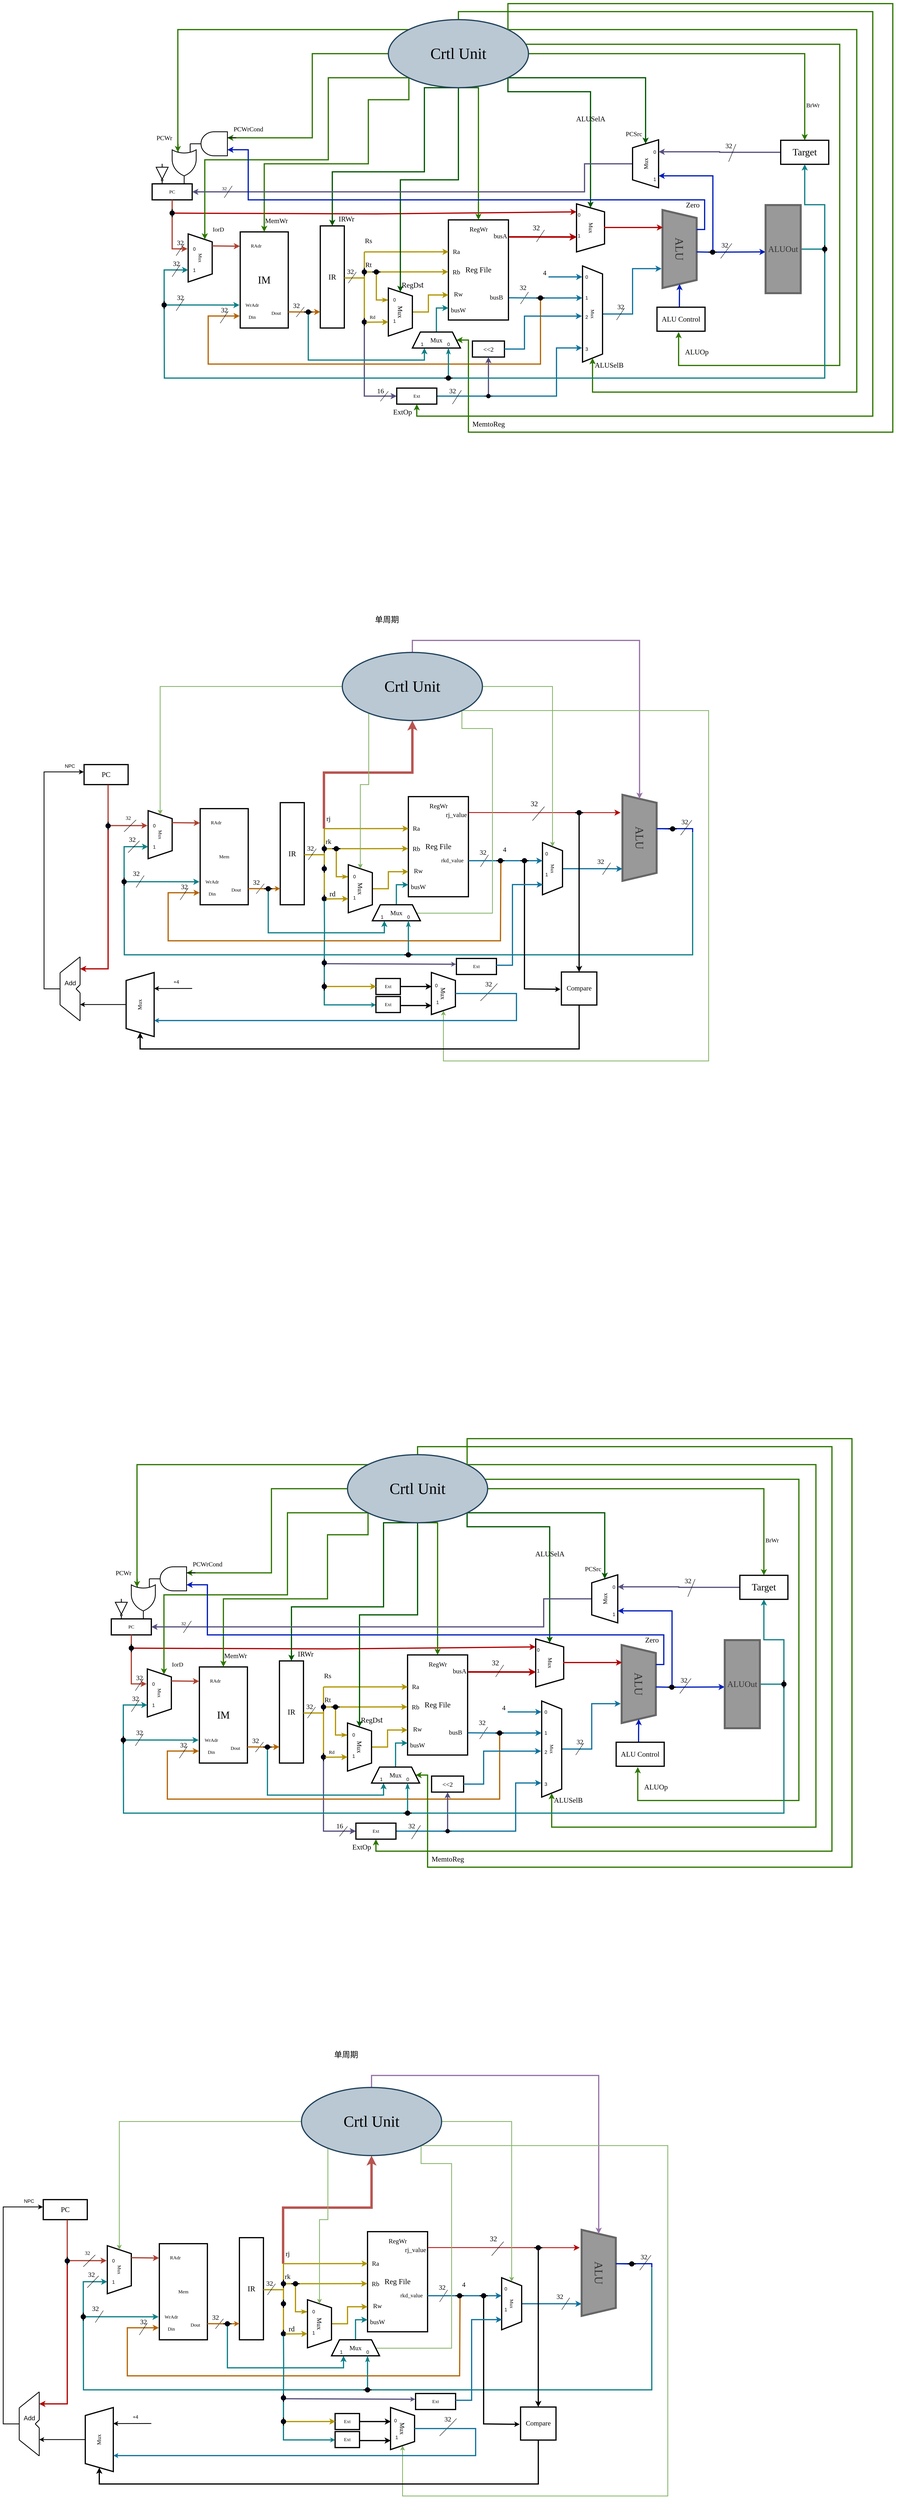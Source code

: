 <mxfile version="24.4.14" type="github">
  <diagram name="第 1 页" id="-mHX9SmMz8cB-tHm5ArR">
    <mxGraphModel dx="3268" dy="1916" grid="0" gridSize="10" guides="1" tooltips="1" connect="1" arrows="1" fold="1" page="0" pageScale="1" pageWidth="827" pageHeight="1169" background="none" math="0" shadow="0">
      <root>
        <mxCell id="0" />
        <mxCell id="1" parent="0" />
        <mxCell id="UL2CUypI2DwGcr8mnXew-1" value="PC" style="html=1;dashed=0;whiteSpace=wrap;fontFamily=Times New Roman;strokeWidth=3;" parent="1" vertex="1">
          <mxGeometry x="180" y="430" width="100" height="40" as="geometry" />
        </mxCell>
        <mxCell id="UL2CUypI2DwGcr8mnXew-2" value="&lt;font style=&quot;font-size: 26px;&quot;&gt;IM&lt;/font&gt;" style="html=1;dashed=0;whiteSpace=wrap;fontFamily=Times New Roman;strokeWidth=3;" parent="1" vertex="1">
          <mxGeometry x="400" y="550" width="120" height="240" as="geometry" />
        </mxCell>
        <mxCell id="UL2CUypI2DwGcr8mnXew-3" value="&lt;font style=&quot;font-size: 19px;&quot;&gt;Reg File&lt;/font&gt;" style="html=1;dashed=0;whiteSpace=wrap;fontFamily=Times New Roman;strokeWidth=3;" parent="1" vertex="1">
          <mxGeometry x="920" y="520" width="150" height="250" as="geometry" />
        </mxCell>
        <mxCell id="UL2CUypI2DwGcr8mnXew-4" value="&lt;font style=&quot;font-size: 19px;&quot;&gt;IR&lt;/font&gt;" style="html=1;dashed=0;whiteSpace=wrap;fontFamily=Times New Roman;strokeWidth=3;" parent="1" vertex="1">
          <mxGeometry x="600" y="535" width="60" height="255" as="geometry" />
        </mxCell>
        <mxCell id="UL2CUypI2DwGcr8mnXew-5" value="" style="verticalLabelPosition=bottom;shadow=0;dashed=0;align=center;html=1;verticalAlign=top;shape=mxgraph.electrical.logic_gates.inverter_2;rotation=90;fontFamily=Times New Roman;strokeWidth=2;" parent="1" vertex="1">
          <mxGeometry x="180" y="390" width="50" height="30" as="geometry" />
        </mxCell>
        <mxCell id="UL2CUypI2DwGcr8mnXew-6" value="" style="verticalLabelPosition=bottom;shadow=0;dashed=0;align=center;html=1;verticalAlign=top;shape=mxgraph.electrical.logic_gates.logic_gate;operation=or;rotation=90;fontFamily=Times New Roman;strokeWidth=2;" parent="1" vertex="1">
          <mxGeometry x="210" y="350" width="100" height="60" as="geometry" />
        </mxCell>
        <mxCell id="UL2CUypI2DwGcr8mnXew-178" style="edgeStyle=orthogonalEdgeStyle;rounded=0;orthogonalLoop=1;jettySize=auto;html=1;exitX=0.204;exitY=0.749;exitDx=0;exitDy=0;exitPerimeter=0;entryX=0;entryY=0.5;entryDx=0;entryDy=0;elbow=vertical;startArrow=classic;startFill=1;endArrow=none;endFill=0;strokeWidth=3;fillColor=#60a917;strokeColor=#2D7600;" parent="1" source="UL2CUypI2DwGcr8mnXew-8" target="UL2CUypI2DwGcr8mnXew-70" edge="1">
          <mxGeometry relative="1" as="geometry" />
        </mxCell>
        <mxCell id="UL2CUypI2DwGcr8mnXew-8" value="" style="verticalLabelPosition=bottom;shadow=0;dashed=0;align=center;html=1;verticalAlign=top;shape=mxgraph.electrical.logic_gates.logic_gate;operation=and;rotation=-180;fontFamily=Times New Roman;strokeWidth=2;" parent="1" vertex="1">
          <mxGeometry x="280" y="300" width="110" height="60" as="geometry" />
        </mxCell>
        <mxCell id="UL2CUypI2DwGcr8mnXew-10" value="" style="endArrow=none;html=1;rounded=0;entryX=1;entryY=0.5;entryDx=0;entryDy=0;entryPerimeter=0;exitX=0;exitY=0.25;exitDx=0;exitDy=0;exitPerimeter=0;fontFamily=Times New Roman;strokeWidth=2;" parent="1" source="UL2CUypI2DwGcr8mnXew-6" target="UL2CUypI2DwGcr8mnXew-8" edge="1">
          <mxGeometry width="50" height="50" relative="1" as="geometry">
            <mxPoint x="220" y="320" as="sourcePoint" />
            <mxPoint x="270" y="270" as="targetPoint" />
            <Array as="points">
              <mxPoint x="280" y="330" />
            </Array>
          </mxGeometry>
        </mxCell>
        <mxCell id="UL2CUypI2DwGcr8mnXew-11" value="Mux" style="shape=trapezoid;perimeter=trapezoidPerimeter;whiteSpace=wrap;html=1;fixedSize=1;rotation=90;fontFamily=Times New Roman;strokeWidth=3;" parent="1" vertex="1">
          <mxGeometry x="240" y="585" width="120" height="60" as="geometry" />
        </mxCell>
        <mxCell id="UL2CUypI2DwGcr8mnXew-15" style="edgeStyle=orthogonalEdgeStyle;rounded=0;orthogonalLoop=1;jettySize=auto;html=1;entryX=0.311;entryY=1.025;entryDx=0;entryDy=0;entryPerimeter=0;fontFamily=Times New Roman;strokeWidth=3;fillColor=#fad9d5;strokeColor=#ae4132;" parent="1" source="UL2CUypI2DwGcr8mnXew-56" target="UL2CUypI2DwGcr8mnXew-11" edge="1">
          <mxGeometry relative="1" as="geometry">
            <Array as="points">
              <mxPoint x="230" y="592" />
            </Array>
          </mxGeometry>
        </mxCell>
        <mxCell id="UL2CUypI2DwGcr8mnXew-17" style="rounded=0;orthogonalLoop=1;jettySize=auto;html=1;exitX=0.25;exitY=0;exitDx=0;exitDy=0;entryX=-0.006;entryY=0.149;entryDx=0;entryDy=0;entryPerimeter=0;fontFamily=Times New Roman;strokeWidth=3;fillColor=#fad9d5;strokeColor=#ae4132;" parent="1" source="UL2CUypI2DwGcr8mnXew-11" target="UL2CUypI2DwGcr8mnXew-2" edge="1">
          <mxGeometry relative="1" as="geometry" />
        </mxCell>
        <mxCell id="UL2CUypI2DwGcr8mnXew-19" style="edgeStyle=none;rounded=0;orthogonalLoop=1;jettySize=auto;html=1;exitX=1;exitY=0.5;exitDx=0;exitDy=0;fontFamily=Times New Roman;strokeWidth=3;fillColor=#fad7ac;strokeColor=#b46504;" parent="1" source="UL2CUypI2DwGcr8mnXew-128" edge="1">
          <mxGeometry relative="1" as="geometry">
            <mxPoint x="520" y="749.69" as="sourcePoint" />
            <mxPoint x="600" y="749.58" as="targetPoint" />
          </mxGeometry>
        </mxCell>
        <mxCell id="UL2CUypI2DwGcr8mnXew-21" value="" style="endArrow=none;html=1;rounded=0;fontFamily=Times New Roman;strokeWidth=3;fillColor=#e3c800;strokeColor=#B09500;" parent="1" edge="1">
          <mxGeometry width="50" height="50" relative="1" as="geometry">
            <mxPoint x="660" y="665" as="sourcePoint" />
            <mxPoint x="710" y="665" as="targetPoint" />
          </mxGeometry>
        </mxCell>
        <mxCell id="UL2CUypI2DwGcr8mnXew-22" value="" style="endArrow=none;html=1;rounded=0;fontFamily=Times New Roman;strokeWidth=3;fillColor=#e3c800;strokeColor=#B09500;" parent="1" source="UL2CUypI2DwGcr8mnXew-38" edge="1">
          <mxGeometry width="50" height="50" relative="1" as="geometry">
            <mxPoint x="710" y="890" as="sourcePoint" />
            <mxPoint x="710" y="600" as="targetPoint" />
            <Array as="points" />
          </mxGeometry>
        </mxCell>
        <mxCell id="UL2CUypI2DwGcr8mnXew-24" value="" style="endArrow=classic;html=1;rounded=0;entryX=0.004;entryY=0.319;entryDx=0;entryDy=0;entryPerimeter=0;fontFamily=Times New Roman;strokeWidth=3;fillColor=#e3c800;strokeColor=#B09500;" parent="1" target="UL2CUypI2DwGcr8mnXew-3" edge="1">
          <mxGeometry width="50" height="50" relative="1" as="geometry">
            <mxPoint x="710" y="600" as="sourcePoint" />
            <mxPoint x="880" y="650" as="targetPoint" />
          </mxGeometry>
        </mxCell>
        <mxCell id="UL2CUypI2DwGcr8mnXew-25" value="32" style="text;html=1;align=center;verticalAlign=middle;resizable=0;points=[];autosize=1;strokeColor=none;fillColor=none;fontFamily=Times New Roman;fontSize=17;strokeWidth=2;" parent="1" vertex="1">
          <mxGeometry x="655" y="635.34" width="40" height="30" as="geometry" />
        </mxCell>
        <mxCell id="UL2CUypI2DwGcr8mnXew-26" value="" style="endArrow=classic;html=1;rounded=0;entryX=-0.003;entryY=0.519;entryDx=0;entryDy=0;entryPerimeter=0;fontFamily=Times New Roman;strokeWidth=3;fillColor=#e3c800;strokeColor=#B09500;" parent="1" source="UL2CUypI2DwGcr8mnXew-33" target="UL2CUypI2DwGcr8mnXew-3" edge="1">
          <mxGeometry width="50" height="50" relative="1" as="geometry">
            <mxPoint x="710" y="650" as="sourcePoint" />
            <mxPoint x="918" y="650" as="targetPoint" />
            <Array as="points">
              <mxPoint x="740" y="650" />
              <mxPoint x="750" y="650" />
            </Array>
          </mxGeometry>
        </mxCell>
        <mxCell id="UL2CUypI2DwGcr8mnXew-28" style="edgeStyle=orthogonalEdgeStyle;rounded=0;orthogonalLoop=1;jettySize=auto;html=1;exitX=0.25;exitY=1;exitDx=0;exitDy=0;startArrow=classicThin;startFill=1;endArrow=none;endFill=0;fontFamily=Times New Roman;strokeWidth=3;fillColor=#e3c800;strokeColor=#B09500;" parent="1" source="UL2CUypI2DwGcr8mnXew-27" target="UL2CUypI2DwGcr8mnXew-33" edge="1">
          <mxGeometry relative="1" as="geometry">
            <mxPoint x="740" y="650" as="targetPoint" />
          </mxGeometry>
        </mxCell>
        <mxCell id="UL2CUypI2DwGcr8mnXew-104" style="edgeStyle=elbowEdgeStyle;rounded=0;orthogonalLoop=1;jettySize=auto;html=1;entryX=0;entryY=0.75;entryDx=0;entryDy=0;strokeWidth=3;fillColor=#e3c800;strokeColor=#B09500;" parent="1" source="UL2CUypI2DwGcr8mnXew-27" target="UL2CUypI2DwGcr8mnXew-3" edge="1">
          <mxGeometry relative="1" as="geometry">
            <Array as="points">
              <mxPoint x="870" y="750" />
            </Array>
          </mxGeometry>
        </mxCell>
        <mxCell id="UL2CUypI2DwGcr8mnXew-27" value="&lt;font style=&quot;font-size: 16px;&quot;&gt;Mux&lt;/font&gt;" style="shape=trapezoid;perimeter=trapezoidPerimeter;whiteSpace=wrap;html=1;fixedSize=1;rotation=90;fontFamily=Times New Roman;strokeWidth=3;" parent="1" vertex="1">
          <mxGeometry x="740" y="720" width="120" height="60" as="geometry" />
        </mxCell>
        <mxCell id="UL2CUypI2DwGcr8mnXew-35" value="" style="endArrow=none;html=1;rounded=0;entryX=0;entryY=0.5;entryDx=0;entryDy=0;entryPerimeter=0;endFill=0;fontFamily=Times New Roman;strokeWidth=3;fillColor=#e3c800;strokeColor=#B09500;" parent="1" source="UL2CUypI2DwGcr8mnXew-38" target="UL2CUypI2DwGcr8mnXew-33" edge="1">
          <mxGeometry width="50" height="50" relative="1" as="geometry">
            <mxPoint x="710.06" y="649.91" as="sourcePoint" />
            <mxPoint x="730.0" y="650.1" as="targetPoint" />
            <Array as="points">
              <mxPoint x="720" y="650" />
            </Array>
          </mxGeometry>
        </mxCell>
        <mxCell id="UL2CUypI2DwGcr8mnXew-33" value="" style="pointerEvents=1;verticalLabelPosition=bottom;shadow=0;dashed=0;align=center;html=1;verticalAlign=top;shape=mxgraph.electrical.plc_ladder.output_2;fillColor=#000033;fillStyle=dots;gradientColor=default;fontFamily=Times New Roman;strokeWidth=3;" parent="1" vertex="1">
          <mxGeometry x="730" y="645" width="20" height="10" as="geometry" />
        </mxCell>
        <mxCell id="UL2CUypI2DwGcr8mnXew-39" value="" style="endArrow=none;html=1;rounded=0;fontFamily=Times New Roman;strokeWidth=3;fillColor=#e3c800;strokeColor=#B09500;" parent="1" source="UL2CUypI2DwGcr8mnXew-42" target="UL2CUypI2DwGcr8mnXew-38" edge="1">
          <mxGeometry width="50" height="50" relative="1" as="geometry">
            <mxPoint x="710" y="890" as="sourcePoint" />
            <mxPoint x="710" y="600" as="targetPoint" />
          </mxGeometry>
        </mxCell>
        <mxCell id="UL2CUypI2DwGcr8mnXew-40" value="" style="endArrow=none;html=1;rounded=0;entryX=0;entryY=0.5;entryDx=0;entryDy=0;entryPerimeter=0;endFill=0;fontFamily=Times New Roman;" parent="1" target="UL2CUypI2DwGcr8mnXew-38" edge="1">
          <mxGeometry width="50" height="50" relative="1" as="geometry">
            <mxPoint x="710.06" y="649.91" as="sourcePoint" />
            <mxPoint x="730" y="650" as="targetPoint" />
            <Array as="points" />
          </mxGeometry>
        </mxCell>
        <mxCell id="UL2CUypI2DwGcr8mnXew-38" value="" style="pointerEvents=1;verticalLabelPosition=bottom;shadow=0;dashed=0;align=center;html=1;verticalAlign=top;shape=mxgraph.electrical.plc_ladder.output_2;rotation=90;gradientColor=#000033;fillColor=#000033;fontFamily=Times New Roman;strokeWidth=3;" parent="1" vertex="1">
          <mxGeometry x="700" y="645" width="20" height="10" as="geometry" />
        </mxCell>
        <mxCell id="UL2CUypI2DwGcr8mnXew-43" value="" style="endArrow=none;html=1;rounded=0;exitX=0;exitY=0.5;exitDx=0;exitDy=0;startArrow=classic;startFill=1;fontFamily=Times New Roman;strokeWidth=3;fillColor=#d0cee2;strokeColor=#56517e;" parent="1" source="UL2CUypI2DwGcr8mnXew-69" target="UL2CUypI2DwGcr8mnXew-42" edge="1">
          <mxGeometry width="50" height="50" relative="1" as="geometry">
            <mxPoint x="710" y="1070" as="sourcePoint" />
            <mxPoint x="710" y="660" as="targetPoint" />
            <Array as="points">
              <mxPoint x="710" y="960" />
            </Array>
          </mxGeometry>
        </mxCell>
        <mxCell id="UL2CUypI2DwGcr8mnXew-42" value="" style="pointerEvents=1;verticalLabelPosition=bottom;shadow=0;dashed=0;align=center;html=1;verticalAlign=top;shape=mxgraph.electrical.plc_ladder.output_2;rotation=90;gradientColor=#000033;fillColor=#000033;fontFamily=Times New Roman;strokeWidth=3;" parent="1" vertex="1">
          <mxGeometry x="700" y="770" width="20" height="10" as="geometry" />
        </mxCell>
        <mxCell id="UL2CUypI2DwGcr8mnXew-46" value="" style="endArrow=classic;html=1;rounded=0;exitX=0.522;exitY=0.056;exitDx=0;exitDy=0;exitPerimeter=0;entryX=0.708;entryY=1;entryDx=0;entryDy=0;entryPerimeter=0;fontFamily=Times New Roman;strokeWidth=3;fillColor=#e3c800;strokeColor=#B09500;" parent="1" source="UL2CUypI2DwGcr8mnXew-42" target="UL2CUypI2DwGcr8mnXew-27" edge="1">
          <mxGeometry width="50" height="50" relative="1" as="geometry">
            <mxPoint x="820" y="870" as="sourcePoint" />
            <mxPoint x="870" y="820" as="targetPoint" />
          </mxGeometry>
        </mxCell>
        <mxCell id="UL2CUypI2DwGcr8mnXew-47" value="Rs" style="text;html=1;align=center;verticalAlign=middle;resizable=0;points=[];autosize=1;strokeColor=none;fillColor=none;fontFamily=Times New Roman;fontSize=17;" parent="1" vertex="1">
          <mxGeometry x="700" y="558" width="40" height="30" as="geometry" />
        </mxCell>
        <mxCell id="UL2CUypI2DwGcr8mnXew-48" value="Rt" style="text;html=1;align=center;verticalAlign=middle;resizable=0;points=[];autosize=1;strokeColor=none;fillColor=none;fontFamily=Times New Roman;fontSize=17;" parent="1" vertex="1">
          <mxGeometry x="700" y="618" width="40" height="30" as="geometry" />
        </mxCell>
        <mxCell id="UL2CUypI2DwGcr8mnXew-49" value="Rd" style="text;html=1;align=center;verticalAlign=middle;resizable=0;points=[];autosize=1;strokeColor=none;fillColor=none;fontFamily=Times New Roman;" parent="1" vertex="1">
          <mxGeometry x="710" y="748" width="40" height="30" as="geometry" />
        </mxCell>
        <mxCell id="UL2CUypI2DwGcr8mnXew-103" value="" style="edgeStyle=elbowEdgeStyle;rounded=0;orthogonalLoop=1;jettySize=auto;html=1;entryX=-0.001;entryY=0.532;entryDx=0;entryDy=0;entryPerimeter=0;fillColor=#0050ef;strokeColor=#001DBC;strokeWidth=3;" parent="1" source="UL2CUypI2DwGcr8mnXew-167" target="UL2CUypI2DwGcr8mnXew-102" edge="1">
          <mxGeometry relative="1" as="geometry">
            <mxPoint x="1540.085" y="598.17" as="sourcePoint" />
            <mxPoint x="1712.25" y="595.5" as="targetPoint" />
            <Array as="points">
              <mxPoint x="1700" y="600" />
            </Array>
          </mxGeometry>
        </mxCell>
        <mxCell id="UL2CUypI2DwGcr8mnXew-50" value="&lt;font style=&quot;font-size: 28px;&quot;&gt;ALU&lt;/font&gt;" style="shape=trapezoid;perimeter=trapezoidPerimeter;whiteSpace=wrap;html=1;fixedSize=1;rotation=90;fillColor=#999999;strokeColor=#666666;fontColor=#333333;fontFamily=Times New Roman;strokeWidth=5;" parent="1" vertex="1">
          <mxGeometry x="1400" y="550" width="194.83" height="85.34" as="geometry" />
        </mxCell>
        <mxCell id="UL2CUypI2DwGcr8mnXew-51" value="&lt;font style=&quot;font-size: 14px;&quot;&gt;Mux&lt;/font&gt;" style="shape=trapezoid;perimeter=trapezoidPerimeter;whiteSpace=wrap;html=1;fixedSize=1;rotation=90;fontFamily=Times New Roman;strokeWidth=3;" parent="1" vertex="1">
          <mxGeometry x="1215" y="505" width="120" height="70" as="geometry" />
        </mxCell>
        <mxCell id="UL2CUypI2DwGcr8mnXew-52" value="" style="endArrow=classic;html=1;rounded=0;exitX=1.005;exitY=0.259;exitDx=0;exitDy=0;exitPerimeter=0;fontFamily=Times New Roman;strokeWidth=4;fillColor=#e51400;strokeColor=#B20000;" parent="1" edge="1">
          <mxGeometry width="50" height="50" relative="1" as="geometry">
            <mxPoint x="1071.75" y="562.5" as="sourcePoint" />
            <mxPoint x="1241" y="562.75" as="targetPoint" />
          </mxGeometry>
        </mxCell>
        <mxCell id="UL2CUypI2DwGcr8mnXew-58" value="32" style="edgeLabel;html=1;align=center;verticalAlign=middle;resizable=0;points=[];fontFamily=Times New Roman;fontSize=18;" parent="UL2CUypI2DwGcr8mnXew-52" vertex="1" connectable="0">
          <mxGeometry x="-0.512" y="-3" relative="1" as="geometry">
            <mxPoint x="26" y="-26" as="offset" />
          </mxGeometry>
        </mxCell>
        <mxCell id="UL2CUypI2DwGcr8mnXew-53" value="" style="endArrow=classic;html=1;rounded=0;exitX=0.509;exitY=-0.012;exitDx=0;exitDy=0;exitPerimeter=0;fontFamily=Times New Roman;strokeWidth=3;fillColor=#e51400;strokeColor=#B20000;" parent="1" source="UL2CUypI2DwGcr8mnXew-56" edge="1">
          <mxGeometry width="50" height="50" relative="1" as="geometry">
            <mxPoint x="236.0" y="508.5" as="sourcePoint" />
            <mxPoint x="1240" y="500" as="targetPoint" />
            <Array as="points">
              <mxPoint x="740" y="505" />
            </Array>
          </mxGeometry>
        </mxCell>
        <mxCell id="UL2CUypI2DwGcr8mnXew-72" style="edgeStyle=elbowEdgeStyle;rounded=0;orthogonalLoop=1;jettySize=auto;html=1;exitX=0.5;exitY=0;exitDx=0;exitDy=0;entryX=0.752;entryY=1.025;entryDx=0;entryDy=0;entryPerimeter=0;strokeWidth=3;fillColor=#b1ddf0;strokeColor=#10739e;" parent="1" source="UL2CUypI2DwGcr8mnXew-57" target="UL2CUypI2DwGcr8mnXew-50" edge="1">
          <mxGeometry relative="1" as="geometry">
            <mxPoint x="1455" y="642.5" as="targetPoint" />
            <mxPoint x="1310" y="757.5" as="sourcePoint" />
            <Array as="points">
              <mxPoint x="1380" y="730" />
            </Array>
          </mxGeometry>
        </mxCell>
        <mxCell id="UL2CUypI2DwGcr8mnXew-57" value="Mux" style="shape=trapezoid;perimeter=trapezoidPerimeter;whiteSpace=wrap;html=1;fixedSize=1;rotation=90;fontFamily=Times New Roman;strokeWidth=3;" parent="1" vertex="1">
          <mxGeometry x="1160" y="730" width="240" height="50" as="geometry" />
        </mxCell>
        <mxCell id="UL2CUypI2DwGcr8mnXew-59" value="" style="endArrow=none;html=1;rounded=0;fontFamily=Times New Roman;" parent="1" edge="1">
          <mxGeometry width="50" height="50" relative="1" as="geometry">
            <mxPoint x="1140" y="575" as="sourcePoint" />
            <mxPoint x="1160" y="545" as="targetPoint" />
          </mxGeometry>
        </mxCell>
        <mxCell id="UL2CUypI2DwGcr8mnXew-60" value="" style="endArrow=classic;html=1;rounded=0;entryX=0.114;entryY=1.011;entryDx=0;entryDy=0;entryPerimeter=0;fontFamily=Times New Roman;strokeWidth=3;fillColor=#b1ddf0;strokeColor=#10739e;" parent="1" target="UL2CUypI2DwGcr8mnXew-57" edge="1">
          <mxGeometry width="50" height="50" relative="1" as="geometry">
            <mxPoint x="1170" y="662.42" as="sourcePoint" />
            <mxPoint x="1252" y="662.38" as="targetPoint" />
          </mxGeometry>
        </mxCell>
        <mxCell id="UL2CUypI2DwGcr8mnXew-61" value="" style="endArrow=classic;html=1;rounded=0;exitX=1;exitY=0.5;exitDx=0;exitDy=0;exitPerimeter=0;entryX=0.333;entryY=1.006;entryDx=0;entryDy=0;entryPerimeter=0;fontFamily=Times New Roman;strokeWidth=3;fillColor=#b1ddf0;strokeColor=#10739e;" parent="1" source="UL2CUypI2DwGcr8mnXew-66" target="UL2CUypI2DwGcr8mnXew-57" edge="1">
          <mxGeometry width="50" height="50" relative="1" as="geometry">
            <mxPoint x="1120" y="760" as="sourcePoint" />
            <mxPoint x="1250" y="720" as="targetPoint" />
            <Array as="points" />
          </mxGeometry>
        </mxCell>
        <mxCell id="UL2CUypI2DwGcr8mnXew-62" value="32" style="edgeLabel;html=1;align=center;verticalAlign=middle;resizable=0;points=[];fontFamily=Times New Roman;fontSize=17;" parent="1" vertex="1" connectable="0">
          <mxGeometry x="1089.996" y="705.001" as="geometry">
            <mxPoint x="16" y="-15" as="offset" />
          </mxGeometry>
        </mxCell>
        <mxCell id="UL2CUypI2DwGcr8mnXew-63" value="" style="endArrow=none;html=1;rounded=0;fontFamily=Times New Roman;" parent="1" edge="1">
          <mxGeometry width="50" height="50" relative="1" as="geometry">
            <mxPoint x="1100" y="730" as="sourcePoint" />
            <mxPoint x="1120" y="700" as="targetPoint" />
          </mxGeometry>
        </mxCell>
        <mxCell id="UL2CUypI2DwGcr8mnXew-65" value="" style="edgeStyle=none;orthogonalLoop=1;jettySize=auto;html=1;rounded=0;entryX=-0.01;entryY=0.875;entryDx=0;entryDy=0;entryPerimeter=0;fontFamily=Times New Roman;strokeWidth=3;fillColor=#fad7ac;strokeColor=#b46504;" parent="1" target="UL2CUypI2DwGcr8mnXew-2" edge="1">
          <mxGeometry width="80" relative="1" as="geometry">
            <mxPoint x="1150" y="720" as="sourcePoint" />
            <mxPoint x="320" y="750" as="targetPoint" />
            <Array as="points">
              <mxPoint x="1150" y="880" />
              <mxPoint x="320" y="880" />
              <mxPoint x="320" y="760" />
            </Array>
          </mxGeometry>
        </mxCell>
        <mxCell id="UL2CUypI2DwGcr8mnXew-68" value="" style="endArrow=none;html=1;rounded=0;entryX=0;entryY=0.5;entryDx=0;entryDy=0;entryPerimeter=0;exitX=1.007;exitY=0.778;exitDx=0;exitDy=0;exitPerimeter=0;endFill=0;fontFamily=Times New Roman;strokeWidth=3;fillColor=#b1ddf0;strokeColor=#10739e;" parent="1" source="UL2CUypI2DwGcr8mnXew-3" target="UL2CUypI2DwGcr8mnXew-66" edge="1">
          <mxGeometry width="50" height="50" relative="1" as="geometry">
            <mxPoint x="1070" y="707" as="sourcePoint" />
            <mxPoint x="1255" y="707" as="targetPoint" />
            <Array as="points" />
          </mxGeometry>
        </mxCell>
        <mxCell id="UL2CUypI2DwGcr8mnXew-66" value="" style="pointerEvents=1;verticalLabelPosition=bottom;shadow=0;dashed=0;align=center;html=1;verticalAlign=top;shape=mxgraph.electrical.plc_ladder.output_2;fillColor=#000033;fillStyle=dots;gradientColor=default;fontFamily=Times New Roman;strokeWidth=3;" parent="1" vertex="1">
          <mxGeometry x="1140" y="710" width="20" height="10" as="geometry" />
        </mxCell>
        <mxCell id="UL2CUypI2DwGcr8mnXew-73" style="edgeStyle=elbowEdgeStyle;rounded=0;orthogonalLoop=1;jettySize=auto;html=1;entryX=0.853;entryY=1.02;entryDx=0;entryDy=0;entryPerimeter=0;strokeWidth=3;fillColor=#b1ddf0;strokeColor=#10739e;" parent="1" source="UL2CUypI2DwGcr8mnXew-69" target="UL2CUypI2DwGcr8mnXew-57" edge="1">
          <mxGeometry relative="1" as="geometry">
            <mxPoint x="1250" y="840" as="targetPoint" />
            <Array as="points">
              <mxPoint x="1190" y="910" />
            </Array>
          </mxGeometry>
        </mxCell>
        <mxCell id="UL2CUypI2DwGcr8mnXew-69" value="Ext" style="html=1;dashed=0;whiteSpace=wrap;fontFamily=Times New Roman;strokeWidth=3;" parent="1" vertex="1">
          <mxGeometry x="791" y="940" width="100" height="40" as="geometry" />
        </mxCell>
        <mxCell id="UL2CUypI2DwGcr8mnXew-182" style="edgeStyle=orthogonalEdgeStyle;rounded=0;orthogonalLoop=1;jettySize=auto;html=1;exitX=1;exitY=0.5;exitDx=0;exitDy=0;elbow=vertical;entryX=0.5;entryY=0;entryDx=0;entryDy=0;fillColor=#60a917;strokeColor=#2D7600;strokeWidth=3;" parent="1" source="UL2CUypI2DwGcr8mnXew-70" target="UL2CUypI2DwGcr8mnXew-171" edge="1">
          <mxGeometry relative="1" as="geometry">
            <mxPoint x="1770" y="320" as="targetPoint" />
            <Array as="points">
              <mxPoint x="1810" y="105" />
            </Array>
          </mxGeometry>
        </mxCell>
        <mxCell id="UL2CUypI2DwGcr8mnXew-183" style="edgeStyle=orthogonalEdgeStyle;rounded=0;orthogonalLoop=1;jettySize=auto;html=1;exitX=0;exitY=1;exitDx=0;exitDy=0;entryX=0;entryY=0.25;entryDx=0;entryDy=0;elbow=vertical;strokeWidth=3;fillColor=#60a917;strokeColor=#2D7600;" parent="1" source="UL2CUypI2DwGcr8mnXew-70" target="UL2CUypI2DwGcr8mnXew-11" edge="1">
          <mxGeometry relative="1" as="geometry">
            <Array as="points">
              <mxPoint x="620" y="165" />
              <mxPoint x="620" y="370" />
              <mxPoint x="312" y="370" />
            </Array>
          </mxGeometry>
        </mxCell>
        <mxCell id="UL2CUypI2DwGcr8mnXew-189" style="edgeStyle=orthogonalEdgeStyle;rounded=0;orthogonalLoop=1;jettySize=auto;html=1;exitX=0;exitY=1;exitDx=0;exitDy=0;entryX=0.5;entryY=0;entryDx=0;entryDy=0;elbow=vertical;strokeWidth=3;fillColor=#60a917;strokeColor=#2D7600;" parent="1" source="UL2CUypI2DwGcr8mnXew-70" target="UL2CUypI2DwGcr8mnXew-2" edge="1">
          <mxGeometry relative="1" as="geometry">
            <Array as="points">
              <mxPoint x="821" y="220" />
              <mxPoint x="720" y="220" />
              <mxPoint x="720" y="380" />
              <mxPoint x="460" y="380" />
            </Array>
          </mxGeometry>
        </mxCell>
        <mxCell id="UL2CUypI2DwGcr8mnXew-191" style="edgeStyle=orthogonalEdgeStyle;rounded=0;orthogonalLoop=1;jettySize=auto;html=1;exitX=0.5;exitY=1;exitDx=0;exitDy=0;entryX=0.5;entryY=0;entryDx=0;entryDy=0;elbow=vertical;fillColor=#008a00;strokeColor=#005700;strokeWidth=3;" parent="1" source="UL2CUypI2DwGcr8mnXew-70" target="UL2CUypI2DwGcr8mnXew-4" edge="1">
          <mxGeometry relative="1" as="geometry">
            <Array as="points">
              <mxPoint x="860" y="190" />
              <mxPoint x="860" y="400" />
              <mxPoint x="630" y="400" />
            </Array>
          </mxGeometry>
        </mxCell>
        <mxCell id="UL2CUypI2DwGcr8mnXew-194" style="edgeStyle=orthogonalEdgeStyle;rounded=0;orthogonalLoop=1;jettySize=auto;html=1;exitX=0.5;exitY=1;exitDx=0;exitDy=0;entryX=0;entryY=0.5;entryDx=0;entryDy=0;elbow=vertical;fillColor=#008a00;strokeColor=#005700;strokeWidth=3;" parent="1" source="UL2CUypI2DwGcr8mnXew-70" target="UL2CUypI2DwGcr8mnXew-27" edge="1">
          <mxGeometry relative="1" as="geometry">
            <Array as="points">
              <mxPoint x="945" y="420" />
              <mxPoint x="800" y="420" />
            </Array>
          </mxGeometry>
        </mxCell>
        <mxCell id="UL2CUypI2DwGcr8mnXew-196" style="edgeStyle=orthogonalEdgeStyle;rounded=0;orthogonalLoop=1;jettySize=auto;html=1;exitX=0.5;exitY=1;exitDx=0;exitDy=0;entryX=0.5;entryY=0;entryDx=0;entryDy=0;elbow=vertical;fillColor=#60a917;strokeColor=#2D7600;strokeWidth=3;" parent="1" source="UL2CUypI2DwGcr8mnXew-70" target="UL2CUypI2DwGcr8mnXew-3" edge="1">
          <mxGeometry relative="1" as="geometry">
            <Array as="points">
              <mxPoint x="995" y="190" />
            </Array>
          </mxGeometry>
        </mxCell>
        <mxCell id="UL2CUypI2DwGcr8mnXew-199" style="edgeStyle=orthogonalEdgeStyle;rounded=0;orthogonalLoop=1;jettySize=auto;html=1;exitX=1;exitY=1;exitDx=0;exitDy=0;entryX=0;entryY=0.5;entryDx=0;entryDy=0;elbow=vertical;fillColor=#008a00;strokeColor=#005700;strokeWidth=3;" parent="1" source="UL2CUypI2DwGcr8mnXew-70" target="UL2CUypI2DwGcr8mnXew-51" edge="1">
          <mxGeometry relative="1" as="geometry">
            <Array as="points">
              <mxPoint x="1069" y="200" />
              <mxPoint x="1275" y="200" />
            </Array>
          </mxGeometry>
        </mxCell>
        <mxCell id="UL2CUypI2DwGcr8mnXew-202" style="edgeStyle=orthogonalEdgeStyle;rounded=0;orthogonalLoop=1;jettySize=auto;html=1;exitX=1;exitY=1;exitDx=0;exitDy=0;entryX=1;entryY=0.5;entryDx=0;entryDy=0;elbow=vertical;fillColor=#008a00;strokeColor=#005700;strokeWidth=3;" parent="1" source="UL2CUypI2DwGcr8mnXew-70" target="UL2CUypI2DwGcr8mnXew-164" edge="1">
          <mxGeometry relative="1" as="geometry" />
        </mxCell>
        <mxCell id="UL2CUypI2DwGcr8mnXew-209" style="edgeStyle=orthogonalEdgeStyle;rounded=0;orthogonalLoop=1;jettySize=auto;html=1;elbow=vertical;fillColor=#60a917;strokeColor=#2D7600;strokeWidth=3;" parent="1" edge="1">
          <mxGeometry relative="1" as="geometry">
            <mxPoint x="1100.0" y="81.5" as="sourcePoint" />
            <mxPoint x="1495" y="800" as="targetPoint" />
            <Array as="points">
              <mxPoint x="1897.45" y="81.5" />
              <mxPoint x="1897.45" y="883.5" />
              <mxPoint x="1495.45" y="883.5" />
            </Array>
          </mxGeometry>
        </mxCell>
        <mxCell id="UL2CUypI2DwGcr8mnXew-213" style="edgeStyle=orthogonalEdgeStyle;rounded=0;orthogonalLoop=1;jettySize=auto;html=1;exitX=1;exitY=0;exitDx=0;exitDy=0;elbow=vertical;entryX=1;entryY=0.5;entryDx=0;entryDy=0;fillColor=#60a917;strokeColor=#2D7600;strokeWidth=3;" parent="1" source="UL2CUypI2DwGcr8mnXew-70" target="UL2CUypI2DwGcr8mnXew-57" edge="1">
          <mxGeometry relative="1" as="geometry">
            <mxPoint x="1950" y="1020" as="targetPoint" />
            <Array as="points">
              <mxPoint x="1940" y="45" />
              <mxPoint x="1940" y="950" />
              <mxPoint x="1280" y="950" />
            </Array>
          </mxGeometry>
        </mxCell>
        <mxCell id="UL2CUypI2DwGcr8mnXew-216" style="edgeStyle=orthogonalEdgeStyle;rounded=0;orthogonalLoop=1;jettySize=auto;html=1;exitX=0.5;exitY=0;exitDx=0;exitDy=0;elbow=vertical;entryX=0.5;entryY=1;entryDx=0;entryDy=0;strokeColor=#2D7600;strokeWidth=3;fillColor=#60a917;" parent="1" source="UL2CUypI2DwGcr8mnXew-70" target="UL2CUypI2DwGcr8mnXew-69" edge="1">
          <mxGeometry relative="1" as="geometry">
            <mxPoint x="2057.5" y="1060" as="targetPoint" />
            <Array as="points">
              <mxPoint x="945" />
              <mxPoint x="1980" />
              <mxPoint x="1980" y="1010" />
              <mxPoint x="841" y="1010" />
            </Array>
          </mxGeometry>
        </mxCell>
        <mxCell id="UL2CUypI2DwGcr8mnXew-237" style="edgeStyle=orthogonalEdgeStyle;rounded=0;orthogonalLoop=1;jettySize=auto;html=1;exitX=0;exitY=0;exitDx=0;exitDy=0;elbow=vertical;entryX=0.208;entryY=0.763;entryDx=0;entryDy=0;entryPerimeter=0;strokeWidth=3;fillColor=#60a917;strokeColor=#2D7600;" parent="1" source="UL2CUypI2DwGcr8mnXew-70" target="UL2CUypI2DwGcr8mnXew-6" edge="1">
          <mxGeometry relative="1" as="geometry">
            <mxPoint x="260" y="250" as="targetPoint" />
          </mxGeometry>
        </mxCell>
        <mxCell id="UL2CUypI2DwGcr8mnXew-70" value="&lt;font style=&quot;font-size: 39px;&quot;&gt;Crtl Unit&lt;/font&gt;" style="ellipse;whiteSpace=wrap;html=1;fillColor=#bac8d3;strokeColor=#23445d;fontFamily=Times New Roman;strokeWidth=3;" parent="1" vertex="1">
          <mxGeometry x="770" y="20" width="350" height="170" as="geometry" />
        </mxCell>
        <mxCell id="UL2CUypI2DwGcr8mnXew-71" style="edgeStyle=elbowEdgeStyle;rounded=0;orthogonalLoop=1;jettySize=auto;html=1;entryX=0.219;entryY=0.985;entryDx=0;entryDy=0;entryPerimeter=0;strokeWidth=3;fillColor=#e51400;strokeColor=#B20000;" parent="1" edge="1">
          <mxGeometry relative="1" as="geometry">
            <mxPoint x="1310" y="541.04" as="sourcePoint" />
            <mxPoint x="1456.025" y="538.963" as="targetPoint" />
            <Array as="points">
              <mxPoint x="1310" y="540" />
            </Array>
          </mxGeometry>
        </mxCell>
        <mxCell id="UL2CUypI2DwGcr8mnXew-74" value="&lt;font style=&quot;font-size: 16px;&quot;&gt;&amp;lt;&amp;lt;2&lt;/font&gt;" style="html=1;dashed=0;whiteSpace=wrap;fontFamily=Times New Roman;strokeWidth=3;" parent="1" vertex="1">
          <mxGeometry x="980" y="822.5" width="80" height="40" as="geometry" />
        </mxCell>
        <mxCell id="UL2CUypI2DwGcr8mnXew-77" style="edgeStyle=elbowEdgeStyle;rounded=0;orthogonalLoop=1;jettySize=auto;html=1;entryX=0.522;entryY=1.029;entryDx=0;entryDy=0;entryPerimeter=0;exitX=1;exitY=0.5;exitDx=0;exitDy=0;strokeWidth=3;fillColor=#b1ddf0;strokeColor=#10739e;" parent="1" source="UL2CUypI2DwGcr8mnXew-74" target="UL2CUypI2DwGcr8mnXew-57" edge="1">
          <mxGeometry relative="1" as="geometry">
            <mxPoint x="1070" y="920" as="sourcePoint" />
            <mxPoint x="1250" y="760.0" as="targetPoint" />
            <Array as="points">
              <mxPoint x="1110" y="820" />
            </Array>
          </mxGeometry>
        </mxCell>
        <mxCell id="UL2CUypI2DwGcr8mnXew-81" value="0" style="text;strokeColor=none;align=center;fillColor=none;html=1;verticalAlign=middle;whiteSpace=wrap;rounded=0;" parent="1" vertex="1">
          <mxGeometry x="1260" y="660" width="11" height="5" as="geometry" />
        </mxCell>
        <mxCell id="UL2CUypI2DwGcr8mnXew-82" value="1" style="text;strokeColor=none;align=center;fillColor=none;html=1;verticalAlign=middle;whiteSpace=wrap;rounded=0;" parent="1" vertex="1">
          <mxGeometry x="1260" y="712.5" width="11" height="5" as="geometry" />
        </mxCell>
        <mxCell id="UL2CUypI2DwGcr8mnXew-83" value="2" style="text;strokeColor=none;align=center;fillColor=none;html=1;verticalAlign=middle;whiteSpace=wrap;rounded=0;" parent="1" vertex="1">
          <mxGeometry x="1260" y="760.5" width="11" height="5" as="geometry" />
        </mxCell>
        <mxCell id="UL2CUypI2DwGcr8mnXew-84" value="3" style="text;strokeColor=none;align=center;fillColor=none;html=1;verticalAlign=middle;whiteSpace=wrap;rounded=0;" parent="1" vertex="1">
          <mxGeometry x="1260" y="840" width="11" height="5" as="geometry" />
        </mxCell>
        <mxCell id="UL2CUypI2DwGcr8mnXew-86" value="0" style="text;strokeColor=none;align=center;fillColor=none;html=1;verticalAlign=middle;whiteSpace=wrap;rounded=0;" parent="1" vertex="1">
          <mxGeometry x="780" y="717.5" width="11" height="5" as="geometry" />
        </mxCell>
        <mxCell id="UL2CUypI2DwGcr8mnXew-87" value="1" style="text;strokeColor=none;align=center;fillColor=none;html=1;verticalAlign=middle;whiteSpace=wrap;rounded=0;" parent="1" vertex="1">
          <mxGeometry x="780" y="770" width="11" height="5" as="geometry" />
        </mxCell>
        <mxCell id="UL2CUypI2DwGcr8mnXew-88" value="0" style="text;strokeColor=none;align=center;fillColor=none;html=1;verticalAlign=middle;whiteSpace=wrap;rounded=0;" parent="1" vertex="1">
          <mxGeometry x="1241" y="505" width="11" height="5" as="geometry" />
        </mxCell>
        <mxCell id="UL2CUypI2DwGcr8mnXew-89" value="1" style="text;strokeColor=none;align=center;fillColor=none;html=1;verticalAlign=middle;whiteSpace=wrap;rounded=0;" parent="1" vertex="1">
          <mxGeometry x="1241" y="557.5" width="11" height="5" as="geometry" />
        </mxCell>
        <mxCell id="UL2CUypI2DwGcr8mnXew-90" value="&lt;font face=&quot;Times New Roman&quot; style=&quot;font-size: 16px;&quot;&gt;busB&lt;/font&gt;" style="text;strokeColor=none;align=center;fillColor=none;html=1;verticalAlign=middle;whiteSpace=wrap;rounded=0;" parent="1" vertex="1">
          <mxGeometry x="1010" y="697.5" width="60" height="30" as="geometry" />
        </mxCell>
        <mxCell id="UL2CUypI2DwGcr8mnXew-91" value="&lt;font face=&quot;Times New Roman&quot; style=&quot;font-size: 16px;&quot;&gt;busA&lt;/font&gt;" style="text;strokeColor=none;align=center;fillColor=none;html=1;verticalAlign=middle;whiteSpace=wrap;rounded=0;" parent="1" vertex="1">
          <mxGeometry x="1020" y="545" width="60" height="30" as="geometry" />
        </mxCell>
        <mxCell id="UL2CUypI2DwGcr8mnXew-92" value="0" style="text;strokeColor=none;align=center;fillColor=none;html=1;verticalAlign=middle;whiteSpace=wrap;rounded=0;" parent="1" vertex="1">
          <mxGeometry x="280" y="590.5" width="11" height="5" as="geometry" />
        </mxCell>
        <mxCell id="UL2CUypI2DwGcr8mnXew-93" value="1" style="text;strokeColor=none;align=center;fillColor=none;html=1;verticalAlign=middle;whiteSpace=wrap;rounded=0;" parent="1" vertex="1">
          <mxGeometry x="280" y="643" width="11" height="5" as="geometry" />
        </mxCell>
        <mxCell id="UL2CUypI2DwGcr8mnXew-94" value="" style="endArrow=none;html=1;rounded=0;fontFamily=Times New Roman;" parent="1" edge="1">
          <mxGeometry width="50" height="50" relative="1" as="geometry">
            <mxPoint x="540" y="762.5" as="sourcePoint" />
            <mxPoint x="560" y="737.5" as="targetPoint" />
          </mxGeometry>
        </mxCell>
        <mxCell id="UL2CUypI2DwGcr8mnXew-95" value="32" style="text;html=1;align=center;verticalAlign=middle;resizable=0;points=[];autosize=1;strokeColor=none;fillColor=none;fontFamily=Times New Roman;fontSize=17;" parent="1" vertex="1">
          <mxGeometry x="230" y="562.5" width="40" height="30" as="geometry" />
        </mxCell>
        <mxCell id="UL2CUypI2DwGcr8mnXew-96" value="" style="endArrow=none;html=1;rounded=0;fontFamily=Times New Roman;" parent="1" edge="1">
          <mxGeometry width="50" height="50" relative="1" as="geometry">
            <mxPoint x="240" y="609.5" as="sourcePoint" />
            <mxPoint x="260" y="579.5" as="targetPoint" />
          </mxGeometry>
        </mxCell>
        <mxCell id="UL2CUypI2DwGcr8mnXew-130" style="edgeStyle=elbowEdgeStyle;rounded=0;orthogonalLoop=1;jettySize=auto;elbow=vertical;html=1;endArrow=none;endFill=0;strokeWidth=3;fillColor=#b0e3e6;strokeColor=#0e8088;" parent="1" source="UL2CUypI2DwGcr8mnXew-102" edge="1">
          <mxGeometry relative="1" as="geometry">
            <mxPoint x="1860" y="593" as="targetPoint" />
          </mxGeometry>
        </mxCell>
        <mxCell id="UL2CUypI2DwGcr8mnXew-102" value="&lt;font style=&quot;font-size: 21px;&quot;&gt;ALUOut&lt;/font&gt;" style="whiteSpace=wrap;html=1;fontFamily=Times New Roman;fillColor=#999999;strokeColor=#666666;fontColor=#333333;strokeWidth=5;" parent="1" vertex="1">
          <mxGeometry x="1712.25" y="483" width="87.75" height="220" as="geometry" />
        </mxCell>
        <mxCell id="UL2CUypI2DwGcr8mnXew-106" style="edgeStyle=elbowEdgeStyle;rounded=0;orthogonalLoop=1;jettySize=auto;html=1;strokeWidth=3;fillColor=#b0e3e6;strokeColor=#0e8088;" parent="1" edge="1">
          <mxGeometry relative="1" as="geometry">
            <mxPoint x="920" y="740" as="targetPoint" />
            <mxPoint x="890" y="800" as="sourcePoint" />
            <Array as="points">
              <mxPoint x="890" y="750" />
            </Array>
          </mxGeometry>
        </mxCell>
        <mxCell id="UL2CUypI2DwGcr8mnXew-126" style="edgeStyle=elbowEdgeStyle;rounded=0;orthogonalLoop=1;jettySize=auto;elbow=vertical;html=1;exitX=0.25;exitY=1;exitDx=0;exitDy=0;startArrow=classic;startFill=1;endArrow=none;endFill=0;strokeWidth=3;fillColor=#b0e3e6;strokeColor=#0e8088;" parent="1" source="UL2CUypI2DwGcr8mnXew-105" edge="1">
          <mxGeometry relative="1" as="geometry">
            <mxPoint x="570" y="750" as="targetPoint" />
            <Array as="points">
              <mxPoint x="710" y="870" />
            </Array>
          </mxGeometry>
        </mxCell>
        <mxCell id="nG5vPf7TpLb6PMYAenH3-1" style="edgeStyle=orthogonalEdgeStyle;rounded=0;orthogonalLoop=1;jettySize=auto;html=1;exitX=1;exitY=0.5;exitDx=0;exitDy=0;entryX=1;entryY=0;entryDx=0;entryDy=0;fillColor=#60a917;strokeColor=#2D7600;strokeWidth=3;endArrow=none;endFill=0;startArrow=classic;startFill=1;" parent="1" source="UL2CUypI2DwGcr8mnXew-105" target="UL2CUypI2DwGcr8mnXew-70" edge="1">
          <mxGeometry relative="1" as="geometry">
            <mxPoint x="2220" y="-110" as="targetPoint" />
            <Array as="points">
              <mxPoint x="970" y="820" />
              <mxPoint x="970" y="1050" />
              <mxPoint x="2030" y="1050" />
              <mxPoint x="2030" y="-20" />
              <mxPoint x="1069" y="-20" />
            </Array>
          </mxGeometry>
        </mxCell>
        <mxCell id="UL2CUypI2DwGcr8mnXew-105" value="&lt;font style=&quot;font-size: 16px;&quot;&gt;Mux&lt;/font&gt;" style="shape=trapezoid;perimeter=trapezoidPerimeter;whiteSpace=wrap;html=1;fixedSize=1;rotation=0;fontFamily=Times New Roman;strokeWidth=3;" parent="1" vertex="1">
          <mxGeometry x="830" y="800" width="120" height="40" as="geometry" />
        </mxCell>
        <mxCell id="UL2CUypI2DwGcr8mnXew-107" value="&lt;font face=&quot;Times New Roman&quot; style=&quot;font-size: 16px;&quot;&gt;Ra&lt;/font&gt;" style="text;strokeColor=none;align=center;fillColor=none;html=1;verticalAlign=middle;whiteSpace=wrap;rounded=0;" parent="1" vertex="1">
          <mxGeometry x="910" y="584" width="60" height="30" as="geometry" />
        </mxCell>
        <mxCell id="UL2CUypI2DwGcr8mnXew-108" value="&lt;font face=&quot;Times New Roman&quot; style=&quot;font-size: 16px;&quot;&gt;Rb&lt;/font&gt;" style="text;strokeColor=none;align=center;fillColor=none;html=1;verticalAlign=middle;whiteSpace=wrap;rounded=0;" parent="1" vertex="1">
          <mxGeometry x="920" y="635" width="40" height="30" as="geometry" />
        </mxCell>
        <mxCell id="UL2CUypI2DwGcr8mnXew-109" value="&lt;font face=&quot;Times New Roman&quot; style=&quot;font-size: 16px;&quot;&gt;Rw&lt;/font&gt;" style="text;strokeColor=none;align=center;fillColor=none;html=1;verticalAlign=middle;whiteSpace=wrap;rounded=0;" parent="1" vertex="1">
          <mxGeometry x="930" y="690" width="30" height="30" as="geometry" />
        </mxCell>
        <mxCell id="UL2CUypI2DwGcr8mnXew-111" value="&lt;font face=&quot;Times New Roman&quot; style=&quot;font-size: 16px;&quot;&gt;busW&lt;/font&gt;" style="text;strokeColor=none;align=center;fillColor=none;html=1;verticalAlign=middle;whiteSpace=wrap;rounded=0;" parent="1" vertex="1">
          <mxGeometry x="920" y="730" width="50" height="30" as="geometry" />
        </mxCell>
        <mxCell id="UL2CUypI2DwGcr8mnXew-116" value="32" style="text;html=1;align=center;verticalAlign=middle;resizable=0;points=[];autosize=1;strokeColor=none;fillColor=none;fontFamily=Times New Roman;fontSize=17;" parent="1" vertex="1">
          <mxGeometry x="520" y="720" width="40" height="30" as="geometry" />
        </mxCell>
        <mxCell id="UL2CUypI2DwGcr8mnXew-119" value="" style="endArrow=none;html=1;rounded=0;fontFamily=Times New Roman;" parent="1" edge="1">
          <mxGeometry width="50" height="50" relative="1" as="geometry">
            <mxPoint x="670" y="678" as="sourcePoint" />
            <mxPoint x="690" y="650" as="targetPoint" />
          </mxGeometry>
        </mxCell>
        <mxCell id="UL2CUypI2DwGcr8mnXew-129" value="" style="edgeStyle=none;rounded=0;orthogonalLoop=1;jettySize=auto;html=1;exitX=1;exitY=0.5;exitDx=0;exitDy=0;fontFamily=Times New Roman;endArrow=none;endFill=0;strokeWidth=3;fillColor=#fad7ac;strokeColor=#b46504;" parent="1" target="UL2CUypI2DwGcr8mnXew-128" edge="1">
          <mxGeometry relative="1" as="geometry">
            <mxPoint x="520" y="749.69" as="sourcePoint" />
            <mxPoint x="600" y="749.58" as="targetPoint" />
          </mxGeometry>
        </mxCell>
        <mxCell id="UL2CUypI2DwGcr8mnXew-128" value="" style="pointerEvents=1;verticalLabelPosition=bottom;shadow=0;dashed=0;align=center;html=1;verticalAlign=top;shape=mxgraph.electrical.plc_ladder.output_2;fillColor=#000033;fillStyle=dots;gradientColor=default;fontFamily=Times New Roman;strokeWidth=3;" parent="1" vertex="1">
          <mxGeometry x="560" y="745" width="20" height="10" as="geometry" />
        </mxCell>
        <mxCell id="UL2CUypI2DwGcr8mnXew-136" style="edgeStyle=orthogonalEdgeStyle;rounded=0;orthogonalLoop=1;jettySize=auto;html=1;elbow=vertical;entryX=0.75;entryY=1;entryDx=0;entryDy=0;strokeWidth=3;fillColor=#b0e3e6;strokeColor=#0e8088;" parent="1" source="UL2CUypI2DwGcr8mnXew-137" target="UL2CUypI2DwGcr8mnXew-11" edge="1">
          <mxGeometry relative="1" as="geometry">
            <mxPoint x="200" y="1270" as="targetPoint" />
            <mxPoint x="210" y="740" as="sourcePoint" />
            <Array as="points">
              <mxPoint x="210" y="645" />
            </Array>
          </mxGeometry>
        </mxCell>
        <mxCell id="UL2CUypI2DwGcr8mnXew-132" value="" style="pointerEvents=1;verticalLabelPosition=bottom;shadow=0;dashed=0;align=center;html=1;verticalAlign=top;shape=mxgraph.electrical.plc_ladder.output_2;fillColor=#000033;fillStyle=dots;gradientColor=default;fontFamily=Times New Roman;rotation=90;strokeWidth=3;" parent="1" vertex="1">
          <mxGeometry x="1850" y="588" width="20" height="10" as="geometry" />
        </mxCell>
        <mxCell id="UL2CUypI2DwGcr8mnXew-138" value="" style="edgeStyle=orthogonalEdgeStyle;rounded=0;orthogonalLoop=1;jettySize=auto;html=1;exitX=1;exitY=0.5;exitDx=0;exitDy=0;exitPerimeter=0;elbow=vertical;endArrow=none;endFill=0;strokeWidth=3;fillColor=#b0e3e6;strokeColor=#0e8088;" parent="1" source="UL2CUypI2DwGcr8mnXew-224" edge="1">
          <mxGeometry relative="1" as="geometry">
            <mxPoint x="210" y="730" as="targetPoint" />
            <mxPoint x="1870" y="593" as="sourcePoint" />
            <Array as="points" />
          </mxGeometry>
        </mxCell>
        <mxCell id="UL2CUypI2DwGcr8mnXew-139" value="" style="edgeStyle=orthogonalEdgeStyle;rounded=0;orthogonalLoop=1;jettySize=auto;html=1;elbow=vertical;entryX=0.745;entryY=0.492;entryDx=0;entryDy=0;endArrow=none;endFill=0;entryPerimeter=0;" parent="1" target="UL2CUypI2DwGcr8mnXew-137" edge="1">
          <mxGeometry relative="1" as="geometry">
            <mxPoint x="270" y="645" as="targetPoint" />
            <mxPoint x="210" y="740" as="sourcePoint" />
            <Array as="points">
              <mxPoint x="210" y="740" />
              <mxPoint x="210" y="740" />
            </Array>
          </mxGeometry>
        </mxCell>
        <mxCell id="UL2CUypI2DwGcr8mnXew-141" style="edgeStyle=orthogonalEdgeStyle;rounded=0;orthogonalLoop=1;jettySize=auto;html=1;elbow=vertical;entryX=-0.015;entryY=0.761;entryDx=0;entryDy=0;entryPerimeter=0;strokeWidth=3;fillColor=#b0e3e6;strokeColor=#0e8088;" parent="1" source="UL2CUypI2DwGcr8mnXew-137" target="UL2CUypI2DwGcr8mnXew-2" edge="1">
          <mxGeometry relative="1" as="geometry">
            <mxPoint x="390" y="732.5" as="targetPoint" />
          </mxGeometry>
        </mxCell>
        <mxCell id="UL2CUypI2DwGcr8mnXew-137" value="" style="pointerEvents=1;verticalLabelPosition=bottom;shadow=0;dashed=0;align=center;html=1;verticalAlign=top;shape=mxgraph.electrical.plc_ladder.output_2;fillColor=#000033;fillStyle=dots;gradientColor=default;rotation=90;fontFamily=Times New Roman;strokeWidth=3;" parent="1" vertex="1">
          <mxGeometry x="200" y="727.5" width="20" height="10" as="geometry" />
        </mxCell>
        <mxCell id="UL2CUypI2DwGcr8mnXew-142" value="&lt;font face=&quot;Times New Roman&quot;&gt;WrAdr&lt;/font&gt;" style="text;strokeColor=none;align=center;fillColor=none;html=1;verticalAlign=middle;whiteSpace=wrap;rounded=0;" parent="1" vertex="1">
          <mxGeometry x="400" y="717.5" width="60" height="30" as="geometry" />
        </mxCell>
        <mxCell id="UL2CUypI2DwGcr8mnXew-143" value="&lt;font face=&quot;Times New Roman&quot;&gt;RAdr&lt;/font&gt;" style="text;strokeColor=none;align=center;fillColor=none;html=1;verticalAlign=middle;whiteSpace=wrap;rounded=0;" parent="1" vertex="1">
          <mxGeometry x="410" y="570" width="60" height="30" as="geometry" />
        </mxCell>
        <mxCell id="UL2CUypI2DwGcr8mnXew-144" value="&lt;font face=&quot;Times New Roman&quot;&gt;Din&lt;/font&gt;" style="text;strokeColor=none;align=center;fillColor=none;html=1;verticalAlign=middle;whiteSpace=wrap;rounded=0;" parent="1" vertex="1">
          <mxGeometry x="400" y="748" width="60" height="30" as="geometry" />
        </mxCell>
        <mxCell id="UL2CUypI2DwGcr8mnXew-145" value="&lt;font face=&quot;Times New Roman&quot;&gt;Dout&lt;/font&gt;" style="text;strokeColor=none;align=center;fillColor=none;html=1;verticalAlign=middle;whiteSpace=wrap;rounded=0;" parent="1" vertex="1">
          <mxGeometry x="460" y="737.5" width="60" height="30" as="geometry" />
        </mxCell>
        <mxCell id="UL2CUypI2DwGcr8mnXew-146" value="32" style="text;html=1;align=center;verticalAlign=middle;resizable=0;points=[];autosize=1;strokeColor=none;fillColor=none;fontFamily=Times New Roman;fontSize=17;" parent="1" vertex="1">
          <mxGeometry x="220" y="615" width="40" height="30" as="geometry" />
        </mxCell>
        <mxCell id="UL2CUypI2DwGcr8mnXew-147" value="" style="endArrow=none;html=1;rounded=0;fontFamily=Times New Roman;" parent="1" edge="1">
          <mxGeometry width="50" height="50" relative="1" as="geometry">
            <mxPoint x="230" y="662" as="sourcePoint" />
            <mxPoint x="250" y="632" as="targetPoint" />
          </mxGeometry>
        </mxCell>
        <mxCell id="UL2CUypI2DwGcr8mnXew-150" value="32" style="text;html=1;align=center;verticalAlign=middle;resizable=0;points=[];autosize=1;strokeColor=none;fillColor=none;fontFamily=Times New Roman;fontSize=17;" parent="1" vertex="1">
          <mxGeometry x="230" y="700" width="40" height="30" as="geometry" />
        </mxCell>
        <mxCell id="UL2CUypI2DwGcr8mnXew-151" value="" style="endArrow=none;html=1;rounded=0;fontFamily=Times New Roman;" parent="1" edge="1">
          <mxGeometry width="50" height="50" relative="1" as="geometry">
            <mxPoint x="240" y="747" as="sourcePoint" />
            <mxPoint x="260" y="717" as="targetPoint" />
          </mxGeometry>
        </mxCell>
        <mxCell id="UL2CUypI2DwGcr8mnXew-152" value="32" style="text;html=1;align=center;verticalAlign=middle;resizable=0;points=[];autosize=1;strokeColor=none;fillColor=none;fontFamily=Times New Roman;fontSize=17;" parent="1" vertex="1">
          <mxGeometry x="340" y="731" width="40" height="30" as="geometry" />
        </mxCell>
        <mxCell id="UL2CUypI2DwGcr8mnXew-153" value="" style="endArrow=none;html=1;rounded=0;fontFamily=Times New Roman;" parent="1" edge="1">
          <mxGeometry width="50" height="50" relative="1" as="geometry">
            <mxPoint x="350" y="778" as="sourcePoint" />
            <mxPoint x="370" y="748" as="targetPoint" />
          </mxGeometry>
        </mxCell>
        <mxCell id="UL2CUypI2DwGcr8mnXew-154" value="4" style="text;html=1;align=center;verticalAlign=middle;resizable=0;points=[];autosize=1;strokeColor=none;fillColor=none;fontSize=17;fontFamily=Times New Roman;" parent="1" vertex="1">
          <mxGeometry x="1145" y="638" width="30" height="30" as="geometry" />
        </mxCell>
        <mxCell id="UL2CUypI2DwGcr8mnXew-155" value="32" style="text;html=1;align=center;verticalAlign=middle;resizable=0;points=[];autosize=1;strokeColor=none;fillColor=none;fontFamily=Times New Roman;fontSize=17;" parent="1" vertex="1">
          <mxGeometry x="910" y="933" width="40" height="30" as="geometry" />
        </mxCell>
        <mxCell id="UL2CUypI2DwGcr8mnXew-156" value="" style="endArrow=none;html=1;rounded=0;fontFamily=Times New Roman;entryX=1.059;entryY=0.414;entryDx=0;entryDy=0;entryPerimeter=0;" parent="1" target="UL2CUypI2DwGcr8mnXew-155" edge="1">
          <mxGeometry width="50" height="50" relative="1" as="geometry">
            <mxPoint x="930" y="980" as="sourcePoint" />
            <mxPoint x="940" y="950" as="targetPoint" />
          </mxGeometry>
        </mxCell>
        <mxCell id="UL2CUypI2DwGcr8mnXew-157" value="32" style="text;html=1;align=center;verticalAlign=middle;resizable=0;points=[];autosize=1;strokeColor=none;fillColor=none;fontFamily=Times New Roman;fontSize=17;" parent="1" vertex="1">
          <mxGeometry x="1330" y="723" width="40" height="30" as="geometry" />
        </mxCell>
        <mxCell id="UL2CUypI2DwGcr8mnXew-158" value="" style="endArrow=none;html=1;rounded=0;fontFamily=Times New Roman;" parent="1" edge="1">
          <mxGeometry width="50" height="50" relative="1" as="geometry">
            <mxPoint x="1340" y="770" as="sourcePoint" />
            <mxPoint x="1360" y="740" as="targetPoint" />
          </mxGeometry>
        </mxCell>
        <mxCell id="UL2CUypI2DwGcr8mnXew-159" value="32" style="text;html=1;align=center;verticalAlign=middle;resizable=0;points=[];autosize=1;fontFamily=Times New Roman;fontSize=17;" parent="1" vertex="1">
          <mxGeometry x="1590" y="569.17" width="40" height="30" as="geometry" />
        </mxCell>
        <mxCell id="UL2CUypI2DwGcr8mnXew-160" value="" style="endArrow=none;html=1;rounded=0;fontFamily=Times New Roman;entryX=0.955;entryY=0.315;entryDx=0;entryDy=0;entryPerimeter=0;" parent="1" target="UL2CUypI2DwGcr8mnXew-159" edge="1">
          <mxGeometry width="50" height="50" relative="1" as="geometry">
            <mxPoint x="1600" y="616.17" as="sourcePoint" />
            <mxPoint x="1620" y="586.17" as="targetPoint" />
          </mxGeometry>
        </mxCell>
        <mxCell id="UL2CUypI2DwGcr8mnXew-176" style="edgeStyle=orthogonalEdgeStyle;rounded=0;orthogonalLoop=1;jettySize=auto;html=1;exitX=0.5;exitY=0;exitDx=0;exitDy=0;entryX=1;entryY=0.5;entryDx=0;entryDy=0;elbow=vertical;strokeWidth=3;fillColor=#d0cee2;strokeColor=#56517e;" parent="1" source="UL2CUypI2DwGcr8mnXew-164" target="UL2CUypI2DwGcr8mnXew-1" edge="1">
          <mxGeometry relative="1" as="geometry">
            <Array as="points">
              <mxPoint x="1260" y="380" />
              <mxPoint x="1260" y="450" />
            </Array>
          </mxGeometry>
        </mxCell>
        <mxCell id="UL2CUypI2DwGcr8mnXew-164" value="&lt;font style=&quot;font-size: 15px;&quot;&gt;Mux&lt;/font&gt;" style="shape=trapezoid;perimeter=trapezoidPerimeter;whiteSpace=wrap;html=1;fixedSize=1;rotation=-90;fontFamily=Times New Roman;strokeWidth=3;" parent="1" vertex="1">
          <mxGeometry x="1352.5" y="347.5" width="120" height="65" as="geometry" />
        </mxCell>
        <mxCell id="UL2CUypI2DwGcr8mnXew-165" value="0" style="text;strokeColor=none;align=center;fillColor=none;html=1;verticalAlign=middle;whiteSpace=wrap;rounded=0;" parent="1" vertex="1">
          <mxGeometry x="1430" y="338.75" width="11" height="25" as="geometry" />
        </mxCell>
        <mxCell id="UL2CUypI2DwGcr8mnXew-166" value="1" style="text;strokeColor=none;align=center;fillColor=none;html=1;verticalAlign=middle;whiteSpace=wrap;rounded=0;" parent="1" vertex="1">
          <mxGeometry x="1430" y="416.25" width="11" height="5" as="geometry" />
        </mxCell>
        <mxCell id="UL2CUypI2DwGcr8mnXew-169" value="" style="edgeStyle=elbowEdgeStyle;rounded=0;orthogonalLoop=1;jettySize=auto;html=1;endArrow=none;endFill=0;strokeWidth=3;fillColor=#0050ef;strokeColor=#001DBC;" parent="1" target="UL2CUypI2DwGcr8mnXew-167" edge="1">
          <mxGeometry relative="1" as="geometry">
            <mxPoint x="1540" y="600" as="sourcePoint" />
            <mxPoint x="1712.25" y="595.5" as="targetPoint" />
            <Array as="points">
              <mxPoint x="1540" y="590" />
            </Array>
          </mxGeometry>
        </mxCell>
        <mxCell id="UL2CUypI2DwGcr8mnXew-167" value="" style="pointerEvents=1;verticalLabelPosition=bottom;shadow=0;dashed=0;align=center;html=1;verticalAlign=top;shape=mxgraph.electrical.plc_ladder.output_2;fillColor=#000033;fillStyle=dots;gradientColor=default;fontFamily=Times New Roman;rotation=-180;strokeWidth=3;" parent="1" vertex="1">
          <mxGeometry x="1570" y="595.5" width="20" height="10" as="geometry" />
        </mxCell>
        <mxCell id="UL2CUypI2DwGcr8mnXew-170" style="edgeStyle=orthogonalEdgeStyle;rounded=0;orthogonalLoop=1;jettySize=auto;html=1;exitX=0.25;exitY=1;exitDx=0;exitDy=0;entryX=0.471;entryY=0.921;entryDx=0;entryDy=0;entryPerimeter=0;elbow=vertical;endArrow=none;endFill=0;startArrow=classic;startFill=1;strokeWidth=3;fillColor=#0050ef;strokeColor=#001DBC;" parent="1" source="UL2CUypI2DwGcr8mnXew-164" target="UL2CUypI2DwGcr8mnXew-167" edge="1">
          <mxGeometry relative="1" as="geometry" />
        </mxCell>
        <mxCell id="UL2CUypI2DwGcr8mnXew-173" style="edgeStyle=orthogonalEdgeStyle;rounded=0;orthogonalLoop=1;jettySize=auto;html=1;elbow=vertical;entryX=0.75;entryY=1;entryDx=0;entryDy=0;strokeWidth=3;fillColor=#d0cee2;strokeColor=#56517e;" parent="1" source="UL2CUypI2DwGcr8mnXew-171" target="UL2CUypI2DwGcr8mnXew-164" edge="1">
          <mxGeometry relative="1" as="geometry">
            <mxPoint x="1450" y="351" as="targetPoint" />
          </mxGeometry>
        </mxCell>
        <mxCell id="UL2CUypI2DwGcr8mnXew-171" value="&lt;font style=&quot;font-size: 24px;&quot; face=&quot;Times New Roman&quot;&gt;Target&lt;/font&gt;" style="rounded=0;whiteSpace=wrap;html=1;strokeWidth=3;" parent="1" vertex="1">
          <mxGeometry x="1750" y="321.25" width="120" height="60" as="geometry" />
        </mxCell>
        <mxCell id="UL2CUypI2DwGcr8mnXew-172" style="edgeStyle=orthogonalEdgeStyle;rounded=0;orthogonalLoop=1;jettySize=auto;html=1;exitX=0.5;exitY=1;exitDx=0;exitDy=0;entryX=0;entryY=0.5;entryDx=0;entryDy=0;entryPerimeter=0;elbow=vertical;endArrow=none;endFill=0;startArrow=classic;startFill=1;strokeWidth=3;fillColor=#b0e3e6;strokeColor=#0e8088;" parent="1" source="UL2CUypI2DwGcr8mnXew-171" target="UL2CUypI2DwGcr8mnXew-132" edge="1">
          <mxGeometry relative="1" as="geometry" />
        </mxCell>
        <mxCell id="UL2CUypI2DwGcr8mnXew-175" value="&lt;font style=&quot;font-size: 15px;&quot; face=&quot;Times New Roman&quot;&gt;BrWr&lt;/font&gt;" style="text;html=1;align=center;verticalAlign=middle;resizable=0;points=[];autosize=1;strokeColor=none;fillColor=none;" parent="1" vertex="1">
          <mxGeometry x="1800" y="218" width="60" height="30" as="geometry" />
        </mxCell>
        <mxCell id="UL2CUypI2DwGcr8mnXew-177" value="&lt;font style=&quot;font-size: 16px;&quot; face=&quot;Times New Roman&quot;&gt;PCWr&lt;/font&gt;" style="text;html=1;align=center;verticalAlign=middle;resizable=0;points=[];autosize=1;strokeColor=none;fillColor=none;" parent="1" vertex="1">
          <mxGeometry x="180" y="300" width="60" height="30" as="geometry" />
        </mxCell>
        <mxCell id="UL2CUypI2DwGcr8mnXew-179" style="edgeStyle=orthogonalEdgeStyle;rounded=0;orthogonalLoop=1;jettySize=auto;html=1;exitX=0.25;exitY=0;exitDx=0;exitDy=0;elbow=vertical;entryX=0.202;entryY=0.251;entryDx=0;entryDy=0;entryPerimeter=0;fillColor=#0050ef;strokeColor=#001DBC;strokeWidth=3;" parent="1" source="UL2CUypI2DwGcr8mnXew-50" target="UL2CUypI2DwGcr8mnXew-8" edge="1">
          <mxGeometry relative="1" as="geometry">
            <mxPoint x="370" y="345" as="targetPoint" />
            <Array as="points">
              <mxPoint x="1560" y="544" />
              <mxPoint x="1560" y="470" />
              <mxPoint x="420" y="470" />
              <mxPoint x="420" y="345" />
            </Array>
          </mxGeometry>
        </mxCell>
        <mxCell id="UL2CUypI2DwGcr8mnXew-180" value="&lt;font face=&quot;Times New Roman&quot; style=&quot;font-size: 18px;&quot;&gt;Zero&lt;/font&gt;" style="text;html=1;align=center;verticalAlign=middle;resizable=0;points=[];autosize=1;strokeColor=none;fillColor=none;" parent="1" vertex="1">
          <mxGeometry x="1500" y="462.5" width="60" height="40" as="geometry" />
        </mxCell>
        <mxCell id="UL2CUypI2DwGcr8mnXew-184" value="&lt;font face=&quot;Times New Roman&quot; style=&quot;font-size: 15px;&quot;&gt;IorD&lt;/font&gt;" style="text;html=1;align=center;verticalAlign=middle;resizable=0;points=[];autosize=1;strokeColor=none;fillColor=none;" parent="1" vertex="1">
          <mxGeometry x="320" y="528" width="50" height="30" as="geometry" />
        </mxCell>
        <mxCell id="UL2CUypI2DwGcr8mnXew-185" value="32" style="text;html=1;align=center;verticalAlign=middle;resizable=0;points=[];autosize=1;strokeColor=none;fillColor=none;fontFamily=Times New Roman;" parent="1" vertex="1">
          <mxGeometry x="340" y="426.5" width="40" height="30" as="geometry" />
        </mxCell>
        <mxCell id="UL2CUypI2DwGcr8mnXew-186" value="" style="endArrow=none;html=1;rounded=0;fontFamily=Times New Roman;" parent="1" edge="1">
          <mxGeometry width="50" height="50" relative="1" as="geometry">
            <mxPoint x="360" y="465" as="sourcePoint" />
            <mxPoint x="380" y="435" as="targetPoint" />
          </mxGeometry>
        </mxCell>
        <mxCell id="UL2CUypI2DwGcr8mnXew-190" value="MemWr" style="text;html=1;align=center;verticalAlign=middle;resizable=0;points=[];autosize=1;strokeColor=none;fillColor=none;fontSize=17;fontFamily=Times New Roman;" parent="1" vertex="1">
          <mxGeometry x="450" y="508" width="80" height="30" as="geometry" />
        </mxCell>
        <mxCell id="UL2CUypI2DwGcr8mnXew-192" value="&lt;font face=&quot;Times New Roman&quot; style=&quot;font-size: 18px;&quot;&gt;IRWr&lt;/font&gt;" style="text;html=1;align=center;verticalAlign=middle;resizable=0;points=[];autosize=1;strokeColor=none;fillColor=none;" parent="1" vertex="1">
          <mxGeometry x="635" y="497.5" width="60" height="40" as="geometry" />
        </mxCell>
        <mxCell id="UL2CUypI2DwGcr8mnXew-195" value="&lt;font style=&quot;font-size: 18px;&quot;&gt;&lt;font style=&quot;font-size: 18px;&quot; face=&quot;Times New Roman&quot;&gt;RegDs&lt;/font&gt;t&lt;/font&gt;" style="text;html=1;align=center;verticalAlign=middle;resizable=0;points=[];autosize=1;strokeColor=none;fillColor=none;" parent="1" vertex="1">
          <mxGeometry x="790" y="663" width="80" height="40" as="geometry" />
        </mxCell>
        <mxCell id="UL2CUypI2DwGcr8mnXew-197" value="&lt;font face=&quot;Times New Roman&quot; style=&quot;font-size: 16px;&quot;&gt;RegWr&lt;/font&gt;" style="text;html=1;align=center;verticalAlign=middle;resizable=0;points=[];autosize=1;strokeColor=none;fillColor=none;" parent="1" vertex="1">
          <mxGeometry x="960" y="527.5" width="70" height="30" as="geometry" />
        </mxCell>
        <mxCell id="UL2CUypI2DwGcr8mnXew-200" value="&lt;font face=&quot;Times New Roman&quot; style=&quot;font-size: 18px;&quot;&gt;ALUSelA&lt;/font&gt;" style="text;html=1;align=center;verticalAlign=middle;resizable=0;points=[];autosize=1;strokeColor=none;fillColor=none;" parent="1" vertex="1">
          <mxGeometry x="1225" y="248" width="100" height="40" as="geometry" />
        </mxCell>
        <mxCell id="UL2CUypI2DwGcr8mnXew-204" value="&lt;font style=&quot;font-size: 16px;&quot; face=&quot;Times New Roman&quot;&gt;PCSrc&lt;/font&gt;" style="text;html=1;align=center;verticalAlign=middle;resizable=0;points=[];autosize=1;strokeColor=none;fillColor=none;" parent="1" vertex="1">
          <mxGeometry x="1352.5" y="290" width="60" height="30" as="geometry" />
        </mxCell>
        <mxCell id="UL2CUypI2DwGcr8mnXew-207" value="32" style="text;html=1;align=center;verticalAlign=middle;resizable=0;points=[];autosize=1;strokeColor=none;fillColor=none;fontFamily=Times New Roman;fontSize=17;" parent="1" vertex="1">
          <mxGeometry x="1600" y="321.25" width="40" height="30" as="geometry" />
        </mxCell>
        <mxCell id="UL2CUypI2DwGcr8mnXew-208" value="" style="endArrow=none;html=1;rounded=0;fontFamily=Times New Roman;entryX=0.955;entryY=0.315;entryDx=0;entryDy=0;entryPerimeter=0;" parent="1" target="UL2CUypI2DwGcr8mnXew-207" edge="1">
          <mxGeometry width="50" height="50" relative="1" as="geometry">
            <mxPoint x="1620" y="374.75" as="sourcePoint" />
            <mxPoint x="1640" y="344.75" as="targetPoint" />
          </mxGeometry>
        </mxCell>
        <mxCell id="UL2CUypI2DwGcr8mnXew-210" value="&lt;font face=&quot;Times New Roman&quot; style=&quot;font-size: 18px;&quot;&gt;ALUOp&lt;/font&gt;" style="text;html=1;align=center;verticalAlign=middle;resizable=0;points=[];autosize=1;strokeColor=none;fillColor=none;" parent="1" vertex="1">
          <mxGeometry x="1500" y="830" width="80" height="40" as="geometry" />
        </mxCell>
        <mxCell id="UL2CUypI2DwGcr8mnXew-212" style="edgeStyle=orthogonalEdgeStyle;rounded=0;orthogonalLoop=1;jettySize=auto;html=1;exitX=0.5;exitY=0;exitDx=0;exitDy=0;entryX=1;entryY=0.5;entryDx=0;entryDy=0;elbow=vertical;fillColor=#0050ef;strokeColor=#001DBC;strokeWidth=3;" parent="1" source="UL2CUypI2DwGcr8mnXew-211" target="UL2CUypI2DwGcr8mnXew-50" edge="1">
          <mxGeometry relative="1" as="geometry">
            <Array as="points">
              <mxPoint x="1497" y="738" />
              <mxPoint x="1497" y="714" />
            </Array>
          </mxGeometry>
        </mxCell>
        <mxCell id="UL2CUypI2DwGcr8mnXew-211" value="&lt;font face=&quot;Times New Roman&quot; style=&quot;font-size: 18px;&quot;&gt;ALU Control&lt;/font&gt;" style="rounded=0;whiteSpace=wrap;html=1;strokeWidth=3;" parent="1" vertex="1">
          <mxGeometry x="1441" y="738" width="120" height="60" as="geometry" />
        </mxCell>
        <mxCell id="UL2CUypI2DwGcr8mnXew-214" value="&lt;font face=&quot;Times New Roman&quot; style=&quot;font-size: 18px;&quot;&gt;ALUSelB&lt;/font&gt;" style="text;html=1;align=center;verticalAlign=middle;resizable=0;points=[];autosize=1;strokeColor=none;fillColor=none;" parent="1" vertex="1">
          <mxGeometry x="1271" y="862.5" width="100" height="40" as="geometry" />
        </mxCell>
        <mxCell id="UL2CUypI2DwGcr8mnXew-215" value="" style="edgeStyle=elbowEdgeStyle;rounded=0;orthogonalLoop=1;jettySize=auto;html=1;exitX=0.5;exitY=1;exitDx=0;exitDy=0;startArrow=classic;startFill=1;endArrow=none;endFill=0;strokeWidth=3;fillColor=#d0cee2;strokeColor=#56517e;" parent="1" source="UL2CUypI2DwGcr8mnXew-74" target="UL2CUypI2DwGcr8mnXew-80" edge="1">
          <mxGeometry relative="1" as="geometry">
            <mxPoint x="1020" y="990" as="targetPoint" />
            <mxPoint x="1020" y="862" as="sourcePoint" />
          </mxGeometry>
        </mxCell>
        <mxCell id="UL2CUypI2DwGcr8mnXew-80" value="" style="pointerEvents=1;verticalLabelPosition=bottom;shadow=0;dashed=0;align=center;html=1;verticalAlign=top;shape=mxgraph.electrical.plc_ladder.output_2;fillColor=#000033;fillStyle=dots;gradientColor=default;fontFamily=Times New Roman;" parent="1" vertex="1">
          <mxGeometry x="1010" y="955" width="20" height="10" as="geometry" />
        </mxCell>
        <mxCell id="UL2CUypI2DwGcr8mnXew-217" value="&lt;font face=&quot;Times New Roman&quot; style=&quot;font-size: 18px;&quot;&gt;ExtOp&lt;/font&gt;" style="text;html=1;align=center;verticalAlign=middle;resizable=0;points=[];autosize=1;strokeColor=none;fillColor=none;" parent="1" vertex="1">
          <mxGeometry x="770" y="980" width="70" height="40" as="geometry" />
        </mxCell>
        <mxCell id="UL2CUypI2DwGcr8mnXew-220" value="" style="endArrow=none;html=1;rounded=0;fontFamily=Times New Roman;" parent="1" edge="1">
          <mxGeometry width="50" height="50" relative="1" as="geometry">
            <mxPoint x="750" y="973" as="sourcePoint" />
            <mxPoint x="770" y="948" as="targetPoint" />
          </mxGeometry>
        </mxCell>
        <mxCell id="UL2CUypI2DwGcr8mnXew-221" value="16" style="text;html=1;align=center;verticalAlign=middle;resizable=0;points=[];autosize=1;strokeColor=none;fillColor=none;fontFamily=Times New Roman;fontSize=17;" parent="1" vertex="1">
          <mxGeometry x="730" y="933" width="40" height="30" as="geometry" />
        </mxCell>
        <mxCell id="UL2CUypI2DwGcr8mnXew-222" style="edgeStyle=orthogonalEdgeStyle;rounded=0;orthogonalLoop=1;jettySize=auto;html=1;exitX=0.75;exitY=1;exitDx=0;exitDy=0;elbow=vertical;endArrow=none;endFill=0;startArrow=classicThin;startFill=1;strokeWidth=3;fillColor=#b0e3e6;strokeColor=#0e8088;" parent="1" source="UL2CUypI2DwGcr8mnXew-105" edge="1">
          <mxGeometry relative="1" as="geometry">
            <mxPoint x="920" y="920" as="targetPoint" />
          </mxGeometry>
        </mxCell>
        <mxCell id="UL2CUypI2DwGcr8mnXew-229" value="" style="edgeStyle=orthogonalEdgeStyle;rounded=0;orthogonalLoop=1;jettySize=auto;html=1;exitX=1;exitY=0.5;exitDx=0;exitDy=0;exitPerimeter=0;elbow=vertical;endArrow=none;endFill=0;strokeWidth=3;fillColor=#b0e3e6;strokeColor=#0e8088;entryX=0;entryY=0.5;entryDx=0;entryDy=0;entryPerimeter=0;" parent="1" source="UL2CUypI2DwGcr8mnXew-132" target="UL2CUypI2DwGcr8mnXew-224" edge="1">
          <mxGeometry relative="1" as="geometry">
            <mxPoint x="930" y="926.553" as="targetPoint" />
            <mxPoint x="1860" y="614.5" as="sourcePoint" />
            <Array as="points">
              <mxPoint x="1860" y="915" />
            </Array>
          </mxGeometry>
        </mxCell>
        <mxCell id="UL2CUypI2DwGcr8mnXew-224" value="" style="pointerEvents=1;verticalLabelPosition=bottom;shadow=0;dashed=0;align=center;html=1;verticalAlign=top;shape=mxgraph.electrical.plc_ladder.output_2;fillColor=#000033;fillStyle=dots;gradientColor=default;fontFamily=Times New Roman;rotation=-180;strokeWidth=3;" parent="1" vertex="1">
          <mxGeometry x="910" y="910" width="20" height="10" as="geometry" />
        </mxCell>
        <mxCell id="UL2CUypI2DwGcr8mnXew-230" value="0" style="text;strokeColor=none;align=center;fillColor=none;html=1;verticalAlign=middle;whiteSpace=wrap;rounded=0;" parent="1" vertex="1">
          <mxGeometry x="914.5" y="822.5" width="11" height="17.5" as="geometry" />
        </mxCell>
        <mxCell id="UL2CUypI2DwGcr8mnXew-231" value="1" style="text;strokeColor=none;align=center;fillColor=none;html=1;verticalAlign=middle;whiteSpace=wrap;rounded=0;" parent="1" vertex="1">
          <mxGeometry x="849" y="822.5" width="11" height="17.5" as="geometry" />
        </mxCell>
        <mxCell id="UL2CUypI2DwGcr8mnXew-232" value="&lt;font face=&quot;Times New Roman&quot; style=&quot;font-size: 16px;&quot;&gt;PCWrCond&lt;/font&gt;" style="text;html=1;align=center;verticalAlign=middle;resizable=0;points=[];autosize=1;strokeColor=none;fillColor=none;" parent="1" vertex="1">
          <mxGeometry x="370" y="278" width="100" height="30" as="geometry" />
        </mxCell>
        <mxCell id="UL2CUypI2DwGcr8mnXew-239" value="" style="edgeStyle=orthogonalEdgeStyle;rounded=0;orthogonalLoop=1;jettySize=auto;html=1;entryX=0.378;entryY=0.658;entryDx=0;entryDy=0;entryPerimeter=0;fontFamily=Times New Roman;strokeWidth=3;endArrow=none;endFill=0;fillColor=#fad9d5;strokeColor=#ae4132;" parent="1" source="UL2CUypI2DwGcr8mnXew-1" target="UL2CUypI2DwGcr8mnXew-56" edge="1">
          <mxGeometry relative="1" as="geometry">
            <mxPoint x="230" y="470" as="sourcePoint" />
            <mxPoint x="268" y="592" as="targetPoint" />
            <Array as="points">
              <mxPoint x="230" y="499" />
              <mxPoint x="228" y="499" />
            </Array>
          </mxGeometry>
        </mxCell>
        <mxCell id="UL2CUypI2DwGcr8mnXew-56" value="" style="pointerEvents=1;verticalLabelPosition=bottom;shadow=0;dashed=0;align=center;html=1;verticalAlign=top;shape=mxgraph.electrical.plc_ladder.output_2;fillColor=#000033;fillStyle=dots;gradientColor=default;rotation=90;fontFamily=Times New Roman;strokeWidth=3;" parent="1" vertex="1">
          <mxGeometry x="220" y="498" width="20" height="10" as="geometry" />
        </mxCell>
        <mxCell id="nG5vPf7TpLb6PMYAenH3-2" value="&lt;font face=&quot;Times New Roman&quot; style=&quot;font-size: 18px;&quot;&gt;MemtoReg&lt;/font&gt;" style="text;html=1;align=center;verticalAlign=middle;resizable=0;points=[];autosize=1;strokeColor=none;fillColor=none;" parent="1" vertex="1">
          <mxGeometry x="970" y="1010" width="100" height="40" as="geometry" />
        </mxCell>
        <mxCell id="0Eb24SQcPlF4cyrfiSK2-3" value="&lt;font style=&quot;font-size: 18px;&quot;&gt;PC&lt;/font&gt;" style="html=1;dashed=0;whiteSpace=wrap;fontFamily=Times New Roman;strokeWidth=3;" parent="1" vertex="1">
          <mxGeometry x="10" y="1880" width="110" height="50" as="geometry" />
        </mxCell>
        <mxCell id="0Eb24SQcPlF4cyrfiSK2-4" value="Mem" style="html=1;dashed=0;whiteSpace=wrap;fontFamily=Times New Roman;strokeWidth=3;" parent="1" vertex="1">
          <mxGeometry x="300" y="1990" width="120" height="240" as="geometry" />
        </mxCell>
        <mxCell id="0Eb24SQcPlF4cyrfiSK2-5" value="&lt;font style=&quot;font-size: 19px;&quot;&gt;Reg File&lt;/font&gt;" style="html=1;dashed=0;whiteSpace=wrap;fontFamily=Times New Roman;strokeWidth=3;" parent="1" vertex="1">
          <mxGeometry x="820" y="1960" width="150" height="250" as="geometry" />
        </mxCell>
        <mxCell id="0Eb24SQcPlF4cyrfiSK2-225" style="edgeStyle=orthogonalEdgeStyle;rounded=0;orthogonalLoop=1;jettySize=auto;html=1;entryX=0.5;entryY=1;entryDx=0;entryDy=0;strokeWidth=6;strokeColor=#b85450;fillColor=#f8cecc;" parent="1" target="0Eb24SQcPlF4cyrfiSK2-65" edge="1">
          <mxGeometry relative="1" as="geometry">
            <mxPoint x="609.13" y="1955.0" as="targetPoint" />
            <mxPoint x="609.13" y="2040" as="sourcePoint" />
            <Array as="points">
              <mxPoint x="609" y="1900" />
              <mxPoint x="830" y="1900" />
            </Array>
          </mxGeometry>
        </mxCell>
        <mxCell id="0Eb24SQcPlF4cyrfiSK2-6" value="&lt;font style=&quot;font-size: 19px;&quot;&gt;IR&lt;/font&gt;" style="html=1;dashed=0;whiteSpace=wrap;fontFamily=Times New Roman;strokeWidth=3;" parent="1" vertex="1">
          <mxGeometry x="500" y="1975" width="60" height="255" as="geometry" />
        </mxCell>
        <mxCell id="0Eb24SQcPlF4cyrfiSK2-12" value="Mux" style="shape=trapezoid;perimeter=trapezoidPerimeter;whiteSpace=wrap;html=1;fixedSize=1;rotation=90;fontFamily=Times New Roman;strokeWidth=3;" parent="1" vertex="1">
          <mxGeometry x="140" y="2025" width="120" height="60" as="geometry" />
        </mxCell>
        <mxCell id="0Eb24SQcPlF4cyrfiSK2-13" style="edgeStyle=orthogonalEdgeStyle;rounded=0;orthogonalLoop=1;jettySize=auto;html=1;entryX=0.311;entryY=1.025;entryDx=0;entryDy=0;entryPerimeter=0;fontFamily=Times New Roman;strokeWidth=3;fillColor=#fad9d5;strokeColor=#ae4132;exitX=0.545;exitY=1.014;exitDx=0;exitDy=0;exitPerimeter=0;" parent="1" source="0Eb24SQcPlF4cyrfiSK2-3" target="0Eb24SQcPlF4cyrfiSK2-12" edge="1">
          <mxGeometry relative="1" as="geometry">
            <Array as="points">
              <mxPoint x="70" y="2032" />
            </Array>
            <mxPoint x="55" y="1943.0" as="sourcePoint" />
          </mxGeometry>
        </mxCell>
        <mxCell id="0Eb24SQcPlF4cyrfiSK2-14" style="rounded=0;orthogonalLoop=1;jettySize=auto;html=1;exitX=0.25;exitY=0;exitDx=0;exitDy=0;entryX=-0.006;entryY=0.149;entryDx=0;entryDy=0;entryPerimeter=0;fontFamily=Times New Roman;strokeWidth=3;fillColor=#fad9d5;strokeColor=#ae4132;" parent="1" source="0Eb24SQcPlF4cyrfiSK2-12" target="0Eb24SQcPlF4cyrfiSK2-4" edge="1">
          <mxGeometry relative="1" as="geometry" />
        </mxCell>
        <mxCell id="0Eb24SQcPlF4cyrfiSK2-15" style="edgeStyle=none;rounded=0;orthogonalLoop=1;jettySize=auto;html=1;exitX=1;exitY=0.5;exitDx=0;exitDy=0;fontFamily=Times New Roman;strokeWidth=3;fillColor=#fad7ac;strokeColor=#b46504;endSize=4;" parent="1" source="0Eb24SQcPlF4cyrfiSK2-97" edge="1">
          <mxGeometry relative="1" as="geometry">
            <mxPoint x="420" y="2189.69" as="sourcePoint" />
            <mxPoint x="500" y="2189.58" as="targetPoint" />
          </mxGeometry>
        </mxCell>
        <mxCell id="0Eb24SQcPlF4cyrfiSK2-16" value="" style="endArrow=none;html=1;rounded=0;fontFamily=Times New Roman;strokeWidth=3;fillColor=#e3c800;strokeColor=#B09500;" parent="1" edge="1">
          <mxGeometry width="50" height="50" relative="1" as="geometry">
            <mxPoint x="560" y="2105" as="sourcePoint" />
            <mxPoint x="610" y="2105" as="targetPoint" />
          </mxGeometry>
        </mxCell>
        <mxCell id="0Eb24SQcPlF4cyrfiSK2-17" value="" style="endArrow=none;html=1;rounded=0;fontFamily=Times New Roman;strokeWidth=3;fillColor=#e3c800;strokeColor=#B09500;" parent="1" source="0Eb24SQcPlF4cyrfiSK2-28" edge="1">
          <mxGeometry width="50" height="50" relative="1" as="geometry">
            <mxPoint x="610" y="2330" as="sourcePoint" />
            <mxPoint x="610" y="2040" as="targetPoint" />
            <Array as="points" />
          </mxGeometry>
        </mxCell>
        <mxCell id="0Eb24SQcPlF4cyrfiSK2-18" value="" style="endArrow=classic;html=1;rounded=0;entryX=0.004;entryY=0.319;entryDx=0;entryDy=0;entryPerimeter=0;fontFamily=Times New Roman;strokeWidth=3;fillColor=#e3c800;strokeColor=#B09500;" parent="1" target="0Eb24SQcPlF4cyrfiSK2-5" edge="1">
          <mxGeometry width="50" height="50" relative="1" as="geometry">
            <mxPoint x="610" y="2040" as="sourcePoint" />
            <mxPoint x="780" y="2090" as="targetPoint" />
          </mxGeometry>
        </mxCell>
        <mxCell id="0Eb24SQcPlF4cyrfiSK2-19" value="32" style="text;html=1;align=center;verticalAlign=middle;resizable=0;points=[];autosize=1;strokeColor=none;fillColor=none;fontFamily=Times New Roman;fontSize=17;strokeWidth=2;" parent="1" vertex="1">
          <mxGeometry x="555" y="2075.34" width="40" height="30" as="geometry" />
        </mxCell>
        <mxCell id="0Eb24SQcPlF4cyrfiSK2-20" value="" style="endArrow=classic;html=1;rounded=0;entryX=-0.003;entryY=0.519;entryDx=0;entryDy=0;entryPerimeter=0;fontFamily=Times New Roman;strokeWidth=3;fillColor=#e3c800;strokeColor=#B09500;" parent="1" source="0Eb24SQcPlF4cyrfiSK2-25" target="0Eb24SQcPlF4cyrfiSK2-5" edge="1">
          <mxGeometry width="50" height="50" relative="1" as="geometry">
            <mxPoint x="610" y="2090" as="sourcePoint" />
            <mxPoint x="818" y="2090" as="targetPoint" />
            <Array as="points">
              <mxPoint x="640" y="2090" />
              <mxPoint x="650" y="2090" />
            </Array>
          </mxGeometry>
        </mxCell>
        <mxCell id="0Eb24SQcPlF4cyrfiSK2-21" style="edgeStyle=orthogonalEdgeStyle;rounded=0;orthogonalLoop=1;jettySize=auto;html=1;exitX=0.25;exitY=1;exitDx=0;exitDy=0;startArrow=classicThin;startFill=1;endArrow=none;endFill=0;fontFamily=Times New Roman;strokeWidth=3;fillColor=#e3c800;strokeColor=#B09500;" parent="1" source="0Eb24SQcPlF4cyrfiSK2-23" target="0Eb24SQcPlF4cyrfiSK2-25" edge="1">
          <mxGeometry relative="1" as="geometry">
            <mxPoint x="640" y="2090" as="targetPoint" />
          </mxGeometry>
        </mxCell>
        <mxCell id="0Eb24SQcPlF4cyrfiSK2-22" style="edgeStyle=elbowEdgeStyle;rounded=0;orthogonalLoop=1;jettySize=auto;html=1;entryX=0;entryY=0.75;entryDx=0;entryDy=0;strokeWidth=3;fillColor=#e3c800;strokeColor=#B09500;" parent="1" source="0Eb24SQcPlF4cyrfiSK2-23" target="0Eb24SQcPlF4cyrfiSK2-5" edge="1">
          <mxGeometry relative="1" as="geometry">
            <Array as="points">
              <mxPoint x="770" y="2190" />
            </Array>
          </mxGeometry>
        </mxCell>
        <mxCell id="0Eb24SQcPlF4cyrfiSK2-23" value="&lt;font style=&quot;font-size: 16px;&quot;&gt;Mux&lt;/font&gt;" style="shape=trapezoid;perimeter=trapezoidPerimeter;whiteSpace=wrap;html=1;fixedSize=1;rotation=90;fontFamily=Times New Roman;strokeWidth=3;" parent="1" vertex="1">
          <mxGeometry x="640" y="2160" width="120" height="60" as="geometry" />
        </mxCell>
        <mxCell id="0Eb24SQcPlF4cyrfiSK2-24" value="" style="endArrow=none;html=1;rounded=0;entryX=0;entryY=0.5;entryDx=0;entryDy=0;entryPerimeter=0;endFill=0;fontFamily=Times New Roman;strokeWidth=3;fillColor=#e3c800;strokeColor=#B09500;" parent="1" source="0Eb24SQcPlF4cyrfiSK2-28" target="0Eb24SQcPlF4cyrfiSK2-25" edge="1">
          <mxGeometry width="50" height="50" relative="1" as="geometry">
            <mxPoint x="610.06" y="2089.91" as="sourcePoint" />
            <mxPoint x="630.0" y="2090.1" as="targetPoint" />
            <Array as="points">
              <mxPoint x="620" y="2090" />
            </Array>
          </mxGeometry>
        </mxCell>
        <mxCell id="0Eb24SQcPlF4cyrfiSK2-25" value="" style="pointerEvents=1;verticalLabelPosition=bottom;shadow=0;dashed=0;align=center;html=1;verticalAlign=top;shape=mxgraph.electrical.plc_ladder.output_2;fillColor=#000033;fillStyle=dots;gradientColor=default;fontFamily=Times New Roman;strokeWidth=3;" parent="1" vertex="1">
          <mxGeometry x="630" y="2085" width="20" height="10" as="geometry" />
        </mxCell>
        <mxCell id="0Eb24SQcPlF4cyrfiSK2-26" value="" style="endArrow=none;html=1;rounded=0;fontFamily=Times New Roman;strokeWidth=3;fillColor=#e3c800;strokeColor=#B09500;" parent="1" source="0Eb24SQcPlF4cyrfiSK2-197" target="0Eb24SQcPlF4cyrfiSK2-28" edge="1">
          <mxGeometry width="50" height="50" relative="1" as="geometry">
            <mxPoint x="610" y="2330" as="sourcePoint" />
            <mxPoint x="610" y="2040" as="targetPoint" />
          </mxGeometry>
        </mxCell>
        <mxCell id="0Eb24SQcPlF4cyrfiSK2-27" value="" style="endArrow=none;html=1;rounded=0;entryX=0;entryY=0.5;entryDx=0;entryDy=0;entryPerimeter=0;endFill=0;fontFamily=Times New Roman;" parent="1" target="0Eb24SQcPlF4cyrfiSK2-28" edge="1">
          <mxGeometry width="50" height="50" relative="1" as="geometry">
            <mxPoint x="610.06" y="2089.91" as="sourcePoint" />
            <mxPoint x="630" y="2090" as="targetPoint" />
            <Array as="points" />
          </mxGeometry>
        </mxCell>
        <mxCell id="0Eb24SQcPlF4cyrfiSK2-28" value="" style="pointerEvents=1;verticalLabelPosition=bottom;shadow=0;dashed=0;align=center;html=1;verticalAlign=top;shape=mxgraph.electrical.plc_ladder.output_2;rotation=90;gradientColor=#000033;fillColor=#000033;fontFamily=Times New Roman;strokeWidth=3;" parent="1" vertex="1">
          <mxGeometry x="600" y="2085" width="20" height="10" as="geometry" />
        </mxCell>
        <mxCell id="0Eb24SQcPlF4cyrfiSK2-29" value="" style="endArrow=none;html=1;rounded=0;startArrow=classic;startFill=1;fontFamily=Times New Roman;strokeWidth=3;fillColor=#d0cee2;strokeColor=#56517e;jumpSize=5;startSize=3;endSize=3;entryX=0.607;entryY=0.152;entryDx=0;entryDy=0;entryPerimeter=0;" parent="1" source="0Eb24SQcPlF4cyrfiSK2-212" edge="1">
          <mxGeometry width="50" height="50" relative="1" as="geometry">
            <mxPoint x="936.52" y="2370.72" as="sourcePoint" />
            <mxPoint x="610" y="2370.0" as="targetPoint" />
            <Array as="points" />
          </mxGeometry>
        </mxCell>
        <mxCell id="0Eb24SQcPlF4cyrfiSK2-30" value="" style="pointerEvents=1;verticalLabelPosition=bottom;shadow=0;dashed=0;align=center;html=1;verticalAlign=top;shape=mxgraph.electrical.plc_ladder.output_2;rotation=90;gradientColor=#000033;fillColor=#000033;fontFamily=Times New Roman;strokeWidth=3;" parent="1" vertex="1">
          <mxGeometry x="600" y="2210" width="20" height="10" as="geometry" />
        </mxCell>
        <mxCell id="0Eb24SQcPlF4cyrfiSK2-31" value="" style="endArrow=classic;html=1;rounded=0;exitX=0.522;exitY=0.056;exitDx=0;exitDy=0;exitPerimeter=0;entryX=0.708;entryY=1;entryDx=0;entryDy=0;entryPerimeter=0;fontFamily=Times New Roman;strokeWidth=3;fillColor=#e3c800;strokeColor=#B09500;" parent="1" source="0Eb24SQcPlF4cyrfiSK2-30" target="0Eb24SQcPlF4cyrfiSK2-23" edge="1">
          <mxGeometry width="50" height="50" relative="1" as="geometry">
            <mxPoint x="720" y="2310" as="sourcePoint" />
            <mxPoint x="770" y="2260" as="targetPoint" />
          </mxGeometry>
        </mxCell>
        <mxCell id="0Eb24SQcPlF4cyrfiSK2-32" value="rj" style="text;html=1;align=center;verticalAlign=middle;resizable=0;points=[];autosize=1;strokeColor=none;fillColor=none;fontFamily=Times New Roman;fontSize=17;" parent="1" vertex="1">
          <mxGeometry x="605" y="2000.5" width="30" height="30" as="geometry" />
        </mxCell>
        <mxCell id="0Eb24SQcPlF4cyrfiSK2-33" value="rk" style="text;html=1;align=center;verticalAlign=middle;resizable=0;points=[];autosize=1;strokeColor=none;fillColor=none;fontFamily=Times New Roman;fontSize=17;" parent="1" vertex="1">
          <mxGeometry x="600" y="2058" width="40" height="30" as="geometry" />
        </mxCell>
        <mxCell id="0Eb24SQcPlF4cyrfiSK2-34" value="&lt;font style=&quot;font-size: 18px;&quot;&gt;rd&lt;/font&gt;" style="text;html=1;align=center;verticalAlign=middle;resizable=0;points=[];autosize=1;strokeColor=none;fillColor=none;fontFamily=Times New Roman;" parent="1" vertex="1">
          <mxGeometry x="610" y="2183" width="40" height="40" as="geometry" />
        </mxCell>
        <mxCell id="0Eb24SQcPlF4cyrfiSK2-35" value="" style="edgeStyle=elbowEdgeStyle;rounded=0;orthogonalLoop=1;jettySize=auto;html=1;fillColor=#0050ef;strokeColor=#001DBC;strokeWidth=3;endSize=4;endArrow=none;endFill=0;" parent="1" edge="1">
          <mxGeometry relative="1" as="geometry">
            <mxPoint x="1440" y="2040" as="sourcePoint" />
            <mxPoint x="1530" y="2049.5" as="targetPoint" />
            <Array as="points">
              <mxPoint x="1530" y="2049.5" />
            </Array>
          </mxGeometry>
        </mxCell>
        <mxCell id="0Eb24SQcPlF4cyrfiSK2-36" value="&lt;font style=&quot;font-size: 28px;&quot;&gt;ALU&lt;/font&gt;" style="shape=trapezoid;perimeter=trapezoidPerimeter;whiteSpace=wrap;html=1;fixedSize=1;rotation=90;fillColor=#999999;strokeColor=#666666;fontColor=#333333;fontFamily=Times New Roman;strokeWidth=5;" parent="1" vertex="1">
          <mxGeometry x="1289.92" y="2020.23" width="215.01" height="85.34" as="geometry" />
        </mxCell>
        <mxCell id="0Eb24SQcPlF4cyrfiSK2-183" value="" style="edgeStyle=orthogonalEdgeStyle;rounded=0;orthogonalLoop=1;jettySize=auto;html=1;strokeWidth=2;entryX=-0.007;entryY=0.366;entryDx=0;entryDy=0;entryPerimeter=0;" parent="1" target="0Eb24SQcPlF4cyrfiSK2-3" edge="1">
          <mxGeometry relative="1" as="geometry">
            <mxPoint x="-50" y="2440" as="sourcePoint" />
            <mxPoint x="-120" y="1900" as="targetPoint" />
            <Array as="points">
              <mxPoint x="-90" y="2440" />
              <mxPoint x="-90" y="1898" />
            </Array>
          </mxGeometry>
        </mxCell>
        <mxCell id="0Eb24SQcPlF4cyrfiSK2-193" style="edgeStyle=orthogonalEdgeStyle;rounded=0;orthogonalLoop=1;jettySize=auto;html=1;strokeWidth=2;" parent="1" source="0Eb24SQcPlF4cyrfiSK2-37" edge="1">
          <mxGeometry relative="1" as="geometry">
            <mxPoint y="2479.11" as="targetPoint" />
          </mxGeometry>
        </mxCell>
        <mxCell id="0Eb24SQcPlF4cyrfiSK2-37" value="&lt;font style=&quot;font-size: 14px;&quot;&gt;Mux&lt;/font&gt;" style="shape=trapezoid;perimeter=trapezoidPerimeter;whiteSpace=wrap;html=1;fixedSize=1;rotation=-90;fontFamily=Times New Roman;strokeWidth=3;" parent="1" vertex="1">
          <mxGeometry x="70" y="2444.11" width="160" height="70" as="geometry" />
        </mxCell>
        <mxCell id="0Eb24SQcPlF4cyrfiSK2-38" value="" style="endArrow=classic;html=1;rounded=0;exitX=1.006;exitY=0.325;exitDx=0;exitDy=0;exitPerimeter=0;fontFamily=Times New Roman;strokeWidth=2;fillColor=#e51400;strokeColor=#B20000;endSize=9;startSize=0;jumpSize=0;" parent="1" source="0Eb24SQcPlF4cyrfiSK2-78" edge="1">
          <mxGeometry width="50" height="50" relative="1" as="geometry">
            <mxPoint x="971.75" y="2002.5" as="sourcePoint" />
            <mxPoint x="1350" y="2000" as="targetPoint" />
          </mxGeometry>
        </mxCell>
        <mxCell id="0Eb24SQcPlF4cyrfiSK2-39" value="32" style="edgeLabel;html=1;align=center;verticalAlign=middle;resizable=0;points=[];fontFamily=Times New Roman;fontSize=18;" parent="0Eb24SQcPlF4cyrfiSK2-38" vertex="1" connectable="0">
          <mxGeometry x="-0.512" y="-3" relative="1" as="geometry">
            <mxPoint x="71" y="-25" as="offset" />
          </mxGeometry>
        </mxCell>
        <mxCell id="0Eb24SQcPlF4cyrfiSK2-40" value="" style="endArrow=classic;html=1;rounded=0;fontFamily=Times New Roman;strokeWidth=3;fillColor=#e51400;strokeColor=#B20000;" parent="1" edge="1">
          <mxGeometry width="50" height="50" relative="1" as="geometry">
            <mxPoint x="70" y="2025.15" as="sourcePoint" />
            <mxPoint y="2390" as="targetPoint" />
            <Array as="points">
              <mxPoint x="70" y="2390" />
            </Array>
          </mxGeometry>
        </mxCell>
        <mxCell id="0Eb24SQcPlF4cyrfiSK2-41" style="edgeStyle=elbowEdgeStyle;rounded=0;orthogonalLoop=1;jettySize=auto;html=1;exitX=0.5;exitY=0;exitDx=0;exitDy=0;entryX=0.86;entryY=1;entryDx=0;entryDy=0;entryPerimeter=0;strokeWidth=3;fillColor=#b1ddf0;strokeColor=#10739e;" parent="1" source="0Eb24SQcPlF4cyrfiSK2-42" target="0Eb24SQcPlF4cyrfiSK2-36" edge="1">
          <mxGeometry relative="1" as="geometry">
            <mxPoint x="1355" y="2082.5" as="targetPoint" />
            <mxPoint x="1210" y="2197.5" as="sourcePoint" />
            <Array as="points">
              <mxPoint x="1320" y="2110" />
            </Array>
          </mxGeometry>
        </mxCell>
        <mxCell id="0Eb24SQcPlF4cyrfiSK2-42" value="Mux" style="shape=trapezoid;perimeter=trapezoidPerimeter;whiteSpace=wrap;html=1;fixedSize=1;rotation=90;fontFamily=Times New Roman;strokeWidth=3;" parent="1" vertex="1">
          <mxGeometry x="1115" y="2115" width="130" height="50" as="geometry" />
        </mxCell>
        <mxCell id="0Eb24SQcPlF4cyrfiSK2-43" value="" style="endArrow=none;html=1;rounded=0;fontFamily=Times New Roman;" parent="1" edge="1">
          <mxGeometry width="50" height="50" relative="1" as="geometry">
            <mxPoint x="1130" y="2020" as="sourcePoint" />
            <mxPoint x="1160" y="1985" as="targetPoint" />
          </mxGeometry>
        </mxCell>
        <mxCell id="0Eb24SQcPlF4cyrfiSK2-45" value="" style="endArrow=classic;html=1;rounded=0;exitX=1;exitY=0.5;exitDx=0;exitDy=0;exitPerimeter=0;fontFamily=Times New Roman;strokeWidth=3;fillColor=#b1ddf0;strokeColor=#10739e;entryX=0.346;entryY=0.998;entryDx=0;entryDy=0;entryPerimeter=0;" parent="1" source="0Eb24SQcPlF4cyrfiSK2-50" target="0Eb24SQcPlF4cyrfiSK2-42" edge="1">
          <mxGeometry width="50" height="50" relative="1" as="geometry">
            <mxPoint x="1020" y="2200" as="sourcePoint" />
            <mxPoint x="1155" y="2118" as="targetPoint" />
            <Array as="points" />
          </mxGeometry>
        </mxCell>
        <mxCell id="0Eb24SQcPlF4cyrfiSK2-46" value="32" style="edgeLabel;html=1;align=center;verticalAlign=middle;resizable=0;points=[];fontFamily=Times New Roman;fontSize=17;" parent="1" vertex="1" connectable="0">
          <mxGeometry x="989.996" y="2115.001" as="geometry">
            <mxPoint x="16" y="-15" as="offset" />
          </mxGeometry>
        </mxCell>
        <mxCell id="0Eb24SQcPlF4cyrfiSK2-47" value="" style="endArrow=none;html=1;rounded=0;fontFamily=Times New Roman;" parent="1" edge="1">
          <mxGeometry width="50" height="50" relative="1" as="geometry">
            <mxPoint x="1000" y="2135.34" as="sourcePoint" />
            <mxPoint x="1020" y="2105.34" as="targetPoint" />
          </mxGeometry>
        </mxCell>
        <mxCell id="0Eb24SQcPlF4cyrfiSK2-48" value="" style="edgeStyle=none;orthogonalLoop=1;jettySize=auto;html=1;rounded=0;entryX=-0.01;entryY=0.875;entryDx=0;entryDy=0;entryPerimeter=0;fontFamily=Times New Roman;strokeWidth=3;fillColor=#fad7ac;strokeColor=#b46504;exitX=0.55;exitY=1.1;exitDx=0;exitDy=0;exitPerimeter=0;" parent="1" source="0Eb24SQcPlF4cyrfiSK2-50" target="0Eb24SQcPlF4cyrfiSK2-4" edge="1">
          <mxGeometry width="80" relative="1" as="geometry">
            <mxPoint x="1050" y="2160" as="sourcePoint" />
            <mxPoint x="220" y="2190" as="targetPoint" />
            <Array as="points">
              <mxPoint x="1050" y="2320" />
              <mxPoint x="220" y="2320" />
              <mxPoint x="220" y="2200" />
            </Array>
          </mxGeometry>
        </mxCell>
        <mxCell id="0Eb24SQcPlF4cyrfiSK2-49" value="" style="endArrow=none;html=1;rounded=0;entryX=0;entryY=0.5;entryDx=0;entryDy=0;entryPerimeter=0;endFill=0;fontFamily=Times New Roman;strokeWidth=3;fillColor=#b1ddf0;strokeColor=#10739e;" parent="1" target="0Eb24SQcPlF4cyrfiSK2-50" edge="1">
          <mxGeometry width="50" height="50" relative="1" as="geometry">
            <mxPoint x="970" y="2120" as="sourcePoint" />
            <mxPoint x="1155" y="2147" as="targetPoint" />
            <Array as="points" />
          </mxGeometry>
        </mxCell>
        <mxCell id="0Eb24SQcPlF4cyrfiSK2-50" value="" style="pointerEvents=1;verticalLabelPosition=bottom;shadow=0;dashed=0;align=center;html=1;verticalAlign=top;shape=mxgraph.electrical.plc_ladder.output_2;fillColor=#000033;fillStyle=dots;gradientColor=default;fontFamily=Times New Roman;strokeWidth=3;" parent="1" vertex="1">
          <mxGeometry x="1040" y="2115" width="20" height="10" as="geometry" />
        </mxCell>
        <mxCell id="0Eb24SQcPlF4cyrfiSK2-52" value="Ext" style="html=1;dashed=0;whiteSpace=wrap;fontFamily=Times New Roman;strokeWidth=3;" parent="1" vertex="1">
          <mxGeometry x="739" y="2414.11" width="61" height="40" as="geometry" />
        </mxCell>
        <mxCell id="0Eb24SQcPlF4cyrfiSK2-227" style="edgeStyle=orthogonalEdgeStyle;rounded=0;orthogonalLoop=1;jettySize=auto;html=1;strokeWidth=2;fillColor=#d5e8d4;strokeColor=#82b366;" parent="1" source="0Eb24SQcPlF4cyrfiSK2-65" target="0Eb24SQcPlF4cyrfiSK2-12" edge="1">
          <mxGeometry relative="1" as="geometry" />
        </mxCell>
        <mxCell id="0Eb24SQcPlF4cyrfiSK2-228" style="edgeStyle=orthogonalEdgeStyle;rounded=0;orthogonalLoop=1;jettySize=auto;html=1;exitX=1;exitY=0.5;exitDx=0;exitDy=0;strokeWidth=2;strokeColor=#82b366;fillColor=#d5e8d4;" parent="1" source="0Eb24SQcPlF4cyrfiSK2-65" target="0Eb24SQcPlF4cyrfiSK2-42" edge="1">
          <mxGeometry relative="1" as="geometry" />
        </mxCell>
        <mxCell id="0Eb24SQcPlF4cyrfiSK2-229" style="edgeStyle=orthogonalEdgeStyle;rounded=0;orthogonalLoop=1;jettySize=auto;html=1;exitX=0.5;exitY=0;exitDx=0;exitDy=0;entryX=0;entryY=0.5;entryDx=0;entryDy=0;strokeWidth=3;strokeColor=#9673a6;fillColor=#e1d5e7;" parent="1" source="0Eb24SQcPlF4cyrfiSK2-65" target="0Eb24SQcPlF4cyrfiSK2-36" edge="1">
          <mxGeometry relative="1" as="geometry">
            <mxPoint x="1400" y="1900" as="targetPoint" />
            <Array as="points">
              <mxPoint x="830" y="1570" />
              <mxPoint x="1397" y="1570" />
            </Array>
          </mxGeometry>
        </mxCell>
        <mxCell id="0Eb24SQcPlF4cyrfiSK2-230" style="edgeStyle=orthogonalEdgeStyle;rounded=0;orthogonalLoop=1;jettySize=auto;html=1;exitX=1;exitY=1;exitDx=0;exitDy=0;strokeWidth=2;fillColor=#d5e8d4;strokeColor=#82b366;entryX=1;entryY=0.5;entryDx=0;entryDy=0;" parent="1" source="0Eb24SQcPlF4cyrfiSK2-65" target="0Eb24SQcPlF4cyrfiSK2-174" edge="1">
          <mxGeometry relative="1" as="geometry">
            <mxPoint x="1590" y="2640" as="targetPoint" />
            <Array as="points">
              <mxPoint x="1570" y="1745" />
              <mxPoint x="1570" y="2620" />
              <mxPoint x="908" y="2620" />
            </Array>
          </mxGeometry>
        </mxCell>
        <mxCell id="0Eb24SQcPlF4cyrfiSK2-231" style="edgeStyle=orthogonalEdgeStyle;rounded=0;orthogonalLoop=1;jettySize=auto;html=1;exitX=0;exitY=1;exitDx=0;exitDy=0;fillColor=#d5e8d4;strokeColor=#82b366;strokeWidth=2;" parent="1" source="0Eb24SQcPlF4cyrfiSK2-65" target="0Eb24SQcPlF4cyrfiSK2-23" edge="1">
          <mxGeometry relative="1" as="geometry">
            <Array as="points">
              <mxPoint x="721" y="1930" />
              <mxPoint x="700" y="1930" />
            </Array>
          </mxGeometry>
        </mxCell>
        <mxCell id="0Eb24SQcPlF4cyrfiSK2-232" style="edgeStyle=orthogonalEdgeStyle;rounded=0;orthogonalLoop=1;jettySize=auto;html=1;exitX=1;exitY=1;exitDx=0;exitDy=0;strokeWidth=2;fillColor=#d5e8d4;strokeColor=#82b366;endArrow=none;endFill=0;" parent="1" source="0Eb24SQcPlF4cyrfiSK2-65" edge="1">
          <mxGeometry relative="1" as="geometry">
            <mxPoint x="840" y="2251" as="targetPoint" />
            <Array as="points">
              <mxPoint x="954" y="1790" />
              <mxPoint x="1030" y="1790" />
              <mxPoint x="1030" y="2251" />
            </Array>
          </mxGeometry>
        </mxCell>
        <mxCell id="0Eb24SQcPlF4cyrfiSK2-65" value="&lt;font style=&quot;font-size: 39px;&quot;&gt;Crtl Unit&lt;/font&gt;" style="ellipse;whiteSpace=wrap;html=1;fillColor=#bac8d3;strokeColor=#23445d;fontFamily=Times New Roman;strokeWidth=3;" parent="1" vertex="1">
          <mxGeometry x="655" y="1600" width="350" height="170" as="geometry" />
        </mxCell>
        <mxCell id="0Eb24SQcPlF4cyrfiSK2-69" value="0" style="text;strokeColor=none;align=center;fillColor=none;html=1;verticalAlign=middle;whiteSpace=wrap;rounded=0;" parent="1" vertex="1">
          <mxGeometry x="1160" y="2100" width="11" height="5" as="geometry" />
        </mxCell>
        <mxCell id="0Eb24SQcPlF4cyrfiSK2-70" value="1" style="text;strokeColor=none;align=center;fillColor=none;html=1;verticalAlign=middle;whiteSpace=wrap;rounded=0;" parent="1" vertex="1">
          <mxGeometry x="1160" y="2152.5" width="11" height="5" as="geometry" />
        </mxCell>
        <mxCell id="0Eb24SQcPlF4cyrfiSK2-73" value="0" style="text;strokeColor=none;align=center;fillColor=none;html=1;verticalAlign=middle;whiteSpace=wrap;rounded=0;" parent="1" vertex="1">
          <mxGeometry x="680" y="2157.5" width="11" height="5" as="geometry" />
        </mxCell>
        <mxCell id="0Eb24SQcPlF4cyrfiSK2-74" value="1" style="text;strokeColor=none;align=center;fillColor=none;html=1;verticalAlign=middle;whiteSpace=wrap;rounded=0;" parent="1" vertex="1">
          <mxGeometry x="680" y="2210" width="11" height="5" as="geometry" />
        </mxCell>
        <mxCell id="0Eb24SQcPlF4cyrfiSK2-77" value="&lt;font style=&quot;font-size: 14px;&quot; face=&quot;Times New Roman&quot;&gt;rkd_value&lt;/font&gt;" style="text;strokeColor=none;align=center;fillColor=none;html=1;verticalAlign=middle;whiteSpace=wrap;rounded=0;" parent="1" vertex="1">
          <mxGeometry x="900" y="2105" width="60" height="30" as="geometry" />
        </mxCell>
        <mxCell id="0Eb24SQcPlF4cyrfiSK2-78" value="&lt;font style=&quot;font-size: 16px;&quot; face=&quot;Times New Roman&quot;&gt;rj_value&lt;/font&gt;" style="text;strokeColor=none;align=center;fillColor=none;html=1;verticalAlign=middle;whiteSpace=wrap;rounded=0;" parent="1" vertex="1">
          <mxGeometry x="910" y="1990" width="60" height="30" as="geometry" />
        </mxCell>
        <mxCell id="0Eb24SQcPlF4cyrfiSK2-79" value="0" style="text;strokeColor=none;align=center;fillColor=none;html=1;verticalAlign=middle;whiteSpace=wrap;rounded=0;" parent="1" vertex="1">
          <mxGeometry x="180" y="2030.5" width="11" height="5" as="geometry" />
        </mxCell>
        <mxCell id="0Eb24SQcPlF4cyrfiSK2-80" value="1" style="text;strokeColor=none;align=center;fillColor=none;html=1;verticalAlign=middle;whiteSpace=wrap;rounded=0;" parent="1" vertex="1">
          <mxGeometry x="180" y="2083" width="11" height="5" as="geometry" />
        </mxCell>
        <mxCell id="0Eb24SQcPlF4cyrfiSK2-81" value="" style="endArrow=none;html=1;rounded=0;fontFamily=Times New Roman;" parent="1" edge="1">
          <mxGeometry width="50" height="50" relative="1" as="geometry">
            <mxPoint x="440" y="2202.5" as="sourcePoint" />
            <mxPoint x="460" y="2177.5" as="targetPoint" />
          </mxGeometry>
        </mxCell>
        <mxCell id="0Eb24SQcPlF4cyrfiSK2-82" value="&lt;font style=&quot;font-size: 13px;&quot;&gt;32&lt;/font&gt;" style="text;html=1;align=center;verticalAlign=middle;resizable=0;points=[];autosize=1;strokeColor=none;fillColor=none;fontFamily=Times New Roman;fontSize=17;" parent="1" vertex="1">
          <mxGeometry x="100" y="1998" width="40" height="30" as="geometry" />
        </mxCell>
        <mxCell id="0Eb24SQcPlF4cyrfiSK2-83" value="" style="endArrow=none;html=1;rounded=0;fontFamily=Times New Roman;" parent="1" edge="1">
          <mxGeometry width="50" height="50" relative="1" as="geometry">
            <mxPoint x="110" y="2047.75" as="sourcePoint" />
            <mxPoint x="140" y="2018" as="targetPoint" />
            <Array as="points">
              <mxPoint x="110" y="2048.25" />
            </Array>
          </mxGeometry>
        </mxCell>
        <mxCell id="0Eb24SQcPlF4cyrfiSK2-86" style="edgeStyle=elbowEdgeStyle;rounded=0;orthogonalLoop=1;jettySize=auto;html=1;strokeWidth=3;fillColor=#b0e3e6;strokeColor=#0e8088;" parent="1" edge="1">
          <mxGeometry relative="1" as="geometry">
            <mxPoint x="820" y="2180" as="targetPoint" />
            <mxPoint x="790" y="2240" as="sourcePoint" />
            <Array as="points">
              <mxPoint x="790" y="2190" />
            </Array>
          </mxGeometry>
        </mxCell>
        <mxCell id="0Eb24SQcPlF4cyrfiSK2-87" style="edgeStyle=elbowEdgeStyle;rounded=0;orthogonalLoop=1;jettySize=auto;elbow=vertical;html=1;exitX=0.25;exitY=1;exitDx=0;exitDy=0;startArrow=classic;startFill=1;endArrow=none;endFill=0;strokeWidth=3;fillColor=#b0e3e6;strokeColor=#0e8088;" parent="1" source="0Eb24SQcPlF4cyrfiSK2-89" edge="1">
          <mxGeometry relative="1" as="geometry">
            <mxPoint x="470" y="2190" as="targetPoint" />
            <Array as="points">
              <mxPoint x="620" y="2300" />
            </Array>
          </mxGeometry>
        </mxCell>
        <mxCell id="0Eb24SQcPlF4cyrfiSK2-89" value="&lt;font style=&quot;font-size: 16px;&quot;&gt;Mux&lt;/font&gt;" style="shape=trapezoid;perimeter=trapezoidPerimeter;whiteSpace=wrap;html=1;fixedSize=1;rotation=0;fontFamily=Times New Roman;strokeWidth=3;" parent="1" vertex="1">
          <mxGeometry x="730" y="2230" width="120" height="40" as="geometry" />
        </mxCell>
        <mxCell id="0Eb24SQcPlF4cyrfiSK2-90" value="&lt;font face=&quot;Times New Roman&quot; style=&quot;font-size: 16px;&quot;&gt;Ra&lt;/font&gt;" style="text;strokeColor=none;align=center;fillColor=none;html=1;verticalAlign=middle;whiteSpace=wrap;rounded=0;" parent="1" vertex="1">
          <mxGeometry x="810" y="2024" width="60" height="30" as="geometry" />
        </mxCell>
        <mxCell id="0Eb24SQcPlF4cyrfiSK2-91" value="&lt;font face=&quot;Times New Roman&quot; style=&quot;font-size: 16px;&quot;&gt;Rb&lt;/font&gt;" style="text;strokeColor=none;align=center;fillColor=none;html=1;verticalAlign=middle;whiteSpace=wrap;rounded=0;" parent="1" vertex="1">
          <mxGeometry x="820" y="2075" width="40" height="30" as="geometry" />
        </mxCell>
        <mxCell id="0Eb24SQcPlF4cyrfiSK2-92" value="&lt;font face=&quot;Times New Roman&quot; style=&quot;font-size: 16px;&quot;&gt;Rw&lt;/font&gt;" style="text;strokeColor=none;align=center;fillColor=none;html=1;verticalAlign=middle;whiteSpace=wrap;rounded=0;" parent="1" vertex="1">
          <mxGeometry x="830" y="2130" width="30" height="30" as="geometry" />
        </mxCell>
        <mxCell id="0Eb24SQcPlF4cyrfiSK2-93" value="&lt;font face=&quot;Times New Roman&quot; style=&quot;font-size: 16px;&quot;&gt;busW&lt;/font&gt;" style="text;strokeColor=none;align=center;fillColor=none;html=1;verticalAlign=middle;whiteSpace=wrap;rounded=0;" parent="1" vertex="1">
          <mxGeometry x="820" y="2170" width="50" height="30" as="geometry" />
        </mxCell>
        <mxCell id="0Eb24SQcPlF4cyrfiSK2-94" value="32" style="text;html=1;align=center;verticalAlign=middle;resizable=0;points=[];autosize=1;strokeColor=none;fillColor=none;fontFamily=Times New Roman;fontSize=17;" parent="1" vertex="1">
          <mxGeometry x="420" y="2160" width="40" height="30" as="geometry" />
        </mxCell>
        <mxCell id="0Eb24SQcPlF4cyrfiSK2-95" value="" style="endArrow=none;html=1;rounded=0;fontFamily=Times New Roman;" parent="1" edge="1">
          <mxGeometry width="50" height="50" relative="1" as="geometry">
            <mxPoint x="570" y="2118" as="sourcePoint" />
            <mxPoint x="590" y="2090" as="targetPoint" />
          </mxGeometry>
        </mxCell>
        <mxCell id="0Eb24SQcPlF4cyrfiSK2-96" value="" style="edgeStyle=none;rounded=0;orthogonalLoop=1;jettySize=auto;html=1;exitX=1;exitY=0.5;exitDx=0;exitDy=0;fontFamily=Times New Roman;endArrow=none;endFill=0;strokeWidth=3;fillColor=#fad7ac;strokeColor=#b46504;" parent="1" target="0Eb24SQcPlF4cyrfiSK2-97" edge="1">
          <mxGeometry relative="1" as="geometry">
            <mxPoint x="420" y="2189.69" as="sourcePoint" />
            <mxPoint x="500" y="2189.58" as="targetPoint" />
          </mxGeometry>
        </mxCell>
        <mxCell id="0Eb24SQcPlF4cyrfiSK2-97" value="" style="pointerEvents=1;verticalLabelPosition=bottom;shadow=0;dashed=0;align=center;html=1;verticalAlign=top;shape=mxgraph.electrical.plc_ladder.output_2;fillColor=#000033;fillStyle=dots;gradientColor=default;fontFamily=Times New Roman;strokeWidth=3;" parent="1" vertex="1">
          <mxGeometry x="460" y="2185" width="20" height="10" as="geometry" />
        </mxCell>
        <mxCell id="0Eb24SQcPlF4cyrfiSK2-98" style="edgeStyle=orthogonalEdgeStyle;rounded=0;orthogonalLoop=1;jettySize=auto;html=1;elbow=vertical;entryX=0.75;entryY=1;entryDx=0;entryDy=0;strokeWidth=3;fillColor=#b0e3e6;strokeColor=#0e8088;" parent="1" source="0Eb24SQcPlF4cyrfiSK2-103" target="0Eb24SQcPlF4cyrfiSK2-12" edge="1">
          <mxGeometry relative="1" as="geometry">
            <mxPoint x="100" y="2710" as="targetPoint" />
            <mxPoint x="110" y="2180" as="sourcePoint" />
            <Array as="points">
              <mxPoint x="110" y="2085" />
            </Array>
          </mxGeometry>
        </mxCell>
        <mxCell id="0Eb24SQcPlF4cyrfiSK2-100" value="" style="edgeStyle=orthogonalEdgeStyle;rounded=0;orthogonalLoop=1;jettySize=auto;html=1;exitX=1;exitY=0.5;exitDx=0;exitDy=0;exitPerimeter=0;elbow=vertical;endArrow=none;endFill=0;strokeWidth=3;fillColor=#b0e3e6;strokeColor=#0e8088;" parent="1" source="0Eb24SQcPlF4cyrfiSK2-157" edge="1">
          <mxGeometry relative="1" as="geometry">
            <mxPoint x="110" y="2170" as="targetPoint" />
            <mxPoint x="1770" y="2033" as="sourcePoint" />
            <Array as="points" />
          </mxGeometry>
        </mxCell>
        <mxCell id="0Eb24SQcPlF4cyrfiSK2-101" value="" style="edgeStyle=orthogonalEdgeStyle;rounded=0;orthogonalLoop=1;jettySize=auto;html=1;elbow=vertical;entryX=0.745;entryY=0.492;entryDx=0;entryDy=0;endArrow=none;endFill=0;entryPerimeter=0;" parent="1" target="0Eb24SQcPlF4cyrfiSK2-103" edge="1">
          <mxGeometry relative="1" as="geometry">
            <mxPoint x="170" y="2085" as="targetPoint" />
            <mxPoint x="110" y="2180" as="sourcePoint" />
            <Array as="points">
              <mxPoint x="110" y="2180" />
              <mxPoint x="110" y="2180" />
            </Array>
          </mxGeometry>
        </mxCell>
        <mxCell id="0Eb24SQcPlF4cyrfiSK2-102" style="edgeStyle=orthogonalEdgeStyle;rounded=0;orthogonalLoop=1;jettySize=auto;html=1;elbow=vertical;entryX=-0.015;entryY=0.761;entryDx=0;entryDy=0;entryPerimeter=0;strokeWidth=3;fillColor=#b0e3e6;strokeColor=#0e8088;" parent="1" source="0Eb24SQcPlF4cyrfiSK2-103" target="0Eb24SQcPlF4cyrfiSK2-4" edge="1">
          <mxGeometry relative="1" as="geometry">
            <mxPoint x="290" y="2172.5" as="targetPoint" />
          </mxGeometry>
        </mxCell>
        <mxCell id="0Eb24SQcPlF4cyrfiSK2-103" value="" style="pointerEvents=1;verticalLabelPosition=bottom;shadow=0;dashed=0;align=center;html=1;verticalAlign=top;shape=mxgraph.electrical.plc_ladder.output_2;fillColor=#000033;fillStyle=dots;gradientColor=default;rotation=90;fontFamily=Times New Roman;strokeWidth=3;" parent="1" vertex="1">
          <mxGeometry x="100" y="2167.5" width="20" height="10" as="geometry" />
        </mxCell>
        <mxCell id="0Eb24SQcPlF4cyrfiSK2-104" value="&lt;font face=&quot;Times New Roman&quot;&gt;WrAdr&lt;/font&gt;" style="text;strokeColor=none;align=center;fillColor=none;html=1;verticalAlign=middle;whiteSpace=wrap;rounded=0;" parent="1" vertex="1">
          <mxGeometry x="300" y="2157.5" width="60" height="30" as="geometry" />
        </mxCell>
        <mxCell id="0Eb24SQcPlF4cyrfiSK2-105" value="&lt;font face=&quot;Times New Roman&quot;&gt;RAdr&lt;/font&gt;" style="text;strokeColor=none;align=center;fillColor=none;html=1;verticalAlign=middle;whiteSpace=wrap;rounded=0;" parent="1" vertex="1">
          <mxGeometry x="310" y="2010" width="60" height="30" as="geometry" />
        </mxCell>
        <mxCell id="0Eb24SQcPlF4cyrfiSK2-106" value="&lt;font face=&quot;Times New Roman&quot;&gt;Din&lt;/font&gt;" style="text;strokeColor=none;align=center;fillColor=none;html=1;verticalAlign=middle;whiteSpace=wrap;rounded=0;" parent="1" vertex="1">
          <mxGeometry x="300" y="2188" width="60" height="30" as="geometry" />
        </mxCell>
        <mxCell id="0Eb24SQcPlF4cyrfiSK2-107" value="&lt;font face=&quot;Times New Roman&quot;&gt;Dout&lt;/font&gt;" style="text;strokeColor=none;align=center;fillColor=none;html=1;verticalAlign=middle;whiteSpace=wrap;rounded=0;" parent="1" vertex="1">
          <mxGeometry x="360" y="2177.5" width="60" height="30" as="geometry" />
        </mxCell>
        <mxCell id="0Eb24SQcPlF4cyrfiSK2-108" value="32" style="text;html=1;align=center;verticalAlign=middle;resizable=0;points=[];autosize=1;strokeColor=none;fillColor=none;fontFamily=Times New Roman;fontSize=17;" parent="1" vertex="1">
          <mxGeometry x="110" y="2053" width="40" height="30" as="geometry" />
        </mxCell>
        <mxCell id="0Eb24SQcPlF4cyrfiSK2-109" value="" style="endArrow=none;html=1;rounded=0;fontFamily=Times New Roman;entryX=0.962;entryY=0.579;entryDx=0;entryDy=0;entryPerimeter=0;" parent="1" target="0Eb24SQcPlF4cyrfiSK2-108" edge="1">
          <mxGeometry width="50" height="50" relative="1" as="geometry">
            <mxPoint x="120" y="2100" as="sourcePoint" />
            <mxPoint x="150" y="2072" as="targetPoint" />
          </mxGeometry>
        </mxCell>
        <mxCell id="0Eb24SQcPlF4cyrfiSK2-110" value="32" style="text;html=1;align=center;verticalAlign=middle;resizable=0;points=[];autosize=1;strokeColor=none;fillColor=none;fontFamily=Times New Roman;fontSize=17;" parent="1" vertex="1">
          <mxGeometry x="120" y="2137.5" width="40" height="30" as="geometry" />
        </mxCell>
        <mxCell id="0Eb24SQcPlF4cyrfiSK2-111" value="" style="endArrow=none;html=1;rounded=0;fontFamily=Times New Roman;" parent="1" edge="1">
          <mxGeometry width="50" height="50" relative="1" as="geometry">
            <mxPoint x="140" y="2187" as="sourcePoint" />
            <mxPoint x="160" y="2157" as="targetPoint" />
          </mxGeometry>
        </mxCell>
        <mxCell id="0Eb24SQcPlF4cyrfiSK2-112" value="32" style="text;html=1;align=center;verticalAlign=middle;resizable=0;points=[];autosize=1;strokeColor=none;fillColor=none;fontFamily=Times New Roman;fontSize=17;" parent="1" vertex="1">
          <mxGeometry x="240" y="2171" width="40" height="30" as="geometry" />
        </mxCell>
        <mxCell id="0Eb24SQcPlF4cyrfiSK2-113" value="" style="endArrow=none;html=1;rounded=0;fontFamily=Times New Roman;" parent="1" edge="1">
          <mxGeometry width="50" height="50" relative="1" as="geometry">
            <mxPoint x="250" y="2218" as="sourcePoint" />
            <mxPoint x="270" y="2188" as="targetPoint" />
          </mxGeometry>
        </mxCell>
        <mxCell id="0Eb24SQcPlF4cyrfiSK2-114" value="4" style="text;html=1;align=center;verticalAlign=middle;resizable=0;points=[];autosize=1;strokeColor=none;fillColor=none;fontSize=17;fontFamily=Times New Roman;" parent="1" vertex="1">
          <mxGeometry x="1045" y="2078" width="30" height="30" as="geometry" />
        </mxCell>
        <mxCell id="0Eb24SQcPlF4cyrfiSK2-115" value="32" style="text;html=1;align=center;verticalAlign=middle;resizable=0;points=[];autosize=1;strokeColor=none;fillColor=none;fontFamily=Times New Roman;fontSize=17;" parent="1" vertex="1">
          <mxGeometry x="1000" y="2414.11" width="40" height="30" as="geometry" />
        </mxCell>
        <mxCell id="0Eb24SQcPlF4cyrfiSK2-116" value="" style="endArrow=none;html=1;rounded=0;fontFamily=Times New Roman;entryX=1.059;entryY=0.414;entryDx=0;entryDy=0;entryPerimeter=0;" parent="1" target="0Eb24SQcPlF4cyrfiSK2-115" edge="1">
          <mxGeometry width="50" height="50" relative="1" as="geometry">
            <mxPoint x="1000" y="2470" as="sourcePoint" />
            <mxPoint x="840" y="2390" as="targetPoint" />
            <Array as="points">
              <mxPoint x="1030" y="2440" />
            </Array>
          </mxGeometry>
        </mxCell>
        <mxCell id="0Eb24SQcPlF4cyrfiSK2-117" value="32" style="text;html=1;align=center;verticalAlign=middle;resizable=0;points=[];autosize=1;strokeColor=none;fillColor=none;fontFamily=Times New Roman;fontSize=17;" parent="1" vertex="1">
          <mxGeometry x="1280" y="2108" width="40" height="30" as="geometry" />
        </mxCell>
        <mxCell id="0Eb24SQcPlF4cyrfiSK2-118" value="" style="endArrow=none;html=1;rounded=0;fontFamily=Times New Roman;" parent="1" edge="1">
          <mxGeometry width="50" height="50" relative="1" as="geometry">
            <mxPoint x="1305" y="2155" as="sourcePoint" />
            <mxPoint x="1325" y="2125" as="targetPoint" />
          </mxGeometry>
        </mxCell>
        <mxCell id="0Eb24SQcPlF4cyrfiSK2-119" value="32" style="text;html=1;align=center;verticalAlign=middle;resizable=0;points=[];autosize=1;fontFamily=Times New Roman;fontSize=17;" parent="1" vertex="1">
          <mxGeometry x="1490" y="2009.17" width="40" height="30" as="geometry" />
        </mxCell>
        <mxCell id="0Eb24SQcPlF4cyrfiSK2-120" value="" style="endArrow=none;html=1;rounded=0;fontFamily=Times New Roman;entryX=0.955;entryY=0.315;entryDx=0;entryDy=0;entryPerimeter=0;" parent="1" target="0Eb24SQcPlF4cyrfiSK2-119" edge="1">
          <mxGeometry width="50" height="50" relative="1" as="geometry">
            <mxPoint x="1500" y="2056.17" as="sourcePoint" />
            <mxPoint x="1520" y="2026.17" as="targetPoint" />
          </mxGeometry>
        </mxCell>
        <mxCell id="0Eb24SQcPlF4cyrfiSK2-125" value="" style="edgeStyle=elbowEdgeStyle;rounded=0;orthogonalLoop=1;jettySize=auto;html=1;endArrow=none;endFill=0;strokeWidth=3;fillColor=#0050ef;strokeColor=#001DBC;" parent="1" target="0Eb24SQcPlF4cyrfiSK2-126" edge="1">
          <mxGeometry relative="1" as="geometry">
            <mxPoint x="1440" y="2040" as="sourcePoint" />
            <mxPoint x="1612.25" y="2035.5" as="targetPoint" />
            <Array as="points">
              <mxPoint x="1440" y="2030" />
            </Array>
          </mxGeometry>
        </mxCell>
        <mxCell id="0Eb24SQcPlF4cyrfiSK2-126" value="" style="pointerEvents=1;verticalLabelPosition=bottom;shadow=0;dashed=0;align=center;html=1;verticalAlign=top;shape=mxgraph.electrical.plc_ladder.output_2;fillColor=#000033;fillStyle=dots;gradientColor=default;fontFamily=Times New Roman;rotation=-180;strokeWidth=3;" parent="1" vertex="1">
          <mxGeometry x="1470" y="2035.5" width="20" height="10" as="geometry" />
        </mxCell>
        <mxCell id="0Eb24SQcPlF4cyrfiSK2-141" value="&lt;font face=&quot;Times New Roman&quot; style=&quot;font-size: 16px;&quot;&gt;RegWr&lt;/font&gt;" style="text;html=1;align=center;verticalAlign=middle;resizable=0;points=[];autosize=1;strokeColor=none;fillColor=none;" parent="1" vertex="1">
          <mxGeometry x="860" y="1967.5" width="70" height="30" as="geometry" />
        </mxCell>
        <mxCell id="0Eb24SQcPlF4cyrfiSK2-155" style="edgeStyle=orthogonalEdgeStyle;rounded=0;orthogonalLoop=1;jettySize=auto;html=1;exitX=0.75;exitY=1;exitDx=0;exitDy=0;elbow=vertical;endArrow=none;endFill=0;startArrow=classicThin;startFill=1;strokeWidth=3;fillColor=#b0e3e6;strokeColor=#0e8088;" parent="1" source="0Eb24SQcPlF4cyrfiSK2-89" edge="1">
          <mxGeometry relative="1" as="geometry">
            <mxPoint x="820" y="2360" as="targetPoint" />
          </mxGeometry>
        </mxCell>
        <mxCell id="0Eb24SQcPlF4cyrfiSK2-156" value="" style="edgeStyle=orthogonalEdgeStyle;rounded=0;orthogonalLoop=1;jettySize=auto;html=1;elbow=vertical;endArrow=none;endFill=0;strokeWidth=3;fillColor=#b0e3e6;strokeColor=#0e8088;entryX=0;entryY=0.5;entryDx=0;entryDy=0;entryPerimeter=0;" parent="1" target="0Eb24SQcPlF4cyrfiSK2-157" edge="1">
          <mxGeometry relative="1" as="geometry">
            <mxPoint x="830" y="2366.553" as="targetPoint" />
            <mxPoint x="1530" y="2050" as="sourcePoint" />
            <Array as="points">
              <mxPoint x="1530" y="2050" />
              <mxPoint x="1530" y="2355" />
            </Array>
          </mxGeometry>
        </mxCell>
        <mxCell id="0Eb24SQcPlF4cyrfiSK2-157" value="" style="pointerEvents=1;verticalLabelPosition=bottom;shadow=0;dashed=0;align=center;html=1;verticalAlign=top;shape=mxgraph.electrical.plc_ladder.output_2;fillColor=#000033;fillStyle=dots;gradientColor=default;fontFamily=Times New Roman;rotation=-180;strokeWidth=3;" parent="1" vertex="1">
          <mxGeometry x="810" y="2350" width="20" height="10" as="geometry" />
        </mxCell>
        <mxCell id="0Eb24SQcPlF4cyrfiSK2-158" value="0" style="text;strokeColor=none;align=center;fillColor=none;html=1;verticalAlign=middle;whiteSpace=wrap;rounded=0;" parent="1" vertex="1">
          <mxGeometry x="814.5" y="2252.5" width="11" height="17.5" as="geometry" />
        </mxCell>
        <mxCell id="0Eb24SQcPlF4cyrfiSK2-159" value="1" style="text;strokeColor=none;align=center;fillColor=none;html=1;verticalAlign=middle;whiteSpace=wrap;rounded=0;" parent="1" vertex="1">
          <mxGeometry x="749" y="2252.5" width="11" height="17.5" as="geometry" />
        </mxCell>
        <mxCell id="0Eb24SQcPlF4cyrfiSK2-167" style="edgeStyle=orthogonalEdgeStyle;rounded=0;orthogonalLoop=1;jettySize=auto;html=1;elbow=vertical;endArrow=classic;endFill=1;startArrow=none;startFill=0;strokeWidth=3;fillColor=#b0e3e6;strokeColor=#0e8088;startSize=1;endSize=3;entryX=0;entryY=0.5;entryDx=0;entryDy=0;" parent="1" source="0Eb24SQcPlF4cyrfiSK2-212" target="0Eb24SQcPlF4cyrfiSK2-222" edge="1">
          <mxGeometry relative="1" as="geometry">
            <mxPoint x="610" y="2220" as="sourcePoint" />
            <mxPoint x="730" y="2479" as="targetPoint" />
            <Array as="points">
              <mxPoint x="610" y="2480" />
              <mxPoint x="739" y="2480" />
            </Array>
          </mxGeometry>
        </mxCell>
        <mxCell id="0Eb24SQcPlF4cyrfiSK2-174" value="&lt;font style=&quot;font-size: 16px;&quot;&gt;Mux&lt;/font&gt;" style="shape=trapezoid;perimeter=trapezoidPerimeter;whiteSpace=wrap;html=1;fixedSize=1;rotation=90;fontFamily=Times New Roman;strokeWidth=3;" parent="1" vertex="1">
          <mxGeometry x="855" y="2421.61" width="105" height="60" as="geometry" />
        </mxCell>
        <mxCell id="0Eb24SQcPlF4cyrfiSK2-175" value="0" style="text;strokeColor=none;align=center;fillColor=none;html=1;verticalAlign=middle;whiteSpace=wrap;rounded=0;" parent="1" vertex="1">
          <mxGeometry x="882" y="2429.81" width="16" height="5" as="geometry" />
        </mxCell>
        <mxCell id="0Eb24SQcPlF4cyrfiSK2-179" style="edgeStyle=elbowEdgeStyle;rounded=0;orthogonalLoop=1;jettySize=auto;html=1;strokeWidth=3;fillColor=#b1ddf0;strokeColor=#10739e;endSize=3;entryX=0.25;entryY=1;entryDx=0;entryDy=0;exitX=0.5;exitY=0;exitDx=0;exitDy=0;" parent="1" source="0Eb24SQcPlF4cyrfiSK2-174" target="0Eb24SQcPlF4cyrfiSK2-37" edge="1">
          <mxGeometry relative="1" as="geometry">
            <mxPoint x="190" y="2520" as="targetPoint" />
            <Array as="points">
              <mxPoint x="1090" y="2504.11" />
            </Array>
            <mxPoint x="1090" y="2460" as="sourcePoint" />
          </mxGeometry>
        </mxCell>
        <mxCell id="0Eb24SQcPlF4cyrfiSK2-181" value="" style="pointerEvents=1;verticalLabelPosition=bottom;shadow=0;dashed=0;align=center;html=1;verticalAlign=top;shape=mxgraph.electrical.plc_ladder.output_2;rotation=90;gradientColor=#000033;fillColor=#000033;fontFamily=Times New Roman;strokeWidth=3;" parent="1" vertex="1">
          <mxGeometry x="60" y="2028" width="20" height="10" as="geometry" />
        </mxCell>
        <mxCell id="0Eb24SQcPlF4cyrfiSK2-192" value="" style="group;rotation=-180;strokeWidth=11;" parent="1" vertex="1" connectable="0">
          <mxGeometry x="-50" y="2360" width="50" height="160" as="geometry" />
        </mxCell>
        <mxCell id="0Eb24SQcPlF4cyrfiSK2-185" value="" style="endArrow=none;html=1;rounded=0;strokeWidth=2;movable=1;resizable=1;rotatable=1;deletable=1;editable=1;locked=0;connectable=1;" parent="0Eb24SQcPlF4cyrfiSK2-192" edge="1">
          <mxGeometry width="50" height="50" relative="1" as="geometry">
            <mxPoint x="50" y="90" as="sourcePoint" />
            <mxPoint x="50" y="160" as="targetPoint" />
          </mxGeometry>
        </mxCell>
        <mxCell id="0Eb24SQcPlF4cyrfiSK2-186" value="" style="endArrow=none;html=1;rounded=0;strokeWidth=2;movable=1;resizable=1;rotatable=1;deletable=1;editable=1;locked=0;connectable=1;" parent="0Eb24SQcPlF4cyrfiSK2-192" edge="1">
          <mxGeometry width="50" height="50" relative="1" as="geometry">
            <mxPoint x="50" as="sourcePoint" />
            <mxPoint x="50" y="70" as="targetPoint" />
          </mxGeometry>
        </mxCell>
        <mxCell id="0Eb24SQcPlF4cyrfiSK2-187" value="" style="endArrow=none;html=1;rounded=0;strokeWidth=2;movable=1;resizable=1;rotatable=1;deletable=1;editable=1;locked=0;connectable=1;" parent="0Eb24SQcPlF4cyrfiSK2-192" edge="1">
          <mxGeometry width="50" height="50" relative="1" as="geometry">
            <mxPoint x="50" as="sourcePoint" />
            <mxPoint y="40" as="targetPoint" />
          </mxGeometry>
        </mxCell>
        <mxCell id="0Eb24SQcPlF4cyrfiSK2-188" value="" style="endArrow=none;html=1;rounded=0;strokeWidth=2;movable=1;resizable=1;rotatable=1;deletable=1;editable=1;locked=0;connectable=1;" parent="0Eb24SQcPlF4cyrfiSK2-192" edge="1">
          <mxGeometry width="50" height="50" relative="1" as="geometry">
            <mxPoint x="50" y="160" as="sourcePoint" />
            <mxPoint y="120" as="targetPoint" />
          </mxGeometry>
        </mxCell>
        <mxCell id="0Eb24SQcPlF4cyrfiSK2-189" value="" style="endArrow=none;html=1;rounded=0;strokeWidth=2;movable=1;resizable=1;rotatable=1;deletable=1;editable=1;locked=0;connectable=1;" parent="0Eb24SQcPlF4cyrfiSK2-192" edge="1">
          <mxGeometry width="50" height="50" relative="1" as="geometry">
            <mxPoint y="120" as="sourcePoint" />
            <mxPoint y="40" as="targetPoint" />
          </mxGeometry>
        </mxCell>
        <mxCell id="0Eb24SQcPlF4cyrfiSK2-190" value="" style="endArrow=none;html=1;rounded=0;strokeWidth=2;movable=1;resizable=1;rotatable=1;deletable=1;editable=1;locked=0;connectable=1;" parent="0Eb24SQcPlF4cyrfiSK2-192" edge="1">
          <mxGeometry width="50" height="50" relative="1" as="geometry">
            <mxPoint x="50" y="90" as="sourcePoint" />
            <mxPoint x="40" y="80" as="targetPoint" />
          </mxGeometry>
        </mxCell>
        <mxCell id="0Eb24SQcPlF4cyrfiSK2-191" value="" style="endArrow=none;html=1;rounded=0;strokeWidth=2;movable=1;resizable=1;rotatable=1;deletable=1;editable=1;locked=0;connectable=1;" parent="0Eb24SQcPlF4cyrfiSK2-192" edge="1">
          <mxGeometry width="50" height="50" relative="1" as="geometry">
            <mxPoint x="40" y="80" as="sourcePoint" />
            <mxPoint x="50" y="70" as="targetPoint" />
          </mxGeometry>
        </mxCell>
        <mxCell id="0Eb24SQcPlF4cyrfiSK2-216" value="&lt;font style=&quot;font-size: 16px;&quot;&gt;Add&lt;/font&gt;" style="text;html=1;align=center;verticalAlign=middle;resizable=0;points=[];autosize=1;strokeColor=none;fillColor=none;" parent="0Eb24SQcPlF4cyrfiSK2-192" vertex="1">
          <mxGeometry y="50" width="50" height="30" as="geometry" />
        </mxCell>
        <mxCell id="0Eb24SQcPlF4cyrfiSK2-194" value="" style="endArrow=classic;html=1;rounded=0;entryX=0.75;entryY=1;entryDx=0;entryDy=0;strokeWidth=2;" parent="1" target="0Eb24SQcPlF4cyrfiSK2-37" edge="1">
          <mxGeometry width="50" height="50" relative="1" as="geometry">
            <mxPoint x="280" y="2439" as="sourcePoint" />
            <mxPoint x="340" y="2430" as="targetPoint" />
          </mxGeometry>
        </mxCell>
        <mxCell id="0Eb24SQcPlF4cyrfiSK2-195" value="+4" style="text;html=1;align=center;verticalAlign=middle;resizable=0;points=[];autosize=1;strokeColor=none;fillColor=none;" parent="1" vertex="1">
          <mxGeometry x="220" y="2408" width="40" height="30" as="geometry" />
        </mxCell>
        <mxCell id="0Eb24SQcPlF4cyrfiSK2-197" value="" style="pointerEvents=1;verticalLabelPosition=bottom;shadow=0;dashed=0;align=center;html=1;verticalAlign=top;shape=mxgraph.electrical.plc_ladder.output_2;rotation=90;gradientColor=#000033;fillColor=#000033;fontFamily=Times New Roman;strokeWidth=3;" parent="1" vertex="1">
          <mxGeometry x="600" y="2135" width="20" height="10" as="geometry" />
        </mxCell>
        <mxCell id="0Eb24SQcPlF4cyrfiSK2-199" value="NPC" style="text;whiteSpace=wrap;html=1;" parent="1" vertex="1">
          <mxGeometry x="-40" y="1870" width="60" height="20" as="geometry" />
        </mxCell>
        <mxCell id="0Eb24SQcPlF4cyrfiSK2-207" style="edgeStyle=orthogonalEdgeStyle;rounded=0;orthogonalLoop=1;jettySize=auto;html=1;entryX=0;entryY=0.5;entryDx=0;entryDy=0;strokeWidth=3;" parent="1" source="0Eb24SQcPlF4cyrfiSK2-200" target="0Eb24SQcPlF4cyrfiSK2-37" edge="1">
          <mxGeometry relative="1" as="geometry">
            <Array as="points">
              <mxPoint x="1247" y="2590" />
              <mxPoint x="150" y="2590" />
            </Array>
          </mxGeometry>
        </mxCell>
        <mxCell id="0Eb24SQcPlF4cyrfiSK2-200" value="&lt;font style=&quot;font-size: 17px;&quot;&gt;Compare&lt;/font&gt;" style="html=1;dashed=0;whiteSpace=wrap;fontFamily=Times New Roman;strokeWidth=3;" parent="1" vertex="1">
          <mxGeometry x="1202.25" y="2397.86" width="88.5" height="82.5" as="geometry" />
        </mxCell>
        <mxCell id="0Eb24SQcPlF4cyrfiSK2-201" value="" style="endArrow=classic;html=1;rounded=0;strokeWidth=3;endSize=4;" parent="1" edge="1">
          <mxGeometry width="50" height="50" relative="1" as="geometry">
            <mxPoint x="1110" y="2120" as="sourcePoint" />
            <mxPoint x="1200" y="2441" as="targetPoint" />
            <Array as="points">
              <mxPoint x="1110" y="2440" />
            </Array>
          </mxGeometry>
        </mxCell>
        <mxCell id="0Eb24SQcPlF4cyrfiSK2-202" value="" style="pointerEvents=1;verticalLabelPosition=bottom;shadow=0;dashed=0;align=center;html=1;verticalAlign=top;shape=mxgraph.electrical.plc_ladder.output_2;fillColor=#000033;fillStyle=dots;gradientColor=default;fontFamily=Times New Roman;strokeWidth=3;" parent="1" vertex="1">
          <mxGeometry x="1100" y="2115" width="20" height="10" as="geometry" />
        </mxCell>
        <mxCell id="0Eb24SQcPlF4cyrfiSK2-206" style="edgeStyle=orthogonalEdgeStyle;rounded=0;orthogonalLoop=1;jettySize=auto;html=1;entryX=0.5;entryY=0;entryDx=0;entryDy=0;strokeWidth=3;" parent="1" source="0Eb24SQcPlF4cyrfiSK2-203" target="0Eb24SQcPlF4cyrfiSK2-200" edge="1">
          <mxGeometry relative="1" as="geometry">
            <mxPoint x="1246" y="2390" as="targetPoint" />
            <Array as="points" />
          </mxGeometry>
        </mxCell>
        <mxCell id="0Eb24SQcPlF4cyrfiSK2-203" value="" style="pointerEvents=1;verticalLabelPosition=bottom;shadow=0;dashed=0;align=center;html=1;verticalAlign=top;shape=mxgraph.electrical.plc_ladder.output_2;fillColor=#000033;fillStyle=dots;gradientColor=default;fontFamily=Times New Roman;strokeWidth=3;" parent="1" vertex="1">
          <mxGeometry x="1236.5" y="1995.15" width="20" height="10" as="geometry" />
        </mxCell>
        <mxCell id="0Eb24SQcPlF4cyrfiSK2-208" value="" style="endArrow=classic;html=1;rounded=0;fontFamily=Times New Roman;strokeWidth=3;fillColor=#e3c800;strokeColor=#B09500;" parent="1" source="0Eb24SQcPlF4cyrfiSK2-214" edge="1">
          <mxGeometry width="50" height="50" relative="1" as="geometry">
            <mxPoint x="620" y="2434.11" as="sourcePoint" />
            <mxPoint x="740" y="2434" as="targetPoint" />
            <Array as="points">
              <mxPoint x="610" y="2434.11" />
            </Array>
          </mxGeometry>
        </mxCell>
        <mxCell id="0Eb24SQcPlF4cyrfiSK2-209" value="1" style="text;strokeColor=none;align=center;fillColor=none;html=1;verticalAlign=middle;whiteSpace=wrap;rounded=0;" parent="1" vertex="1">
          <mxGeometry x="888" y="2468.42" width="10" height="11.58" as="geometry" />
        </mxCell>
        <mxCell id="0Eb24SQcPlF4cyrfiSK2-211" value="" style="endArrow=none;html=1;rounded=0;fontFamily=Times New Roman;strokeWidth=3;fillColor=#e3c800;strokeColor=#B09500;entryX=1;entryY=0.5;entryDx=0;entryDy=0;entryPerimeter=0;exitX=0;exitY=0.55;exitDx=0;exitDy=0;exitPerimeter=0;" parent="1" source="0Eb24SQcPlF4cyrfiSK2-34" target="0Eb24SQcPlF4cyrfiSK2-197" edge="1">
          <mxGeometry width="50" height="50" relative="1" as="geometry">
            <mxPoint x="610" y="2200" as="sourcePoint" />
            <mxPoint x="620" y="2110" as="targetPoint" />
          </mxGeometry>
        </mxCell>
        <mxCell id="0Eb24SQcPlF4cyrfiSK2-213" value="" style="edgeStyle=orthogonalEdgeStyle;rounded=0;orthogonalLoop=1;jettySize=auto;html=1;elbow=vertical;endArrow=none;endFill=0;startArrow=none;startFill=0;strokeWidth=3;fillColor=#b0e3e6;strokeColor=#0e8088;entryX=0;entryY=0.5;entryDx=0;entryDy=0;startSize=1;endSize=3;" parent="1" target="0Eb24SQcPlF4cyrfiSK2-212" edge="1">
          <mxGeometry relative="1" as="geometry">
            <mxPoint x="610" y="2220" as="sourcePoint" />
            <mxPoint x="640" y="2480" as="targetPoint" />
            <Array as="points" />
          </mxGeometry>
        </mxCell>
        <mxCell id="0Eb24SQcPlF4cyrfiSK2-214" value="" style="pointerEvents=1;verticalLabelPosition=bottom;shadow=0;dashed=0;align=center;html=1;verticalAlign=top;shape=mxgraph.electrical.plc_ladder.output_2;rotation=90;gradientColor=#000033;fillColor=#000033;fontFamily=Times New Roman;strokeWidth=3;" parent="1" vertex="1">
          <mxGeometry x="600" y="2429.11" width="20" height="10" as="geometry" />
        </mxCell>
        <mxCell id="0Eb24SQcPlF4cyrfiSK2-218" value="" style="endArrow=none;html=1;rounded=0;startArrow=classic;startFill=1;fontFamily=Times New Roman;strokeWidth=3;fillColor=#d0cee2;strokeColor=#56517e;jumpSize=5;startSize=3;endSize=3;entryX=0.607;entryY=0.152;entryDx=0;entryDy=0;entryPerimeter=0;exitX=-0.008;exitY=0.359;exitDx=0;exitDy=0;exitPerimeter=0;" parent="1" source="0Eb24SQcPlF4cyrfiSK2-220" target="0Eb24SQcPlF4cyrfiSK2-212" edge="1">
          <mxGeometry width="50" height="50" relative="1" as="geometry">
            <mxPoint x="937" y="2380" as="sourcePoint" />
            <mxPoint x="610" y="2370.0" as="targetPoint" />
            <Array as="points" />
          </mxGeometry>
        </mxCell>
        <mxCell id="0Eb24SQcPlF4cyrfiSK2-212" value="" style="pointerEvents=1;verticalLabelPosition=bottom;shadow=0;dashed=0;align=center;html=1;verticalAlign=top;shape=mxgraph.electrical.plc_ladder.output_2;rotation=90;gradientColor=#000033;fillColor=#000033;fontFamily=Times New Roman;strokeWidth=3;" parent="1" vertex="1">
          <mxGeometry x="600" y="2370" width="20" height="10" as="geometry" />
        </mxCell>
        <mxCell id="0Eb24SQcPlF4cyrfiSK2-220" value="Ext" style="html=1;dashed=0;whiteSpace=wrap;fontFamily=Times New Roman;strokeWidth=3;" parent="1" vertex="1">
          <mxGeometry x="940" y="2364.11" width="100" height="40" as="geometry" />
        </mxCell>
        <mxCell id="0Eb24SQcPlF4cyrfiSK2-221" style="edgeStyle=elbowEdgeStyle;rounded=0;orthogonalLoop=1;jettySize=auto;html=1;strokeWidth=3;fillColor=#b1ddf0;strokeColor=#10739e;endArrow=classic;endFill=1;entryX=0.805;entryY=0.98;entryDx=0;entryDy=0;entryPerimeter=0;" parent="1" target="0Eb24SQcPlF4cyrfiSK2-42" edge="1">
          <mxGeometry relative="1" as="geometry">
            <mxPoint x="1150" y="2180" as="targetPoint" />
            <Array as="points">
              <mxPoint x="1080" y="2280" />
            </Array>
            <mxPoint x="1040" y="2381" as="sourcePoint" />
          </mxGeometry>
        </mxCell>
        <mxCell id="0Eb24SQcPlF4cyrfiSK2-222" value="Ext" style="html=1;dashed=0;whiteSpace=wrap;fontFamily=Times New Roman;strokeWidth=3;" parent="1" vertex="1">
          <mxGeometry x="739" y="2459.11" width="61" height="40" as="geometry" />
        </mxCell>
        <mxCell id="0Eb24SQcPlF4cyrfiSK2-223" style="edgeStyle=orthogonalEdgeStyle;rounded=0;orthogonalLoop=1;jettySize=auto;html=1;exitX=1;exitY=0.5;exitDx=0;exitDy=0;entryX=0.334;entryY=0.985;entryDx=0;entryDy=0;entryPerimeter=0;strokeWidth=3;" parent="1" source="0Eb24SQcPlF4cyrfiSK2-52" target="0Eb24SQcPlF4cyrfiSK2-174" edge="1">
          <mxGeometry relative="1" as="geometry" />
        </mxCell>
        <mxCell id="0Eb24SQcPlF4cyrfiSK2-226" style="edgeStyle=orthogonalEdgeStyle;rounded=0;orthogonalLoop=1;jettySize=auto;html=1;exitX=1;exitY=0.5;exitDx=0;exitDy=0;entryX=0.334;entryY=0.985;entryDx=0;entryDy=0;entryPerimeter=0;strokeWidth=3;" parent="1" edge="1">
          <mxGeometry relative="1" as="geometry">
            <mxPoint x="800" y="2481.61" as="sourcePoint" />
            <mxPoint x="878" y="2481.61" as="targetPoint" />
          </mxGeometry>
        </mxCell>
        <mxCell id="0Eb24SQcPlF4cyrfiSK2-234" value="&lt;font style=&quot;font-size: 20px;&quot;&gt;单周期&lt;/font&gt;" style="text;html=1;align=center;verticalAlign=middle;resizable=0;points=[];autosize=1;strokeColor=none;fillColor=none;" parent="1" vertex="1">
          <mxGeometry x="727" y="1499" width="78" height="36" as="geometry" />
        </mxCell>
        <mxCell id="a61rvIBuHNo-2ZaNybt0-1" value="PC" style="html=1;dashed=0;whiteSpace=wrap;fontFamily=Times New Roman;strokeWidth=3;" vertex="1" parent="1">
          <mxGeometry x="78" y="4013" width="100" height="40" as="geometry" />
        </mxCell>
        <mxCell id="a61rvIBuHNo-2ZaNybt0-2" value="&lt;font style=&quot;font-size: 26px;&quot;&gt;IM&lt;/font&gt;" style="html=1;dashed=0;whiteSpace=wrap;fontFamily=Times New Roman;strokeWidth=3;" vertex="1" parent="1">
          <mxGeometry x="298" y="4133" width="120" height="240" as="geometry" />
        </mxCell>
        <mxCell id="a61rvIBuHNo-2ZaNybt0-3" value="&lt;font style=&quot;font-size: 19px;&quot;&gt;Reg File&lt;/font&gt;" style="html=1;dashed=0;whiteSpace=wrap;fontFamily=Times New Roman;strokeWidth=3;" vertex="1" parent="1">
          <mxGeometry x="818" y="4103" width="150" height="250" as="geometry" />
        </mxCell>
        <mxCell id="a61rvIBuHNo-2ZaNybt0-4" value="&lt;font style=&quot;font-size: 19px;&quot;&gt;IR&lt;/font&gt;" style="html=1;dashed=0;whiteSpace=wrap;fontFamily=Times New Roman;strokeWidth=3;" vertex="1" parent="1">
          <mxGeometry x="498" y="4118" width="60" height="255" as="geometry" />
        </mxCell>
        <mxCell id="a61rvIBuHNo-2ZaNybt0-5" value="" style="verticalLabelPosition=bottom;shadow=0;dashed=0;align=center;html=1;verticalAlign=top;shape=mxgraph.electrical.logic_gates.inverter_2;rotation=90;fontFamily=Times New Roman;strokeWidth=2;" vertex="1" parent="1">
          <mxGeometry x="78" y="3973" width="50" height="30" as="geometry" />
        </mxCell>
        <mxCell id="a61rvIBuHNo-2ZaNybt0-6" value="" style="verticalLabelPosition=bottom;shadow=0;dashed=0;align=center;html=1;verticalAlign=top;shape=mxgraph.electrical.logic_gates.logic_gate;operation=or;rotation=90;fontFamily=Times New Roman;strokeWidth=2;" vertex="1" parent="1">
          <mxGeometry x="108" y="3933" width="100" height="60" as="geometry" />
        </mxCell>
        <mxCell id="a61rvIBuHNo-2ZaNybt0-7" style="edgeStyle=orthogonalEdgeStyle;rounded=0;orthogonalLoop=1;jettySize=auto;html=1;exitX=0.204;exitY=0.749;exitDx=0;exitDy=0;exitPerimeter=0;entryX=0;entryY=0.5;entryDx=0;entryDy=0;elbow=vertical;startArrow=classic;startFill=1;endArrow=none;endFill=0;strokeWidth=3;fillColor=#60a917;strokeColor=#2D7600;" edge="1" parent="1" source="a61rvIBuHNo-2ZaNybt0-8" target="a61rvIBuHNo-2ZaNybt0-63">
          <mxGeometry relative="1" as="geometry" />
        </mxCell>
        <mxCell id="a61rvIBuHNo-2ZaNybt0-8" value="" style="verticalLabelPosition=bottom;shadow=0;dashed=0;align=center;html=1;verticalAlign=top;shape=mxgraph.electrical.logic_gates.logic_gate;operation=and;rotation=-180;fontFamily=Times New Roman;strokeWidth=2;" vertex="1" parent="1">
          <mxGeometry x="178" y="3883" width="110" height="60" as="geometry" />
        </mxCell>
        <mxCell id="a61rvIBuHNo-2ZaNybt0-9" value="" style="endArrow=none;html=1;rounded=0;entryX=1;entryY=0.5;entryDx=0;entryDy=0;entryPerimeter=0;exitX=0;exitY=0.25;exitDx=0;exitDy=0;exitPerimeter=0;fontFamily=Times New Roman;strokeWidth=2;" edge="1" parent="1" source="a61rvIBuHNo-2ZaNybt0-6" target="a61rvIBuHNo-2ZaNybt0-8">
          <mxGeometry width="50" height="50" relative="1" as="geometry">
            <mxPoint x="118" y="3903" as="sourcePoint" />
            <mxPoint x="168" y="3853" as="targetPoint" />
            <Array as="points">
              <mxPoint x="178" y="3913" />
            </Array>
          </mxGeometry>
        </mxCell>
        <mxCell id="a61rvIBuHNo-2ZaNybt0-10" value="Mux" style="shape=trapezoid;perimeter=trapezoidPerimeter;whiteSpace=wrap;html=1;fixedSize=1;rotation=90;fontFamily=Times New Roman;strokeWidth=3;" vertex="1" parent="1">
          <mxGeometry x="138" y="4168" width="120" height="60" as="geometry" />
        </mxCell>
        <mxCell id="a61rvIBuHNo-2ZaNybt0-11" style="edgeStyle=orthogonalEdgeStyle;rounded=0;orthogonalLoop=1;jettySize=auto;html=1;entryX=0.311;entryY=1.025;entryDx=0;entryDy=0;entryPerimeter=0;fontFamily=Times New Roman;strokeWidth=3;fillColor=#fad9d5;strokeColor=#ae4132;" edge="1" parent="1" source="a61rvIBuHNo-2ZaNybt0-160" target="a61rvIBuHNo-2ZaNybt0-10">
          <mxGeometry relative="1" as="geometry">
            <Array as="points">
              <mxPoint x="128" y="4175" />
            </Array>
          </mxGeometry>
        </mxCell>
        <mxCell id="a61rvIBuHNo-2ZaNybt0-12" style="rounded=0;orthogonalLoop=1;jettySize=auto;html=1;exitX=0.25;exitY=0;exitDx=0;exitDy=0;entryX=-0.006;entryY=0.149;entryDx=0;entryDy=0;entryPerimeter=0;fontFamily=Times New Roman;strokeWidth=3;fillColor=#fad9d5;strokeColor=#ae4132;" edge="1" parent="1" source="a61rvIBuHNo-2ZaNybt0-10" target="a61rvIBuHNo-2ZaNybt0-2">
          <mxGeometry relative="1" as="geometry" />
        </mxCell>
        <mxCell id="a61rvIBuHNo-2ZaNybt0-13" style="edgeStyle=none;rounded=0;orthogonalLoop=1;jettySize=auto;html=1;exitX=1;exitY=0.5;exitDx=0;exitDy=0;fontFamily=Times New Roman;strokeWidth=3;fillColor=#fad7ac;strokeColor=#b46504;" edge="1" parent="1" source="a61rvIBuHNo-2ZaNybt0-95">
          <mxGeometry relative="1" as="geometry">
            <mxPoint x="418" y="4332.69" as="sourcePoint" />
            <mxPoint x="498" y="4332.58" as="targetPoint" />
          </mxGeometry>
        </mxCell>
        <mxCell id="a61rvIBuHNo-2ZaNybt0-14" value="" style="endArrow=none;html=1;rounded=0;fontFamily=Times New Roman;strokeWidth=3;fillColor=#e3c800;strokeColor=#B09500;" edge="1" parent="1">
          <mxGeometry width="50" height="50" relative="1" as="geometry">
            <mxPoint x="558" y="4248" as="sourcePoint" />
            <mxPoint x="608" y="4248" as="targetPoint" />
          </mxGeometry>
        </mxCell>
        <mxCell id="a61rvIBuHNo-2ZaNybt0-15" value="" style="endArrow=none;html=1;rounded=0;fontFamily=Times New Roman;strokeWidth=3;fillColor=#e3c800;strokeColor=#B09500;" edge="1" parent="1" source="a61rvIBuHNo-2ZaNybt0-26">
          <mxGeometry width="50" height="50" relative="1" as="geometry">
            <mxPoint x="608" y="4473" as="sourcePoint" />
            <mxPoint x="608" y="4183" as="targetPoint" />
            <Array as="points" />
          </mxGeometry>
        </mxCell>
        <mxCell id="a61rvIBuHNo-2ZaNybt0-16" value="" style="endArrow=classic;html=1;rounded=0;entryX=0.004;entryY=0.319;entryDx=0;entryDy=0;entryPerimeter=0;fontFamily=Times New Roman;strokeWidth=3;fillColor=#e3c800;strokeColor=#B09500;" edge="1" parent="1" target="a61rvIBuHNo-2ZaNybt0-3">
          <mxGeometry width="50" height="50" relative="1" as="geometry">
            <mxPoint x="608" y="4183" as="sourcePoint" />
            <mxPoint x="778" y="4233" as="targetPoint" />
          </mxGeometry>
        </mxCell>
        <mxCell id="a61rvIBuHNo-2ZaNybt0-17" value="32" style="text;html=1;align=center;verticalAlign=middle;resizable=0;points=[];autosize=1;strokeColor=none;fillColor=none;fontFamily=Times New Roman;fontSize=17;strokeWidth=2;" vertex="1" parent="1">
          <mxGeometry x="553" y="4218.34" width="40" height="30" as="geometry" />
        </mxCell>
        <mxCell id="a61rvIBuHNo-2ZaNybt0-18" value="" style="endArrow=classic;html=1;rounded=0;entryX=-0.003;entryY=0.519;entryDx=0;entryDy=0;entryPerimeter=0;fontFamily=Times New Roman;strokeWidth=3;fillColor=#e3c800;strokeColor=#B09500;" edge="1" parent="1" source="a61rvIBuHNo-2ZaNybt0-23" target="a61rvIBuHNo-2ZaNybt0-3">
          <mxGeometry width="50" height="50" relative="1" as="geometry">
            <mxPoint x="608" y="4233" as="sourcePoint" />
            <mxPoint x="816" y="4233" as="targetPoint" />
            <Array as="points">
              <mxPoint x="638" y="4233" />
              <mxPoint x="648" y="4233" />
            </Array>
          </mxGeometry>
        </mxCell>
        <mxCell id="a61rvIBuHNo-2ZaNybt0-19" style="edgeStyle=orthogonalEdgeStyle;rounded=0;orthogonalLoop=1;jettySize=auto;html=1;exitX=0.25;exitY=1;exitDx=0;exitDy=0;startArrow=classicThin;startFill=1;endArrow=none;endFill=0;fontFamily=Times New Roman;strokeWidth=3;fillColor=#e3c800;strokeColor=#B09500;" edge="1" parent="1" source="a61rvIBuHNo-2ZaNybt0-21" target="a61rvIBuHNo-2ZaNybt0-23">
          <mxGeometry relative="1" as="geometry">
            <mxPoint x="638" y="4233" as="targetPoint" />
          </mxGeometry>
        </mxCell>
        <mxCell id="a61rvIBuHNo-2ZaNybt0-20" style="edgeStyle=elbowEdgeStyle;rounded=0;orthogonalLoop=1;jettySize=auto;html=1;entryX=0;entryY=0.75;entryDx=0;entryDy=0;strokeWidth=3;fillColor=#e3c800;strokeColor=#B09500;" edge="1" parent="1" source="a61rvIBuHNo-2ZaNybt0-21" target="a61rvIBuHNo-2ZaNybt0-3">
          <mxGeometry relative="1" as="geometry">
            <Array as="points">
              <mxPoint x="768" y="4333" />
            </Array>
          </mxGeometry>
        </mxCell>
        <mxCell id="a61rvIBuHNo-2ZaNybt0-21" value="&lt;font style=&quot;font-size: 16px;&quot;&gt;Mux&lt;/font&gt;" style="shape=trapezoid;perimeter=trapezoidPerimeter;whiteSpace=wrap;html=1;fixedSize=1;rotation=90;fontFamily=Times New Roman;strokeWidth=3;" vertex="1" parent="1">
          <mxGeometry x="638" y="4303" width="120" height="60" as="geometry" />
        </mxCell>
        <mxCell id="a61rvIBuHNo-2ZaNybt0-22" value="" style="endArrow=none;html=1;rounded=0;entryX=0;entryY=0.5;entryDx=0;entryDy=0;entryPerimeter=0;endFill=0;fontFamily=Times New Roman;strokeWidth=3;fillColor=#e3c800;strokeColor=#B09500;" edge="1" parent="1" source="a61rvIBuHNo-2ZaNybt0-26" target="a61rvIBuHNo-2ZaNybt0-23">
          <mxGeometry width="50" height="50" relative="1" as="geometry">
            <mxPoint x="608.06" y="4232.91" as="sourcePoint" />
            <mxPoint x="628.0" y="4233.1" as="targetPoint" />
            <Array as="points">
              <mxPoint x="618" y="4233" />
            </Array>
          </mxGeometry>
        </mxCell>
        <mxCell id="a61rvIBuHNo-2ZaNybt0-23" value="" style="pointerEvents=1;verticalLabelPosition=bottom;shadow=0;dashed=0;align=center;html=1;verticalAlign=top;shape=mxgraph.electrical.plc_ladder.output_2;fillColor=#000033;fillStyle=dots;gradientColor=default;fontFamily=Times New Roman;strokeWidth=3;" vertex="1" parent="1">
          <mxGeometry x="628" y="4228" width="20" height="10" as="geometry" />
        </mxCell>
        <mxCell id="a61rvIBuHNo-2ZaNybt0-24" value="" style="endArrow=none;html=1;rounded=0;fontFamily=Times New Roman;strokeWidth=3;fillColor=#e3c800;strokeColor=#B09500;" edge="1" parent="1" source="a61rvIBuHNo-2ZaNybt0-28" target="a61rvIBuHNo-2ZaNybt0-26">
          <mxGeometry width="50" height="50" relative="1" as="geometry">
            <mxPoint x="608" y="4473" as="sourcePoint" />
            <mxPoint x="608" y="4183" as="targetPoint" />
          </mxGeometry>
        </mxCell>
        <mxCell id="a61rvIBuHNo-2ZaNybt0-25" value="" style="endArrow=none;html=1;rounded=0;entryX=0;entryY=0.5;entryDx=0;entryDy=0;entryPerimeter=0;endFill=0;fontFamily=Times New Roman;" edge="1" parent="1" target="a61rvIBuHNo-2ZaNybt0-26">
          <mxGeometry width="50" height="50" relative="1" as="geometry">
            <mxPoint x="608.06" y="4232.91" as="sourcePoint" />
            <mxPoint x="628" y="4233" as="targetPoint" />
            <Array as="points" />
          </mxGeometry>
        </mxCell>
        <mxCell id="a61rvIBuHNo-2ZaNybt0-26" value="" style="pointerEvents=1;verticalLabelPosition=bottom;shadow=0;dashed=0;align=center;html=1;verticalAlign=top;shape=mxgraph.electrical.plc_ladder.output_2;rotation=90;gradientColor=#000033;fillColor=#000033;fontFamily=Times New Roman;strokeWidth=3;" vertex="1" parent="1">
          <mxGeometry x="598" y="4228" width="20" height="10" as="geometry" />
        </mxCell>
        <mxCell id="a61rvIBuHNo-2ZaNybt0-27" value="" style="endArrow=none;html=1;rounded=0;exitX=0;exitY=0.5;exitDx=0;exitDy=0;startArrow=classic;startFill=1;fontFamily=Times New Roman;strokeWidth=3;fillColor=#d0cee2;strokeColor=#56517e;" edge="1" parent="1" source="a61rvIBuHNo-2ZaNybt0-50" target="a61rvIBuHNo-2ZaNybt0-28">
          <mxGeometry width="50" height="50" relative="1" as="geometry">
            <mxPoint x="608" y="4653" as="sourcePoint" />
            <mxPoint x="608" y="4243" as="targetPoint" />
            <Array as="points">
              <mxPoint x="608" y="4543" />
            </Array>
          </mxGeometry>
        </mxCell>
        <mxCell id="a61rvIBuHNo-2ZaNybt0-28" value="" style="pointerEvents=1;verticalLabelPosition=bottom;shadow=0;dashed=0;align=center;html=1;verticalAlign=top;shape=mxgraph.electrical.plc_ladder.output_2;rotation=90;gradientColor=#000033;fillColor=#000033;fontFamily=Times New Roman;strokeWidth=3;" vertex="1" parent="1">
          <mxGeometry x="598" y="4353" width="20" height="10" as="geometry" />
        </mxCell>
        <mxCell id="a61rvIBuHNo-2ZaNybt0-29" value="" style="endArrow=classic;html=1;rounded=0;exitX=0.522;exitY=0.056;exitDx=0;exitDy=0;exitPerimeter=0;entryX=0.708;entryY=1;entryDx=0;entryDy=0;entryPerimeter=0;fontFamily=Times New Roman;strokeWidth=3;fillColor=#e3c800;strokeColor=#B09500;" edge="1" parent="1" source="a61rvIBuHNo-2ZaNybt0-28" target="a61rvIBuHNo-2ZaNybt0-21">
          <mxGeometry width="50" height="50" relative="1" as="geometry">
            <mxPoint x="718" y="4453" as="sourcePoint" />
            <mxPoint x="768" y="4403" as="targetPoint" />
          </mxGeometry>
        </mxCell>
        <mxCell id="a61rvIBuHNo-2ZaNybt0-30" value="Rs" style="text;html=1;align=center;verticalAlign=middle;resizable=0;points=[];autosize=1;strokeColor=none;fillColor=none;fontFamily=Times New Roman;fontSize=17;" vertex="1" parent="1">
          <mxGeometry x="598" y="4141" width="40" height="30" as="geometry" />
        </mxCell>
        <mxCell id="a61rvIBuHNo-2ZaNybt0-31" value="Rt" style="text;html=1;align=center;verticalAlign=middle;resizable=0;points=[];autosize=1;strokeColor=none;fillColor=none;fontFamily=Times New Roman;fontSize=17;" vertex="1" parent="1">
          <mxGeometry x="598" y="4201" width="40" height="30" as="geometry" />
        </mxCell>
        <mxCell id="a61rvIBuHNo-2ZaNybt0-32" value="Rd" style="text;html=1;align=center;verticalAlign=middle;resizable=0;points=[];autosize=1;strokeColor=none;fillColor=none;fontFamily=Times New Roman;" vertex="1" parent="1">
          <mxGeometry x="608" y="4331" width="40" height="30" as="geometry" />
        </mxCell>
        <mxCell id="a61rvIBuHNo-2ZaNybt0-33" value="" style="edgeStyle=elbowEdgeStyle;rounded=0;orthogonalLoop=1;jettySize=auto;html=1;entryX=-0.001;entryY=0.532;entryDx=0;entryDy=0;entryPerimeter=0;fillColor=#0050ef;strokeColor=#001DBC;strokeWidth=3;" edge="1" parent="1" source="a61rvIBuHNo-2ZaNybt0-124" target="a61rvIBuHNo-2ZaNybt0-83">
          <mxGeometry relative="1" as="geometry">
            <mxPoint x="1438.085" y="4181.17" as="sourcePoint" />
            <mxPoint x="1610.25" y="4178.5" as="targetPoint" />
            <Array as="points">
              <mxPoint x="1598" y="4183" />
            </Array>
          </mxGeometry>
        </mxCell>
        <mxCell id="a61rvIBuHNo-2ZaNybt0-34" value="&lt;font style=&quot;font-size: 28px;&quot;&gt;ALU&lt;/font&gt;" style="shape=trapezoid;perimeter=trapezoidPerimeter;whiteSpace=wrap;html=1;fixedSize=1;rotation=90;fillColor=#999999;strokeColor=#666666;fontColor=#333333;fontFamily=Times New Roman;strokeWidth=5;" vertex="1" parent="1">
          <mxGeometry x="1298" y="4133" width="194.83" height="85.34" as="geometry" />
        </mxCell>
        <mxCell id="a61rvIBuHNo-2ZaNybt0-35" value="&lt;font style=&quot;font-size: 14px;&quot;&gt;Mux&lt;/font&gt;" style="shape=trapezoid;perimeter=trapezoidPerimeter;whiteSpace=wrap;html=1;fixedSize=1;rotation=90;fontFamily=Times New Roman;strokeWidth=3;" vertex="1" parent="1">
          <mxGeometry x="1113" y="4088" width="120" height="70" as="geometry" />
        </mxCell>
        <mxCell id="a61rvIBuHNo-2ZaNybt0-36" value="" style="endArrow=classic;html=1;rounded=0;exitX=1.005;exitY=0.259;exitDx=0;exitDy=0;exitPerimeter=0;fontFamily=Times New Roman;strokeWidth=4;fillColor=#e51400;strokeColor=#B20000;" edge="1" parent="1">
          <mxGeometry width="50" height="50" relative="1" as="geometry">
            <mxPoint x="969.75" y="4145.5" as="sourcePoint" />
            <mxPoint x="1139" y="4145.75" as="targetPoint" />
          </mxGeometry>
        </mxCell>
        <mxCell id="a61rvIBuHNo-2ZaNybt0-37" value="32" style="edgeLabel;html=1;align=center;verticalAlign=middle;resizable=0;points=[];fontFamily=Times New Roman;fontSize=18;" vertex="1" connectable="0" parent="a61rvIBuHNo-2ZaNybt0-36">
          <mxGeometry x="-0.512" y="-3" relative="1" as="geometry">
            <mxPoint x="26" y="-26" as="offset" />
          </mxGeometry>
        </mxCell>
        <mxCell id="a61rvIBuHNo-2ZaNybt0-38" value="" style="endArrow=classic;html=1;rounded=0;exitX=0.509;exitY=-0.012;exitDx=0;exitDy=0;exitPerimeter=0;fontFamily=Times New Roman;strokeWidth=3;fillColor=#e51400;strokeColor=#B20000;" edge="1" parent="1" source="a61rvIBuHNo-2ZaNybt0-160">
          <mxGeometry width="50" height="50" relative="1" as="geometry">
            <mxPoint x="134.0" y="4091.5" as="sourcePoint" />
            <mxPoint x="1138" y="4083" as="targetPoint" />
            <Array as="points">
              <mxPoint x="638" y="4088" />
            </Array>
          </mxGeometry>
        </mxCell>
        <mxCell id="a61rvIBuHNo-2ZaNybt0-39" style="edgeStyle=elbowEdgeStyle;rounded=0;orthogonalLoop=1;jettySize=auto;html=1;exitX=0.5;exitY=0;exitDx=0;exitDy=0;entryX=0.752;entryY=1.025;entryDx=0;entryDy=0;entryPerimeter=0;strokeWidth=3;fillColor=#b1ddf0;strokeColor=#10739e;" edge="1" parent="1" source="a61rvIBuHNo-2ZaNybt0-40" target="a61rvIBuHNo-2ZaNybt0-34">
          <mxGeometry relative="1" as="geometry">
            <mxPoint x="1353" y="4225.5" as="targetPoint" />
            <mxPoint x="1208" y="4340.5" as="sourcePoint" />
            <Array as="points">
              <mxPoint x="1278" y="4313" />
            </Array>
          </mxGeometry>
        </mxCell>
        <mxCell id="a61rvIBuHNo-2ZaNybt0-40" value="Mux" style="shape=trapezoid;perimeter=trapezoidPerimeter;whiteSpace=wrap;html=1;fixedSize=1;rotation=90;fontFamily=Times New Roman;strokeWidth=3;" vertex="1" parent="1">
          <mxGeometry x="1058" y="4313" width="240" height="50" as="geometry" />
        </mxCell>
        <mxCell id="a61rvIBuHNo-2ZaNybt0-41" value="" style="endArrow=none;html=1;rounded=0;fontFamily=Times New Roman;" edge="1" parent="1">
          <mxGeometry width="50" height="50" relative="1" as="geometry">
            <mxPoint x="1038" y="4158" as="sourcePoint" />
            <mxPoint x="1058" y="4128" as="targetPoint" />
          </mxGeometry>
        </mxCell>
        <mxCell id="a61rvIBuHNo-2ZaNybt0-42" value="" style="endArrow=classic;html=1;rounded=0;entryX=0.114;entryY=1.011;entryDx=0;entryDy=0;entryPerimeter=0;fontFamily=Times New Roman;strokeWidth=3;fillColor=#b1ddf0;strokeColor=#10739e;" edge="1" parent="1" target="a61rvIBuHNo-2ZaNybt0-40">
          <mxGeometry width="50" height="50" relative="1" as="geometry">
            <mxPoint x="1068" y="4245.42" as="sourcePoint" />
            <mxPoint x="1150" y="4245.38" as="targetPoint" />
          </mxGeometry>
        </mxCell>
        <mxCell id="a61rvIBuHNo-2ZaNybt0-43" value="" style="endArrow=classic;html=1;rounded=0;exitX=1;exitY=0.5;exitDx=0;exitDy=0;exitPerimeter=0;entryX=0.333;entryY=1.006;entryDx=0;entryDy=0;entryPerimeter=0;fontFamily=Times New Roman;strokeWidth=3;fillColor=#b1ddf0;strokeColor=#10739e;" edge="1" parent="1" source="a61rvIBuHNo-2ZaNybt0-48" target="a61rvIBuHNo-2ZaNybt0-40">
          <mxGeometry width="50" height="50" relative="1" as="geometry">
            <mxPoint x="1018" y="4343" as="sourcePoint" />
            <mxPoint x="1148" y="4303" as="targetPoint" />
            <Array as="points" />
          </mxGeometry>
        </mxCell>
        <mxCell id="a61rvIBuHNo-2ZaNybt0-44" value="32" style="edgeLabel;html=1;align=center;verticalAlign=middle;resizable=0;points=[];fontFamily=Times New Roman;fontSize=17;" vertex="1" connectable="0" parent="1">
          <mxGeometry x="987.996" y="4288.001" as="geometry">
            <mxPoint x="16" y="-15" as="offset" />
          </mxGeometry>
        </mxCell>
        <mxCell id="a61rvIBuHNo-2ZaNybt0-45" value="" style="endArrow=none;html=1;rounded=0;fontFamily=Times New Roman;" edge="1" parent="1">
          <mxGeometry width="50" height="50" relative="1" as="geometry">
            <mxPoint x="998" y="4313" as="sourcePoint" />
            <mxPoint x="1018" y="4283" as="targetPoint" />
          </mxGeometry>
        </mxCell>
        <mxCell id="a61rvIBuHNo-2ZaNybt0-46" value="" style="edgeStyle=none;orthogonalLoop=1;jettySize=auto;html=1;rounded=0;entryX=-0.01;entryY=0.875;entryDx=0;entryDy=0;entryPerimeter=0;fontFamily=Times New Roman;strokeWidth=3;fillColor=#fad7ac;strokeColor=#b46504;" edge="1" parent="1" target="a61rvIBuHNo-2ZaNybt0-2">
          <mxGeometry width="80" relative="1" as="geometry">
            <mxPoint x="1048" y="4303" as="sourcePoint" />
            <mxPoint x="218" y="4333" as="targetPoint" />
            <Array as="points">
              <mxPoint x="1048" y="4463" />
              <mxPoint x="218" y="4463" />
              <mxPoint x="218" y="4343" />
            </Array>
          </mxGeometry>
        </mxCell>
        <mxCell id="a61rvIBuHNo-2ZaNybt0-47" value="" style="endArrow=none;html=1;rounded=0;entryX=0;entryY=0.5;entryDx=0;entryDy=0;entryPerimeter=0;exitX=1.007;exitY=0.778;exitDx=0;exitDy=0;exitPerimeter=0;endFill=0;fontFamily=Times New Roman;strokeWidth=3;fillColor=#b1ddf0;strokeColor=#10739e;" edge="1" parent="1" source="a61rvIBuHNo-2ZaNybt0-3" target="a61rvIBuHNo-2ZaNybt0-48">
          <mxGeometry width="50" height="50" relative="1" as="geometry">
            <mxPoint x="968" y="4290" as="sourcePoint" />
            <mxPoint x="1153" y="4290" as="targetPoint" />
            <Array as="points" />
          </mxGeometry>
        </mxCell>
        <mxCell id="a61rvIBuHNo-2ZaNybt0-48" value="" style="pointerEvents=1;verticalLabelPosition=bottom;shadow=0;dashed=0;align=center;html=1;verticalAlign=top;shape=mxgraph.electrical.plc_ladder.output_2;fillColor=#000033;fillStyle=dots;gradientColor=default;fontFamily=Times New Roman;strokeWidth=3;" vertex="1" parent="1">
          <mxGeometry x="1038" y="4293" width="20" height="10" as="geometry" />
        </mxCell>
        <mxCell id="a61rvIBuHNo-2ZaNybt0-49" style="edgeStyle=elbowEdgeStyle;rounded=0;orthogonalLoop=1;jettySize=auto;html=1;entryX=0.853;entryY=1.02;entryDx=0;entryDy=0;entryPerimeter=0;strokeWidth=3;fillColor=#b1ddf0;strokeColor=#10739e;" edge="1" parent="1" source="a61rvIBuHNo-2ZaNybt0-50" target="a61rvIBuHNo-2ZaNybt0-40">
          <mxGeometry relative="1" as="geometry">
            <mxPoint x="1148" y="4423" as="targetPoint" />
            <Array as="points">
              <mxPoint x="1088" y="4493" />
            </Array>
          </mxGeometry>
        </mxCell>
        <mxCell id="a61rvIBuHNo-2ZaNybt0-50" value="Ext" style="html=1;dashed=0;whiteSpace=wrap;fontFamily=Times New Roman;strokeWidth=3;" vertex="1" parent="1">
          <mxGeometry x="689" y="4523" width="100" height="40" as="geometry" />
        </mxCell>
        <mxCell id="a61rvIBuHNo-2ZaNybt0-51" style="edgeStyle=orthogonalEdgeStyle;rounded=0;orthogonalLoop=1;jettySize=auto;html=1;exitX=1;exitY=0.5;exitDx=0;exitDy=0;elbow=vertical;entryX=0.5;entryY=0;entryDx=0;entryDy=0;fillColor=#60a917;strokeColor=#2D7600;strokeWidth=3;" edge="1" parent="1" source="a61rvIBuHNo-2ZaNybt0-63" target="a61rvIBuHNo-2ZaNybt0-127">
          <mxGeometry relative="1" as="geometry">
            <mxPoint x="1668" y="3903" as="targetPoint" />
            <Array as="points">
              <mxPoint x="1708" y="3688" />
            </Array>
          </mxGeometry>
        </mxCell>
        <mxCell id="a61rvIBuHNo-2ZaNybt0-52" style="edgeStyle=orthogonalEdgeStyle;rounded=0;orthogonalLoop=1;jettySize=auto;html=1;exitX=0;exitY=1;exitDx=0;exitDy=0;entryX=0;entryY=0.25;entryDx=0;entryDy=0;elbow=vertical;strokeWidth=3;fillColor=#60a917;strokeColor=#2D7600;" edge="1" parent="1" source="a61rvIBuHNo-2ZaNybt0-63" target="a61rvIBuHNo-2ZaNybt0-10">
          <mxGeometry relative="1" as="geometry">
            <Array as="points">
              <mxPoint x="518" y="3748" />
              <mxPoint x="518" y="3953" />
              <mxPoint x="210" y="3953" />
            </Array>
          </mxGeometry>
        </mxCell>
        <mxCell id="a61rvIBuHNo-2ZaNybt0-53" style="edgeStyle=orthogonalEdgeStyle;rounded=0;orthogonalLoop=1;jettySize=auto;html=1;exitX=0;exitY=1;exitDx=0;exitDy=0;entryX=0.5;entryY=0;entryDx=0;entryDy=0;elbow=vertical;strokeWidth=3;fillColor=#60a917;strokeColor=#2D7600;" edge="1" parent="1" source="a61rvIBuHNo-2ZaNybt0-63" target="a61rvIBuHNo-2ZaNybt0-2">
          <mxGeometry relative="1" as="geometry">
            <Array as="points">
              <mxPoint x="719" y="3803" />
              <mxPoint x="618" y="3803" />
              <mxPoint x="618" y="3963" />
              <mxPoint x="358" y="3963" />
            </Array>
          </mxGeometry>
        </mxCell>
        <mxCell id="a61rvIBuHNo-2ZaNybt0-54" style="edgeStyle=orthogonalEdgeStyle;rounded=0;orthogonalLoop=1;jettySize=auto;html=1;exitX=0.5;exitY=1;exitDx=0;exitDy=0;entryX=0.5;entryY=0;entryDx=0;entryDy=0;elbow=vertical;fillColor=#008a00;strokeColor=#005700;strokeWidth=3;" edge="1" parent="1" source="a61rvIBuHNo-2ZaNybt0-63" target="a61rvIBuHNo-2ZaNybt0-4">
          <mxGeometry relative="1" as="geometry">
            <Array as="points">
              <mxPoint x="758" y="3773" />
              <mxPoint x="758" y="3983" />
              <mxPoint x="528" y="3983" />
            </Array>
          </mxGeometry>
        </mxCell>
        <mxCell id="a61rvIBuHNo-2ZaNybt0-55" style="edgeStyle=orthogonalEdgeStyle;rounded=0;orthogonalLoop=1;jettySize=auto;html=1;exitX=0.5;exitY=1;exitDx=0;exitDy=0;entryX=0;entryY=0.5;entryDx=0;entryDy=0;elbow=vertical;fillColor=#008a00;strokeColor=#005700;strokeWidth=3;" edge="1" parent="1" source="a61rvIBuHNo-2ZaNybt0-63" target="a61rvIBuHNo-2ZaNybt0-21">
          <mxGeometry relative="1" as="geometry">
            <Array as="points">
              <mxPoint x="843" y="4003" />
              <mxPoint x="698" y="4003" />
            </Array>
          </mxGeometry>
        </mxCell>
        <mxCell id="a61rvIBuHNo-2ZaNybt0-56" style="edgeStyle=orthogonalEdgeStyle;rounded=0;orthogonalLoop=1;jettySize=auto;html=1;exitX=0.5;exitY=1;exitDx=0;exitDy=0;entryX=0.5;entryY=0;entryDx=0;entryDy=0;elbow=vertical;fillColor=#60a917;strokeColor=#2D7600;strokeWidth=3;" edge="1" parent="1" source="a61rvIBuHNo-2ZaNybt0-63" target="a61rvIBuHNo-2ZaNybt0-3">
          <mxGeometry relative="1" as="geometry">
            <Array as="points">
              <mxPoint x="893" y="3773" />
            </Array>
          </mxGeometry>
        </mxCell>
        <mxCell id="a61rvIBuHNo-2ZaNybt0-57" style="edgeStyle=orthogonalEdgeStyle;rounded=0;orthogonalLoop=1;jettySize=auto;html=1;exitX=1;exitY=1;exitDx=0;exitDy=0;entryX=0;entryY=0.5;entryDx=0;entryDy=0;elbow=vertical;fillColor=#008a00;strokeColor=#005700;strokeWidth=3;" edge="1" parent="1" source="a61rvIBuHNo-2ZaNybt0-63" target="a61rvIBuHNo-2ZaNybt0-35">
          <mxGeometry relative="1" as="geometry">
            <Array as="points">
              <mxPoint x="967" y="3783" />
              <mxPoint x="1173" y="3783" />
            </Array>
          </mxGeometry>
        </mxCell>
        <mxCell id="a61rvIBuHNo-2ZaNybt0-58" style="edgeStyle=orthogonalEdgeStyle;rounded=0;orthogonalLoop=1;jettySize=auto;html=1;exitX=1;exitY=1;exitDx=0;exitDy=0;entryX=1;entryY=0.5;entryDx=0;entryDy=0;elbow=vertical;fillColor=#008a00;strokeColor=#005700;strokeWidth=3;" edge="1" parent="1" source="a61rvIBuHNo-2ZaNybt0-63" target="a61rvIBuHNo-2ZaNybt0-120">
          <mxGeometry relative="1" as="geometry" />
        </mxCell>
        <mxCell id="a61rvIBuHNo-2ZaNybt0-59" style="edgeStyle=orthogonalEdgeStyle;rounded=0;orthogonalLoop=1;jettySize=auto;html=1;elbow=vertical;fillColor=#60a917;strokeColor=#2D7600;strokeWidth=3;" edge="1" parent="1">
          <mxGeometry relative="1" as="geometry">
            <mxPoint x="998.0" y="3664.5" as="sourcePoint" />
            <mxPoint x="1393" y="4383" as="targetPoint" />
            <Array as="points">
              <mxPoint x="1795.45" y="3664.5" />
              <mxPoint x="1795.45" y="4466.5" />
              <mxPoint x="1393.45" y="4466.5" />
            </Array>
          </mxGeometry>
        </mxCell>
        <mxCell id="a61rvIBuHNo-2ZaNybt0-60" style="edgeStyle=orthogonalEdgeStyle;rounded=0;orthogonalLoop=1;jettySize=auto;html=1;exitX=1;exitY=0;exitDx=0;exitDy=0;elbow=vertical;entryX=1;entryY=0.5;entryDx=0;entryDy=0;fillColor=#60a917;strokeColor=#2D7600;strokeWidth=3;" edge="1" parent="1" source="a61rvIBuHNo-2ZaNybt0-63" target="a61rvIBuHNo-2ZaNybt0-40">
          <mxGeometry relative="1" as="geometry">
            <mxPoint x="1848" y="4603" as="targetPoint" />
            <Array as="points">
              <mxPoint x="1838" y="3628" />
              <mxPoint x="1838" y="4533" />
              <mxPoint x="1178" y="4533" />
            </Array>
          </mxGeometry>
        </mxCell>
        <mxCell id="a61rvIBuHNo-2ZaNybt0-61" style="edgeStyle=orthogonalEdgeStyle;rounded=0;orthogonalLoop=1;jettySize=auto;html=1;exitX=0.5;exitY=0;exitDx=0;exitDy=0;elbow=vertical;entryX=0.5;entryY=1;entryDx=0;entryDy=0;strokeColor=#2D7600;strokeWidth=3;fillColor=#60a917;" edge="1" parent="1" source="a61rvIBuHNo-2ZaNybt0-63" target="a61rvIBuHNo-2ZaNybt0-50">
          <mxGeometry relative="1" as="geometry">
            <mxPoint x="1955.5" y="4643" as="targetPoint" />
            <Array as="points">
              <mxPoint x="843" y="3583" />
              <mxPoint x="1878" y="3583" />
              <mxPoint x="1878" y="4593" />
              <mxPoint x="739" y="4593" />
            </Array>
          </mxGeometry>
        </mxCell>
        <mxCell id="a61rvIBuHNo-2ZaNybt0-62" style="edgeStyle=orthogonalEdgeStyle;rounded=0;orthogonalLoop=1;jettySize=auto;html=1;exitX=0;exitY=0;exitDx=0;exitDy=0;elbow=vertical;entryX=0.208;entryY=0.763;entryDx=0;entryDy=0;entryPerimeter=0;strokeWidth=3;fillColor=#60a917;strokeColor=#2D7600;" edge="1" parent="1" source="a61rvIBuHNo-2ZaNybt0-63" target="a61rvIBuHNo-2ZaNybt0-6">
          <mxGeometry relative="1" as="geometry">
            <mxPoint x="158" y="3833" as="targetPoint" />
          </mxGeometry>
        </mxCell>
        <mxCell id="a61rvIBuHNo-2ZaNybt0-63" value="&lt;font style=&quot;font-size: 39px;&quot;&gt;Crtl Unit&lt;/font&gt;" style="ellipse;whiteSpace=wrap;html=1;fillColor=#bac8d3;strokeColor=#23445d;fontFamily=Times New Roman;strokeWidth=3;" vertex="1" parent="1">
          <mxGeometry x="668" y="3603" width="350" height="170" as="geometry" />
        </mxCell>
        <mxCell id="a61rvIBuHNo-2ZaNybt0-64" style="edgeStyle=elbowEdgeStyle;rounded=0;orthogonalLoop=1;jettySize=auto;html=1;entryX=0.219;entryY=0.985;entryDx=0;entryDy=0;entryPerimeter=0;strokeWidth=3;fillColor=#e51400;strokeColor=#B20000;" edge="1" parent="1">
          <mxGeometry relative="1" as="geometry">
            <mxPoint x="1208" y="4124.04" as="sourcePoint" />
            <mxPoint x="1354.025" y="4121.963" as="targetPoint" />
            <Array as="points">
              <mxPoint x="1208" y="4123" />
            </Array>
          </mxGeometry>
        </mxCell>
        <mxCell id="a61rvIBuHNo-2ZaNybt0-65" value="&lt;font style=&quot;font-size: 16px;&quot;&gt;&amp;lt;&amp;lt;2&lt;/font&gt;" style="html=1;dashed=0;whiteSpace=wrap;fontFamily=Times New Roman;strokeWidth=3;" vertex="1" parent="1">
          <mxGeometry x="878" y="4405.5" width="80" height="40" as="geometry" />
        </mxCell>
        <mxCell id="a61rvIBuHNo-2ZaNybt0-66" style="edgeStyle=elbowEdgeStyle;rounded=0;orthogonalLoop=1;jettySize=auto;html=1;entryX=0.522;entryY=1.029;entryDx=0;entryDy=0;entryPerimeter=0;exitX=1;exitY=0.5;exitDx=0;exitDy=0;strokeWidth=3;fillColor=#b1ddf0;strokeColor=#10739e;" edge="1" parent="1" source="a61rvIBuHNo-2ZaNybt0-65" target="a61rvIBuHNo-2ZaNybt0-40">
          <mxGeometry relative="1" as="geometry">
            <mxPoint x="968" y="4503" as="sourcePoint" />
            <mxPoint x="1148" y="4343" as="targetPoint" />
            <Array as="points">
              <mxPoint x="1008" y="4403" />
            </Array>
          </mxGeometry>
        </mxCell>
        <mxCell id="a61rvIBuHNo-2ZaNybt0-67" value="0" style="text;strokeColor=none;align=center;fillColor=none;html=1;verticalAlign=middle;whiteSpace=wrap;rounded=0;" vertex="1" parent="1">
          <mxGeometry x="1158" y="4243" width="11" height="5" as="geometry" />
        </mxCell>
        <mxCell id="a61rvIBuHNo-2ZaNybt0-68" value="1" style="text;strokeColor=none;align=center;fillColor=none;html=1;verticalAlign=middle;whiteSpace=wrap;rounded=0;" vertex="1" parent="1">
          <mxGeometry x="1158" y="4295.5" width="11" height="5" as="geometry" />
        </mxCell>
        <mxCell id="a61rvIBuHNo-2ZaNybt0-69" value="2" style="text;strokeColor=none;align=center;fillColor=none;html=1;verticalAlign=middle;whiteSpace=wrap;rounded=0;" vertex="1" parent="1">
          <mxGeometry x="1158" y="4343.5" width="11" height="5" as="geometry" />
        </mxCell>
        <mxCell id="a61rvIBuHNo-2ZaNybt0-70" value="3" style="text;strokeColor=none;align=center;fillColor=none;html=1;verticalAlign=middle;whiteSpace=wrap;rounded=0;" vertex="1" parent="1">
          <mxGeometry x="1158" y="4423" width="11" height="5" as="geometry" />
        </mxCell>
        <mxCell id="a61rvIBuHNo-2ZaNybt0-71" value="0" style="text;strokeColor=none;align=center;fillColor=none;html=1;verticalAlign=middle;whiteSpace=wrap;rounded=0;" vertex="1" parent="1">
          <mxGeometry x="678" y="4300.5" width="11" height="5" as="geometry" />
        </mxCell>
        <mxCell id="a61rvIBuHNo-2ZaNybt0-72" value="1" style="text;strokeColor=none;align=center;fillColor=none;html=1;verticalAlign=middle;whiteSpace=wrap;rounded=0;" vertex="1" parent="1">
          <mxGeometry x="678" y="4353" width="11" height="5" as="geometry" />
        </mxCell>
        <mxCell id="a61rvIBuHNo-2ZaNybt0-73" value="0" style="text;strokeColor=none;align=center;fillColor=none;html=1;verticalAlign=middle;whiteSpace=wrap;rounded=0;" vertex="1" parent="1">
          <mxGeometry x="1139" y="4088" width="11" height="5" as="geometry" />
        </mxCell>
        <mxCell id="a61rvIBuHNo-2ZaNybt0-74" value="1" style="text;strokeColor=none;align=center;fillColor=none;html=1;verticalAlign=middle;whiteSpace=wrap;rounded=0;" vertex="1" parent="1">
          <mxGeometry x="1139" y="4140.5" width="11" height="5" as="geometry" />
        </mxCell>
        <mxCell id="a61rvIBuHNo-2ZaNybt0-75" value="&lt;font face=&quot;Times New Roman&quot; style=&quot;font-size: 16px;&quot;&gt;busB&lt;/font&gt;" style="text;strokeColor=none;align=center;fillColor=none;html=1;verticalAlign=middle;whiteSpace=wrap;rounded=0;" vertex="1" parent="1">
          <mxGeometry x="908" y="4280.5" width="60" height="30" as="geometry" />
        </mxCell>
        <mxCell id="a61rvIBuHNo-2ZaNybt0-76" value="&lt;font face=&quot;Times New Roman&quot; style=&quot;font-size: 16px;&quot;&gt;busA&lt;/font&gt;" style="text;strokeColor=none;align=center;fillColor=none;html=1;verticalAlign=middle;whiteSpace=wrap;rounded=0;" vertex="1" parent="1">
          <mxGeometry x="918" y="4128" width="60" height="30" as="geometry" />
        </mxCell>
        <mxCell id="a61rvIBuHNo-2ZaNybt0-77" value="0" style="text;strokeColor=none;align=center;fillColor=none;html=1;verticalAlign=middle;whiteSpace=wrap;rounded=0;" vertex="1" parent="1">
          <mxGeometry x="178" y="4173.5" width="11" height="5" as="geometry" />
        </mxCell>
        <mxCell id="a61rvIBuHNo-2ZaNybt0-78" value="1" style="text;strokeColor=none;align=center;fillColor=none;html=1;verticalAlign=middle;whiteSpace=wrap;rounded=0;" vertex="1" parent="1">
          <mxGeometry x="178" y="4226" width="11" height="5" as="geometry" />
        </mxCell>
        <mxCell id="a61rvIBuHNo-2ZaNybt0-79" value="" style="endArrow=none;html=1;rounded=0;fontFamily=Times New Roman;" edge="1" parent="1">
          <mxGeometry width="50" height="50" relative="1" as="geometry">
            <mxPoint x="438" y="4345.5" as="sourcePoint" />
            <mxPoint x="458" y="4320.5" as="targetPoint" />
          </mxGeometry>
        </mxCell>
        <mxCell id="a61rvIBuHNo-2ZaNybt0-80" value="32" style="text;html=1;align=center;verticalAlign=middle;resizable=0;points=[];autosize=1;strokeColor=none;fillColor=none;fontFamily=Times New Roman;fontSize=17;" vertex="1" parent="1">
          <mxGeometry x="128" y="4145.5" width="40" height="30" as="geometry" />
        </mxCell>
        <mxCell id="a61rvIBuHNo-2ZaNybt0-81" value="" style="endArrow=none;html=1;rounded=0;fontFamily=Times New Roman;" edge="1" parent="1">
          <mxGeometry width="50" height="50" relative="1" as="geometry">
            <mxPoint x="138" y="4192.5" as="sourcePoint" />
            <mxPoint x="158" y="4162.5" as="targetPoint" />
          </mxGeometry>
        </mxCell>
        <mxCell id="a61rvIBuHNo-2ZaNybt0-82" style="edgeStyle=elbowEdgeStyle;rounded=0;orthogonalLoop=1;jettySize=auto;elbow=vertical;html=1;endArrow=none;endFill=0;strokeWidth=3;fillColor=#b0e3e6;strokeColor=#0e8088;" edge="1" parent="1" source="a61rvIBuHNo-2ZaNybt0-83">
          <mxGeometry relative="1" as="geometry">
            <mxPoint x="1758" y="4176" as="targetPoint" />
          </mxGeometry>
        </mxCell>
        <mxCell id="a61rvIBuHNo-2ZaNybt0-83" value="&lt;font style=&quot;font-size: 21px;&quot;&gt;ALUOut&lt;/font&gt;" style="whiteSpace=wrap;html=1;fontFamily=Times New Roman;fillColor=#999999;strokeColor=#666666;fontColor=#333333;strokeWidth=5;" vertex="1" parent="1">
          <mxGeometry x="1610.25" y="4066" width="87.75" height="220" as="geometry" />
        </mxCell>
        <mxCell id="a61rvIBuHNo-2ZaNybt0-84" style="edgeStyle=elbowEdgeStyle;rounded=0;orthogonalLoop=1;jettySize=auto;html=1;strokeWidth=3;fillColor=#b0e3e6;strokeColor=#0e8088;" edge="1" parent="1">
          <mxGeometry relative="1" as="geometry">
            <mxPoint x="818" y="4323" as="targetPoint" />
            <mxPoint x="788" y="4383" as="sourcePoint" />
            <Array as="points">
              <mxPoint x="788" y="4333" />
            </Array>
          </mxGeometry>
        </mxCell>
        <mxCell id="a61rvIBuHNo-2ZaNybt0-85" style="edgeStyle=elbowEdgeStyle;rounded=0;orthogonalLoop=1;jettySize=auto;elbow=vertical;html=1;exitX=0.25;exitY=1;exitDx=0;exitDy=0;startArrow=classic;startFill=1;endArrow=none;endFill=0;strokeWidth=3;fillColor=#b0e3e6;strokeColor=#0e8088;" edge="1" parent="1" source="a61rvIBuHNo-2ZaNybt0-87">
          <mxGeometry relative="1" as="geometry">
            <mxPoint x="468" y="4333" as="targetPoint" />
            <Array as="points">
              <mxPoint x="608" y="4453" />
            </Array>
          </mxGeometry>
        </mxCell>
        <mxCell id="a61rvIBuHNo-2ZaNybt0-86" style="edgeStyle=orthogonalEdgeStyle;rounded=0;orthogonalLoop=1;jettySize=auto;html=1;exitX=1;exitY=0.5;exitDx=0;exitDy=0;entryX=1;entryY=0;entryDx=0;entryDy=0;fillColor=#60a917;strokeColor=#2D7600;strokeWidth=3;endArrow=none;endFill=0;startArrow=classic;startFill=1;" edge="1" parent="1" source="a61rvIBuHNo-2ZaNybt0-87" target="a61rvIBuHNo-2ZaNybt0-63">
          <mxGeometry relative="1" as="geometry">
            <mxPoint x="2118" y="3473" as="targetPoint" />
            <Array as="points">
              <mxPoint x="868" y="4403" />
              <mxPoint x="868" y="4633" />
              <mxPoint x="1928" y="4633" />
              <mxPoint x="1928" y="3563" />
              <mxPoint x="967" y="3563" />
            </Array>
          </mxGeometry>
        </mxCell>
        <mxCell id="a61rvIBuHNo-2ZaNybt0-87" value="&lt;font style=&quot;font-size: 16px;&quot;&gt;Mux&lt;/font&gt;" style="shape=trapezoid;perimeter=trapezoidPerimeter;whiteSpace=wrap;html=1;fixedSize=1;rotation=0;fontFamily=Times New Roman;strokeWidth=3;" vertex="1" parent="1">
          <mxGeometry x="728" y="4383" width="120" height="40" as="geometry" />
        </mxCell>
        <mxCell id="a61rvIBuHNo-2ZaNybt0-88" value="&lt;font face=&quot;Times New Roman&quot; style=&quot;font-size: 16px;&quot;&gt;Ra&lt;/font&gt;" style="text;strokeColor=none;align=center;fillColor=none;html=1;verticalAlign=middle;whiteSpace=wrap;rounded=0;" vertex="1" parent="1">
          <mxGeometry x="808" y="4167" width="60" height="30" as="geometry" />
        </mxCell>
        <mxCell id="a61rvIBuHNo-2ZaNybt0-89" value="&lt;font face=&quot;Times New Roman&quot; style=&quot;font-size: 16px;&quot;&gt;Rb&lt;/font&gt;" style="text;strokeColor=none;align=center;fillColor=none;html=1;verticalAlign=middle;whiteSpace=wrap;rounded=0;" vertex="1" parent="1">
          <mxGeometry x="818" y="4218" width="40" height="30" as="geometry" />
        </mxCell>
        <mxCell id="a61rvIBuHNo-2ZaNybt0-90" value="&lt;font face=&quot;Times New Roman&quot; style=&quot;font-size: 16px;&quot;&gt;Rw&lt;/font&gt;" style="text;strokeColor=none;align=center;fillColor=none;html=1;verticalAlign=middle;whiteSpace=wrap;rounded=0;" vertex="1" parent="1">
          <mxGeometry x="828" y="4273" width="30" height="30" as="geometry" />
        </mxCell>
        <mxCell id="a61rvIBuHNo-2ZaNybt0-91" value="&lt;font face=&quot;Times New Roman&quot; style=&quot;font-size: 16px;&quot;&gt;busW&lt;/font&gt;" style="text;strokeColor=none;align=center;fillColor=none;html=1;verticalAlign=middle;whiteSpace=wrap;rounded=0;" vertex="1" parent="1">
          <mxGeometry x="818" y="4313" width="50" height="30" as="geometry" />
        </mxCell>
        <mxCell id="a61rvIBuHNo-2ZaNybt0-92" value="32" style="text;html=1;align=center;verticalAlign=middle;resizable=0;points=[];autosize=1;strokeColor=none;fillColor=none;fontFamily=Times New Roman;fontSize=17;" vertex="1" parent="1">
          <mxGeometry x="418" y="4303" width="40" height="30" as="geometry" />
        </mxCell>
        <mxCell id="a61rvIBuHNo-2ZaNybt0-93" value="" style="endArrow=none;html=1;rounded=0;fontFamily=Times New Roman;" edge="1" parent="1">
          <mxGeometry width="50" height="50" relative="1" as="geometry">
            <mxPoint x="568" y="4261" as="sourcePoint" />
            <mxPoint x="588" y="4233" as="targetPoint" />
          </mxGeometry>
        </mxCell>
        <mxCell id="a61rvIBuHNo-2ZaNybt0-94" value="" style="edgeStyle=none;rounded=0;orthogonalLoop=1;jettySize=auto;html=1;exitX=1;exitY=0.5;exitDx=0;exitDy=0;fontFamily=Times New Roman;endArrow=none;endFill=0;strokeWidth=3;fillColor=#fad7ac;strokeColor=#b46504;" edge="1" parent="1" target="a61rvIBuHNo-2ZaNybt0-95">
          <mxGeometry relative="1" as="geometry">
            <mxPoint x="418" y="4332.69" as="sourcePoint" />
            <mxPoint x="498" y="4332.58" as="targetPoint" />
          </mxGeometry>
        </mxCell>
        <mxCell id="a61rvIBuHNo-2ZaNybt0-95" value="" style="pointerEvents=1;verticalLabelPosition=bottom;shadow=0;dashed=0;align=center;html=1;verticalAlign=top;shape=mxgraph.electrical.plc_ladder.output_2;fillColor=#000033;fillStyle=dots;gradientColor=default;fontFamily=Times New Roman;strokeWidth=3;" vertex="1" parent="1">
          <mxGeometry x="458" y="4328" width="20" height="10" as="geometry" />
        </mxCell>
        <mxCell id="a61rvIBuHNo-2ZaNybt0-96" style="edgeStyle=orthogonalEdgeStyle;rounded=0;orthogonalLoop=1;jettySize=auto;html=1;elbow=vertical;entryX=0.75;entryY=1;entryDx=0;entryDy=0;strokeWidth=3;fillColor=#b0e3e6;strokeColor=#0e8088;" edge="1" parent="1" source="a61rvIBuHNo-2ZaNybt0-101" target="a61rvIBuHNo-2ZaNybt0-10">
          <mxGeometry relative="1" as="geometry">
            <mxPoint x="98" y="4853" as="targetPoint" />
            <mxPoint x="108" y="4323" as="sourcePoint" />
            <Array as="points">
              <mxPoint x="108" y="4228" />
            </Array>
          </mxGeometry>
        </mxCell>
        <mxCell id="a61rvIBuHNo-2ZaNybt0-97" value="" style="pointerEvents=1;verticalLabelPosition=bottom;shadow=0;dashed=0;align=center;html=1;verticalAlign=top;shape=mxgraph.electrical.plc_ladder.output_2;fillColor=#000033;fillStyle=dots;gradientColor=default;fontFamily=Times New Roman;rotation=90;strokeWidth=3;" vertex="1" parent="1">
          <mxGeometry x="1748" y="4171" width="20" height="10" as="geometry" />
        </mxCell>
        <mxCell id="a61rvIBuHNo-2ZaNybt0-98" value="" style="edgeStyle=orthogonalEdgeStyle;rounded=0;orthogonalLoop=1;jettySize=auto;html=1;exitX=1;exitY=0.5;exitDx=0;exitDy=0;exitPerimeter=0;elbow=vertical;endArrow=none;endFill=0;strokeWidth=3;fillColor=#b0e3e6;strokeColor=#0e8088;" edge="1" parent="1" source="a61rvIBuHNo-2ZaNybt0-155">
          <mxGeometry relative="1" as="geometry">
            <mxPoint x="108" y="4313" as="targetPoint" />
            <mxPoint x="1768" y="4176" as="sourcePoint" />
            <Array as="points" />
          </mxGeometry>
        </mxCell>
        <mxCell id="a61rvIBuHNo-2ZaNybt0-99" value="" style="edgeStyle=orthogonalEdgeStyle;rounded=0;orthogonalLoop=1;jettySize=auto;html=1;elbow=vertical;entryX=0.745;entryY=0.492;entryDx=0;entryDy=0;endArrow=none;endFill=0;entryPerimeter=0;" edge="1" parent="1" target="a61rvIBuHNo-2ZaNybt0-101">
          <mxGeometry relative="1" as="geometry">
            <mxPoint x="168" y="4228" as="targetPoint" />
            <mxPoint x="108" y="4323" as="sourcePoint" />
            <Array as="points">
              <mxPoint x="108" y="4323" />
              <mxPoint x="108" y="4323" />
            </Array>
          </mxGeometry>
        </mxCell>
        <mxCell id="a61rvIBuHNo-2ZaNybt0-100" style="edgeStyle=orthogonalEdgeStyle;rounded=0;orthogonalLoop=1;jettySize=auto;html=1;elbow=vertical;entryX=-0.015;entryY=0.761;entryDx=0;entryDy=0;entryPerimeter=0;strokeWidth=3;fillColor=#b0e3e6;strokeColor=#0e8088;" edge="1" parent="1" source="a61rvIBuHNo-2ZaNybt0-101" target="a61rvIBuHNo-2ZaNybt0-2">
          <mxGeometry relative="1" as="geometry">
            <mxPoint x="288" y="4315.5" as="targetPoint" />
          </mxGeometry>
        </mxCell>
        <mxCell id="a61rvIBuHNo-2ZaNybt0-101" value="" style="pointerEvents=1;verticalLabelPosition=bottom;shadow=0;dashed=0;align=center;html=1;verticalAlign=top;shape=mxgraph.electrical.plc_ladder.output_2;fillColor=#000033;fillStyle=dots;gradientColor=default;rotation=90;fontFamily=Times New Roman;strokeWidth=3;" vertex="1" parent="1">
          <mxGeometry x="98" y="4310.5" width="20" height="10" as="geometry" />
        </mxCell>
        <mxCell id="a61rvIBuHNo-2ZaNybt0-102" value="&lt;font face=&quot;Times New Roman&quot;&gt;WrAdr&lt;/font&gt;" style="text;strokeColor=none;align=center;fillColor=none;html=1;verticalAlign=middle;whiteSpace=wrap;rounded=0;" vertex="1" parent="1">
          <mxGeometry x="298" y="4300.5" width="60" height="30" as="geometry" />
        </mxCell>
        <mxCell id="a61rvIBuHNo-2ZaNybt0-103" value="&lt;font face=&quot;Times New Roman&quot;&gt;RAdr&lt;/font&gt;" style="text;strokeColor=none;align=center;fillColor=none;html=1;verticalAlign=middle;whiteSpace=wrap;rounded=0;" vertex="1" parent="1">
          <mxGeometry x="308" y="4153" width="60" height="30" as="geometry" />
        </mxCell>
        <mxCell id="a61rvIBuHNo-2ZaNybt0-104" value="&lt;font face=&quot;Times New Roman&quot;&gt;Din&lt;/font&gt;" style="text;strokeColor=none;align=center;fillColor=none;html=1;verticalAlign=middle;whiteSpace=wrap;rounded=0;" vertex="1" parent="1">
          <mxGeometry x="298" y="4331" width="60" height="30" as="geometry" />
        </mxCell>
        <mxCell id="a61rvIBuHNo-2ZaNybt0-105" value="&lt;font face=&quot;Times New Roman&quot;&gt;Dout&lt;/font&gt;" style="text;strokeColor=none;align=center;fillColor=none;html=1;verticalAlign=middle;whiteSpace=wrap;rounded=0;" vertex="1" parent="1">
          <mxGeometry x="358" y="4320.5" width="60" height="30" as="geometry" />
        </mxCell>
        <mxCell id="a61rvIBuHNo-2ZaNybt0-106" value="32" style="text;html=1;align=center;verticalAlign=middle;resizable=0;points=[];autosize=1;strokeColor=none;fillColor=none;fontFamily=Times New Roman;fontSize=17;" vertex="1" parent="1">
          <mxGeometry x="118" y="4198" width="40" height="30" as="geometry" />
        </mxCell>
        <mxCell id="a61rvIBuHNo-2ZaNybt0-107" value="" style="endArrow=none;html=1;rounded=0;fontFamily=Times New Roman;" edge="1" parent="1">
          <mxGeometry width="50" height="50" relative="1" as="geometry">
            <mxPoint x="128" y="4245" as="sourcePoint" />
            <mxPoint x="148" y="4215" as="targetPoint" />
          </mxGeometry>
        </mxCell>
        <mxCell id="a61rvIBuHNo-2ZaNybt0-108" value="32" style="text;html=1;align=center;verticalAlign=middle;resizable=0;points=[];autosize=1;strokeColor=none;fillColor=none;fontFamily=Times New Roman;fontSize=17;" vertex="1" parent="1">
          <mxGeometry x="128" y="4283" width="40" height="30" as="geometry" />
        </mxCell>
        <mxCell id="a61rvIBuHNo-2ZaNybt0-109" value="" style="endArrow=none;html=1;rounded=0;fontFamily=Times New Roman;" edge="1" parent="1">
          <mxGeometry width="50" height="50" relative="1" as="geometry">
            <mxPoint x="138" y="4330" as="sourcePoint" />
            <mxPoint x="158" y="4300" as="targetPoint" />
          </mxGeometry>
        </mxCell>
        <mxCell id="a61rvIBuHNo-2ZaNybt0-110" value="32" style="text;html=1;align=center;verticalAlign=middle;resizable=0;points=[];autosize=1;strokeColor=none;fillColor=none;fontFamily=Times New Roman;fontSize=17;" vertex="1" parent="1">
          <mxGeometry x="238" y="4314" width="40" height="30" as="geometry" />
        </mxCell>
        <mxCell id="a61rvIBuHNo-2ZaNybt0-111" value="" style="endArrow=none;html=1;rounded=0;fontFamily=Times New Roman;" edge="1" parent="1">
          <mxGeometry width="50" height="50" relative="1" as="geometry">
            <mxPoint x="248" y="4361" as="sourcePoint" />
            <mxPoint x="268" y="4331" as="targetPoint" />
          </mxGeometry>
        </mxCell>
        <mxCell id="a61rvIBuHNo-2ZaNybt0-112" value="4" style="text;html=1;align=center;verticalAlign=middle;resizable=0;points=[];autosize=1;strokeColor=none;fillColor=none;fontSize=17;fontFamily=Times New Roman;" vertex="1" parent="1">
          <mxGeometry x="1043" y="4221" width="30" height="30" as="geometry" />
        </mxCell>
        <mxCell id="a61rvIBuHNo-2ZaNybt0-113" value="32" style="text;html=1;align=center;verticalAlign=middle;resizable=0;points=[];autosize=1;strokeColor=none;fillColor=none;fontFamily=Times New Roman;fontSize=17;" vertex="1" parent="1">
          <mxGeometry x="808" y="4516" width="40" height="30" as="geometry" />
        </mxCell>
        <mxCell id="a61rvIBuHNo-2ZaNybt0-114" value="" style="endArrow=none;html=1;rounded=0;fontFamily=Times New Roman;entryX=1.059;entryY=0.414;entryDx=0;entryDy=0;entryPerimeter=0;" edge="1" parent="1" target="a61rvIBuHNo-2ZaNybt0-113">
          <mxGeometry width="50" height="50" relative="1" as="geometry">
            <mxPoint x="828" y="4563" as="sourcePoint" />
            <mxPoint x="838" y="4533" as="targetPoint" />
          </mxGeometry>
        </mxCell>
        <mxCell id="a61rvIBuHNo-2ZaNybt0-115" value="32" style="text;html=1;align=center;verticalAlign=middle;resizable=0;points=[];autosize=1;strokeColor=none;fillColor=none;fontFamily=Times New Roman;fontSize=17;" vertex="1" parent="1">
          <mxGeometry x="1228" y="4306" width="40" height="30" as="geometry" />
        </mxCell>
        <mxCell id="a61rvIBuHNo-2ZaNybt0-116" value="" style="endArrow=none;html=1;rounded=0;fontFamily=Times New Roman;" edge="1" parent="1">
          <mxGeometry width="50" height="50" relative="1" as="geometry">
            <mxPoint x="1238" y="4353" as="sourcePoint" />
            <mxPoint x="1258" y="4323" as="targetPoint" />
          </mxGeometry>
        </mxCell>
        <mxCell id="a61rvIBuHNo-2ZaNybt0-117" value="32" style="text;html=1;align=center;verticalAlign=middle;resizable=0;points=[];autosize=1;fontFamily=Times New Roman;fontSize=17;" vertex="1" parent="1">
          <mxGeometry x="1488" y="4152.17" width="40" height="30" as="geometry" />
        </mxCell>
        <mxCell id="a61rvIBuHNo-2ZaNybt0-118" value="" style="endArrow=none;html=1;rounded=0;fontFamily=Times New Roman;entryX=0.955;entryY=0.315;entryDx=0;entryDy=0;entryPerimeter=0;" edge="1" parent="1" target="a61rvIBuHNo-2ZaNybt0-117">
          <mxGeometry width="50" height="50" relative="1" as="geometry">
            <mxPoint x="1498" y="4199.17" as="sourcePoint" />
            <mxPoint x="1518" y="4169.17" as="targetPoint" />
          </mxGeometry>
        </mxCell>
        <mxCell id="a61rvIBuHNo-2ZaNybt0-119" style="edgeStyle=orthogonalEdgeStyle;rounded=0;orthogonalLoop=1;jettySize=auto;html=1;exitX=0.5;exitY=0;exitDx=0;exitDy=0;entryX=1;entryY=0.5;entryDx=0;entryDy=0;elbow=vertical;strokeWidth=3;fillColor=#d0cee2;strokeColor=#56517e;" edge="1" parent="1" source="a61rvIBuHNo-2ZaNybt0-120" target="a61rvIBuHNo-2ZaNybt0-1">
          <mxGeometry relative="1" as="geometry">
            <Array as="points">
              <mxPoint x="1158" y="3963" />
              <mxPoint x="1158" y="4033" />
            </Array>
          </mxGeometry>
        </mxCell>
        <mxCell id="a61rvIBuHNo-2ZaNybt0-120" value="&lt;font style=&quot;font-size: 15px;&quot;&gt;Mux&lt;/font&gt;" style="shape=trapezoid;perimeter=trapezoidPerimeter;whiteSpace=wrap;html=1;fixedSize=1;rotation=-90;fontFamily=Times New Roman;strokeWidth=3;" vertex="1" parent="1">
          <mxGeometry x="1250.5" y="3930.5" width="120" height="65" as="geometry" />
        </mxCell>
        <mxCell id="a61rvIBuHNo-2ZaNybt0-121" value="0" style="text;strokeColor=none;align=center;fillColor=none;html=1;verticalAlign=middle;whiteSpace=wrap;rounded=0;" vertex="1" parent="1">
          <mxGeometry x="1328" y="3921.75" width="11" height="25" as="geometry" />
        </mxCell>
        <mxCell id="a61rvIBuHNo-2ZaNybt0-122" value="1" style="text;strokeColor=none;align=center;fillColor=none;html=1;verticalAlign=middle;whiteSpace=wrap;rounded=0;" vertex="1" parent="1">
          <mxGeometry x="1328" y="3999.25" width="11" height="5" as="geometry" />
        </mxCell>
        <mxCell id="a61rvIBuHNo-2ZaNybt0-123" value="" style="edgeStyle=elbowEdgeStyle;rounded=0;orthogonalLoop=1;jettySize=auto;html=1;endArrow=none;endFill=0;strokeWidth=3;fillColor=#0050ef;strokeColor=#001DBC;" edge="1" parent="1" target="a61rvIBuHNo-2ZaNybt0-124">
          <mxGeometry relative="1" as="geometry">
            <mxPoint x="1438" y="4183" as="sourcePoint" />
            <mxPoint x="1610.25" y="4178.5" as="targetPoint" />
            <Array as="points">
              <mxPoint x="1438" y="4173" />
            </Array>
          </mxGeometry>
        </mxCell>
        <mxCell id="a61rvIBuHNo-2ZaNybt0-124" value="" style="pointerEvents=1;verticalLabelPosition=bottom;shadow=0;dashed=0;align=center;html=1;verticalAlign=top;shape=mxgraph.electrical.plc_ladder.output_2;fillColor=#000033;fillStyle=dots;gradientColor=default;fontFamily=Times New Roman;rotation=-180;strokeWidth=3;" vertex="1" parent="1">
          <mxGeometry x="1468" y="4178.5" width="20" height="10" as="geometry" />
        </mxCell>
        <mxCell id="a61rvIBuHNo-2ZaNybt0-125" style="edgeStyle=orthogonalEdgeStyle;rounded=0;orthogonalLoop=1;jettySize=auto;html=1;exitX=0.25;exitY=1;exitDx=0;exitDy=0;entryX=0.471;entryY=0.921;entryDx=0;entryDy=0;entryPerimeter=0;elbow=vertical;endArrow=none;endFill=0;startArrow=classic;startFill=1;strokeWidth=3;fillColor=#0050ef;strokeColor=#001DBC;" edge="1" parent="1" source="a61rvIBuHNo-2ZaNybt0-120" target="a61rvIBuHNo-2ZaNybt0-124">
          <mxGeometry relative="1" as="geometry" />
        </mxCell>
        <mxCell id="a61rvIBuHNo-2ZaNybt0-126" style="edgeStyle=orthogonalEdgeStyle;rounded=0;orthogonalLoop=1;jettySize=auto;html=1;elbow=vertical;entryX=0.75;entryY=1;entryDx=0;entryDy=0;strokeWidth=3;fillColor=#d0cee2;strokeColor=#56517e;" edge="1" parent="1" source="a61rvIBuHNo-2ZaNybt0-127" target="a61rvIBuHNo-2ZaNybt0-120">
          <mxGeometry relative="1" as="geometry">
            <mxPoint x="1348" y="3934" as="targetPoint" />
          </mxGeometry>
        </mxCell>
        <mxCell id="a61rvIBuHNo-2ZaNybt0-127" value="&lt;font style=&quot;font-size: 24px;&quot; face=&quot;Times New Roman&quot;&gt;Target&lt;/font&gt;" style="rounded=0;whiteSpace=wrap;html=1;strokeWidth=3;" vertex="1" parent="1">
          <mxGeometry x="1648" y="3904.25" width="120" height="60" as="geometry" />
        </mxCell>
        <mxCell id="a61rvIBuHNo-2ZaNybt0-128" style="edgeStyle=orthogonalEdgeStyle;rounded=0;orthogonalLoop=1;jettySize=auto;html=1;exitX=0.5;exitY=1;exitDx=0;exitDy=0;entryX=0;entryY=0.5;entryDx=0;entryDy=0;entryPerimeter=0;elbow=vertical;endArrow=none;endFill=0;startArrow=classic;startFill=1;strokeWidth=3;fillColor=#b0e3e6;strokeColor=#0e8088;" edge="1" parent="1" source="a61rvIBuHNo-2ZaNybt0-127" target="a61rvIBuHNo-2ZaNybt0-97">
          <mxGeometry relative="1" as="geometry" />
        </mxCell>
        <mxCell id="a61rvIBuHNo-2ZaNybt0-129" value="&lt;font style=&quot;font-size: 15px;&quot; face=&quot;Times New Roman&quot;&gt;BrWr&lt;/font&gt;" style="text;html=1;align=center;verticalAlign=middle;resizable=0;points=[];autosize=1;strokeColor=none;fillColor=none;" vertex="1" parent="1">
          <mxGeometry x="1698" y="3801" width="60" height="30" as="geometry" />
        </mxCell>
        <mxCell id="a61rvIBuHNo-2ZaNybt0-130" value="&lt;font style=&quot;font-size: 16px;&quot; face=&quot;Times New Roman&quot;&gt;PCWr&lt;/font&gt;" style="text;html=1;align=center;verticalAlign=middle;resizable=0;points=[];autosize=1;strokeColor=none;fillColor=none;" vertex="1" parent="1">
          <mxGeometry x="78" y="3883" width="60" height="30" as="geometry" />
        </mxCell>
        <mxCell id="a61rvIBuHNo-2ZaNybt0-131" style="edgeStyle=orthogonalEdgeStyle;rounded=0;orthogonalLoop=1;jettySize=auto;html=1;exitX=0.25;exitY=0;exitDx=0;exitDy=0;elbow=vertical;entryX=0.202;entryY=0.251;entryDx=0;entryDy=0;entryPerimeter=0;fillColor=#0050ef;strokeColor=#001DBC;strokeWidth=3;" edge="1" parent="1" source="a61rvIBuHNo-2ZaNybt0-34" target="a61rvIBuHNo-2ZaNybt0-8">
          <mxGeometry relative="1" as="geometry">
            <mxPoint x="268" y="3928" as="targetPoint" />
            <Array as="points">
              <mxPoint x="1458" y="4127" />
              <mxPoint x="1458" y="4053" />
              <mxPoint x="318" y="4053" />
              <mxPoint x="318" y="3928" />
            </Array>
          </mxGeometry>
        </mxCell>
        <mxCell id="a61rvIBuHNo-2ZaNybt0-132" value="&lt;font face=&quot;Times New Roman&quot; style=&quot;font-size: 18px;&quot;&gt;Zero&lt;/font&gt;" style="text;html=1;align=center;verticalAlign=middle;resizable=0;points=[];autosize=1;strokeColor=none;fillColor=none;" vertex="1" parent="1">
          <mxGeometry x="1398" y="4045.5" width="60" height="40" as="geometry" />
        </mxCell>
        <mxCell id="a61rvIBuHNo-2ZaNybt0-133" value="&lt;font face=&quot;Times New Roman&quot; style=&quot;font-size: 15px;&quot;&gt;IorD&lt;/font&gt;" style="text;html=1;align=center;verticalAlign=middle;resizable=0;points=[];autosize=1;strokeColor=none;fillColor=none;" vertex="1" parent="1">
          <mxGeometry x="218" y="4111" width="50" height="30" as="geometry" />
        </mxCell>
        <mxCell id="a61rvIBuHNo-2ZaNybt0-134" value="32" style="text;html=1;align=center;verticalAlign=middle;resizable=0;points=[];autosize=1;strokeColor=none;fillColor=none;fontFamily=Times New Roman;" vertex="1" parent="1">
          <mxGeometry x="238" y="4009.5" width="40" height="30" as="geometry" />
        </mxCell>
        <mxCell id="a61rvIBuHNo-2ZaNybt0-135" value="" style="endArrow=none;html=1;rounded=0;fontFamily=Times New Roman;" edge="1" parent="1">
          <mxGeometry width="50" height="50" relative="1" as="geometry">
            <mxPoint x="258" y="4048" as="sourcePoint" />
            <mxPoint x="278" y="4018" as="targetPoint" />
          </mxGeometry>
        </mxCell>
        <mxCell id="a61rvIBuHNo-2ZaNybt0-136" value="MemWr" style="text;html=1;align=center;verticalAlign=middle;resizable=0;points=[];autosize=1;strokeColor=none;fillColor=none;fontSize=17;fontFamily=Times New Roman;" vertex="1" parent="1">
          <mxGeometry x="348" y="4091" width="80" height="30" as="geometry" />
        </mxCell>
        <mxCell id="a61rvIBuHNo-2ZaNybt0-137" value="&lt;font face=&quot;Times New Roman&quot; style=&quot;font-size: 18px;&quot;&gt;IRWr&lt;/font&gt;" style="text;html=1;align=center;verticalAlign=middle;resizable=0;points=[];autosize=1;strokeColor=none;fillColor=none;" vertex="1" parent="1">
          <mxGeometry x="533" y="4080.5" width="60" height="40" as="geometry" />
        </mxCell>
        <mxCell id="a61rvIBuHNo-2ZaNybt0-138" value="&lt;font style=&quot;font-size: 18px;&quot;&gt;&lt;font style=&quot;font-size: 18px;&quot; face=&quot;Times New Roman&quot;&gt;RegDs&lt;/font&gt;t&lt;/font&gt;" style="text;html=1;align=center;verticalAlign=middle;resizable=0;points=[];autosize=1;strokeColor=none;fillColor=none;" vertex="1" parent="1">
          <mxGeometry x="688" y="4246" width="80" height="40" as="geometry" />
        </mxCell>
        <mxCell id="a61rvIBuHNo-2ZaNybt0-139" value="&lt;font face=&quot;Times New Roman&quot; style=&quot;font-size: 16px;&quot;&gt;RegWr&lt;/font&gt;" style="text;html=1;align=center;verticalAlign=middle;resizable=0;points=[];autosize=1;strokeColor=none;fillColor=none;" vertex="1" parent="1">
          <mxGeometry x="858" y="4110.5" width="70" height="30" as="geometry" />
        </mxCell>
        <mxCell id="a61rvIBuHNo-2ZaNybt0-140" value="&lt;font face=&quot;Times New Roman&quot; style=&quot;font-size: 18px;&quot;&gt;ALUSelA&lt;/font&gt;" style="text;html=1;align=center;verticalAlign=middle;resizable=0;points=[];autosize=1;strokeColor=none;fillColor=none;" vertex="1" parent="1">
          <mxGeometry x="1123" y="3831" width="100" height="40" as="geometry" />
        </mxCell>
        <mxCell id="a61rvIBuHNo-2ZaNybt0-141" value="&lt;font style=&quot;font-size: 16px;&quot; face=&quot;Times New Roman&quot;&gt;PCSrc&lt;/font&gt;" style="text;html=1;align=center;verticalAlign=middle;resizable=0;points=[];autosize=1;strokeColor=none;fillColor=none;" vertex="1" parent="1">
          <mxGeometry x="1250.5" y="3873" width="60" height="30" as="geometry" />
        </mxCell>
        <mxCell id="a61rvIBuHNo-2ZaNybt0-142" value="32" style="text;html=1;align=center;verticalAlign=middle;resizable=0;points=[];autosize=1;strokeColor=none;fillColor=none;fontFamily=Times New Roman;fontSize=17;" vertex="1" parent="1">
          <mxGeometry x="1498" y="3904.25" width="40" height="30" as="geometry" />
        </mxCell>
        <mxCell id="a61rvIBuHNo-2ZaNybt0-143" value="" style="endArrow=none;html=1;rounded=0;fontFamily=Times New Roman;entryX=0.955;entryY=0.315;entryDx=0;entryDy=0;entryPerimeter=0;" edge="1" parent="1" target="a61rvIBuHNo-2ZaNybt0-142">
          <mxGeometry width="50" height="50" relative="1" as="geometry">
            <mxPoint x="1518" y="3957.75" as="sourcePoint" />
            <mxPoint x="1538" y="3927.75" as="targetPoint" />
          </mxGeometry>
        </mxCell>
        <mxCell id="a61rvIBuHNo-2ZaNybt0-144" value="&lt;font face=&quot;Times New Roman&quot; style=&quot;font-size: 18px;&quot;&gt;ALUOp&lt;/font&gt;" style="text;html=1;align=center;verticalAlign=middle;resizable=0;points=[];autosize=1;strokeColor=none;fillColor=none;" vertex="1" parent="1">
          <mxGeometry x="1398" y="4413" width="80" height="40" as="geometry" />
        </mxCell>
        <mxCell id="a61rvIBuHNo-2ZaNybt0-145" style="edgeStyle=orthogonalEdgeStyle;rounded=0;orthogonalLoop=1;jettySize=auto;html=1;exitX=0.5;exitY=0;exitDx=0;exitDy=0;entryX=1;entryY=0.5;entryDx=0;entryDy=0;elbow=vertical;fillColor=#0050ef;strokeColor=#001DBC;strokeWidth=3;" edge="1" parent="1" source="a61rvIBuHNo-2ZaNybt0-146" target="a61rvIBuHNo-2ZaNybt0-34">
          <mxGeometry relative="1" as="geometry">
            <Array as="points">
              <mxPoint x="1395" y="4321" />
              <mxPoint x="1395" y="4297" />
            </Array>
          </mxGeometry>
        </mxCell>
        <mxCell id="a61rvIBuHNo-2ZaNybt0-146" value="&lt;font face=&quot;Times New Roman&quot; style=&quot;font-size: 18px;&quot;&gt;ALU Control&lt;/font&gt;" style="rounded=0;whiteSpace=wrap;html=1;strokeWidth=3;" vertex="1" parent="1">
          <mxGeometry x="1339" y="4321" width="120" height="60" as="geometry" />
        </mxCell>
        <mxCell id="a61rvIBuHNo-2ZaNybt0-147" value="&lt;font face=&quot;Times New Roman&quot; style=&quot;font-size: 18px;&quot;&gt;ALUSelB&lt;/font&gt;" style="text;html=1;align=center;verticalAlign=middle;resizable=0;points=[];autosize=1;strokeColor=none;fillColor=none;" vertex="1" parent="1">
          <mxGeometry x="1169" y="4445.5" width="100" height="40" as="geometry" />
        </mxCell>
        <mxCell id="a61rvIBuHNo-2ZaNybt0-148" value="" style="edgeStyle=elbowEdgeStyle;rounded=0;orthogonalLoop=1;jettySize=auto;html=1;exitX=0.5;exitY=1;exitDx=0;exitDy=0;startArrow=classic;startFill=1;endArrow=none;endFill=0;strokeWidth=3;fillColor=#d0cee2;strokeColor=#56517e;" edge="1" parent="1" source="a61rvIBuHNo-2ZaNybt0-65" target="a61rvIBuHNo-2ZaNybt0-149">
          <mxGeometry relative="1" as="geometry">
            <mxPoint x="918" y="4573" as="targetPoint" />
            <mxPoint x="918" y="4445" as="sourcePoint" />
          </mxGeometry>
        </mxCell>
        <mxCell id="a61rvIBuHNo-2ZaNybt0-149" value="" style="pointerEvents=1;verticalLabelPosition=bottom;shadow=0;dashed=0;align=center;html=1;verticalAlign=top;shape=mxgraph.electrical.plc_ladder.output_2;fillColor=#000033;fillStyle=dots;gradientColor=default;fontFamily=Times New Roman;" vertex="1" parent="1">
          <mxGeometry x="908" y="4538" width="20" height="10" as="geometry" />
        </mxCell>
        <mxCell id="a61rvIBuHNo-2ZaNybt0-150" value="&lt;font face=&quot;Times New Roman&quot; style=&quot;font-size: 18px;&quot;&gt;ExtOp&lt;/font&gt;" style="text;html=1;align=center;verticalAlign=middle;resizable=0;points=[];autosize=1;strokeColor=none;fillColor=none;" vertex="1" parent="1">
          <mxGeometry x="668" y="4563" width="70" height="40" as="geometry" />
        </mxCell>
        <mxCell id="a61rvIBuHNo-2ZaNybt0-151" value="" style="endArrow=none;html=1;rounded=0;fontFamily=Times New Roman;" edge="1" parent="1">
          <mxGeometry width="50" height="50" relative="1" as="geometry">
            <mxPoint x="648" y="4556" as="sourcePoint" />
            <mxPoint x="668" y="4531" as="targetPoint" />
          </mxGeometry>
        </mxCell>
        <mxCell id="a61rvIBuHNo-2ZaNybt0-152" value="16" style="text;html=1;align=center;verticalAlign=middle;resizable=0;points=[];autosize=1;strokeColor=none;fillColor=none;fontFamily=Times New Roman;fontSize=17;" vertex="1" parent="1">
          <mxGeometry x="628" y="4516" width="40" height="30" as="geometry" />
        </mxCell>
        <mxCell id="a61rvIBuHNo-2ZaNybt0-153" style="edgeStyle=orthogonalEdgeStyle;rounded=0;orthogonalLoop=1;jettySize=auto;html=1;exitX=0.75;exitY=1;exitDx=0;exitDy=0;elbow=vertical;endArrow=none;endFill=0;startArrow=classicThin;startFill=1;strokeWidth=3;fillColor=#b0e3e6;strokeColor=#0e8088;" edge="1" parent="1" source="a61rvIBuHNo-2ZaNybt0-87">
          <mxGeometry relative="1" as="geometry">
            <mxPoint x="818" y="4503" as="targetPoint" />
          </mxGeometry>
        </mxCell>
        <mxCell id="a61rvIBuHNo-2ZaNybt0-154" value="" style="edgeStyle=orthogonalEdgeStyle;rounded=0;orthogonalLoop=1;jettySize=auto;html=1;exitX=1;exitY=0.5;exitDx=0;exitDy=0;exitPerimeter=0;elbow=vertical;endArrow=none;endFill=0;strokeWidth=3;fillColor=#b0e3e6;strokeColor=#0e8088;entryX=0;entryY=0.5;entryDx=0;entryDy=0;entryPerimeter=0;" edge="1" parent="1" source="a61rvIBuHNo-2ZaNybt0-97" target="a61rvIBuHNo-2ZaNybt0-155">
          <mxGeometry relative="1" as="geometry">
            <mxPoint x="828" y="4509.553" as="targetPoint" />
            <mxPoint x="1758" y="4197.5" as="sourcePoint" />
            <Array as="points">
              <mxPoint x="1758" y="4498" />
            </Array>
          </mxGeometry>
        </mxCell>
        <mxCell id="a61rvIBuHNo-2ZaNybt0-155" value="" style="pointerEvents=1;verticalLabelPosition=bottom;shadow=0;dashed=0;align=center;html=1;verticalAlign=top;shape=mxgraph.electrical.plc_ladder.output_2;fillColor=#000033;fillStyle=dots;gradientColor=default;fontFamily=Times New Roman;rotation=-180;strokeWidth=3;" vertex="1" parent="1">
          <mxGeometry x="808" y="4493" width="20" height="10" as="geometry" />
        </mxCell>
        <mxCell id="a61rvIBuHNo-2ZaNybt0-156" value="0" style="text;strokeColor=none;align=center;fillColor=none;html=1;verticalAlign=middle;whiteSpace=wrap;rounded=0;" vertex="1" parent="1">
          <mxGeometry x="812.5" y="4405.5" width="11" height="17.5" as="geometry" />
        </mxCell>
        <mxCell id="a61rvIBuHNo-2ZaNybt0-157" value="1" style="text;strokeColor=none;align=center;fillColor=none;html=1;verticalAlign=middle;whiteSpace=wrap;rounded=0;" vertex="1" parent="1">
          <mxGeometry x="747" y="4405.5" width="11" height="17.5" as="geometry" />
        </mxCell>
        <mxCell id="a61rvIBuHNo-2ZaNybt0-158" value="&lt;font face=&quot;Times New Roman&quot; style=&quot;font-size: 16px;&quot;&gt;PCWrCond&lt;/font&gt;" style="text;html=1;align=center;verticalAlign=middle;resizable=0;points=[];autosize=1;strokeColor=none;fillColor=none;" vertex="1" parent="1">
          <mxGeometry x="268" y="3861" width="100" height="30" as="geometry" />
        </mxCell>
        <mxCell id="a61rvIBuHNo-2ZaNybt0-159" value="" style="edgeStyle=orthogonalEdgeStyle;rounded=0;orthogonalLoop=1;jettySize=auto;html=1;entryX=0.378;entryY=0.658;entryDx=0;entryDy=0;entryPerimeter=0;fontFamily=Times New Roman;strokeWidth=3;endArrow=none;endFill=0;fillColor=#fad9d5;strokeColor=#ae4132;" edge="1" parent="1" source="a61rvIBuHNo-2ZaNybt0-1" target="a61rvIBuHNo-2ZaNybt0-160">
          <mxGeometry relative="1" as="geometry">
            <mxPoint x="128" y="4053" as="sourcePoint" />
            <mxPoint x="166" y="4175" as="targetPoint" />
            <Array as="points">
              <mxPoint x="128" y="4082" />
              <mxPoint x="126" y="4082" />
            </Array>
          </mxGeometry>
        </mxCell>
        <mxCell id="a61rvIBuHNo-2ZaNybt0-160" value="" style="pointerEvents=1;verticalLabelPosition=bottom;shadow=0;dashed=0;align=center;html=1;verticalAlign=top;shape=mxgraph.electrical.plc_ladder.output_2;fillColor=#000033;fillStyle=dots;gradientColor=default;rotation=90;fontFamily=Times New Roman;strokeWidth=3;" vertex="1" parent="1">
          <mxGeometry x="118" y="4081" width="20" height="10" as="geometry" />
        </mxCell>
        <mxCell id="a61rvIBuHNo-2ZaNybt0-161" value="&lt;font face=&quot;Times New Roman&quot; style=&quot;font-size: 18px;&quot;&gt;MemtoReg&lt;/font&gt;" style="text;html=1;align=center;verticalAlign=middle;resizable=0;points=[];autosize=1;strokeColor=none;fillColor=none;" vertex="1" parent="1">
          <mxGeometry x="868" y="4593" width="100" height="40" as="geometry" />
        </mxCell>
        <mxCell id="a61rvIBuHNo-2ZaNybt0-162" value="&lt;font style=&quot;font-size: 18px;&quot;&gt;PC&lt;/font&gt;" style="html=1;dashed=0;whiteSpace=wrap;fontFamily=Times New Roman;strokeWidth=3;" vertex="1" parent="1">
          <mxGeometry x="-92" y="5463" width="110" height="50" as="geometry" />
        </mxCell>
        <mxCell id="a61rvIBuHNo-2ZaNybt0-163" value="Mem" style="html=1;dashed=0;whiteSpace=wrap;fontFamily=Times New Roman;strokeWidth=3;" vertex="1" parent="1">
          <mxGeometry x="198" y="5573" width="120" height="240" as="geometry" />
        </mxCell>
        <mxCell id="a61rvIBuHNo-2ZaNybt0-164" value="&lt;font style=&quot;font-size: 19px;&quot;&gt;Reg File&lt;/font&gt;" style="html=1;dashed=0;whiteSpace=wrap;fontFamily=Times New Roman;strokeWidth=3;" vertex="1" parent="1">
          <mxGeometry x="718" y="5543" width="150" height="250" as="geometry" />
        </mxCell>
        <mxCell id="a61rvIBuHNo-2ZaNybt0-165" style="edgeStyle=orthogonalEdgeStyle;rounded=0;orthogonalLoop=1;jettySize=auto;html=1;entryX=0.5;entryY=1;entryDx=0;entryDy=0;strokeWidth=6;strokeColor=#b85450;fillColor=#f8cecc;" edge="1" parent="1" target="a61rvIBuHNo-2ZaNybt0-214">
          <mxGeometry relative="1" as="geometry">
            <mxPoint x="507.13" y="5538" as="targetPoint" />
            <mxPoint x="507.13" y="5623" as="sourcePoint" />
            <Array as="points">
              <mxPoint x="507" y="5483" />
              <mxPoint x="728" y="5483" />
            </Array>
          </mxGeometry>
        </mxCell>
        <mxCell id="a61rvIBuHNo-2ZaNybt0-166" value="&lt;font style=&quot;font-size: 19px;&quot;&gt;IR&lt;/font&gt;" style="html=1;dashed=0;whiteSpace=wrap;fontFamily=Times New Roman;strokeWidth=3;" vertex="1" parent="1">
          <mxGeometry x="398" y="5558" width="60" height="255" as="geometry" />
        </mxCell>
        <mxCell id="a61rvIBuHNo-2ZaNybt0-167" value="Mux" style="shape=trapezoid;perimeter=trapezoidPerimeter;whiteSpace=wrap;html=1;fixedSize=1;rotation=90;fontFamily=Times New Roman;strokeWidth=3;" vertex="1" parent="1">
          <mxGeometry x="38" y="5608" width="120" height="60" as="geometry" />
        </mxCell>
        <mxCell id="a61rvIBuHNo-2ZaNybt0-168" style="edgeStyle=orthogonalEdgeStyle;rounded=0;orthogonalLoop=1;jettySize=auto;html=1;entryX=0.311;entryY=1.025;entryDx=0;entryDy=0;entryPerimeter=0;fontFamily=Times New Roman;strokeWidth=3;fillColor=#fad9d5;strokeColor=#ae4132;exitX=0.545;exitY=1.014;exitDx=0;exitDy=0;exitPerimeter=0;" edge="1" parent="1" source="a61rvIBuHNo-2ZaNybt0-162" target="a61rvIBuHNo-2ZaNybt0-167">
          <mxGeometry relative="1" as="geometry">
            <Array as="points">
              <mxPoint x="-32" y="5615" />
            </Array>
            <mxPoint x="-47" y="5526" as="sourcePoint" />
          </mxGeometry>
        </mxCell>
        <mxCell id="a61rvIBuHNo-2ZaNybt0-169" style="rounded=0;orthogonalLoop=1;jettySize=auto;html=1;exitX=0.25;exitY=0;exitDx=0;exitDy=0;entryX=-0.006;entryY=0.149;entryDx=0;entryDy=0;entryPerimeter=0;fontFamily=Times New Roman;strokeWidth=3;fillColor=#fad9d5;strokeColor=#ae4132;" edge="1" parent="1" source="a61rvIBuHNo-2ZaNybt0-167" target="a61rvIBuHNo-2ZaNybt0-163">
          <mxGeometry relative="1" as="geometry" />
        </mxCell>
        <mxCell id="a61rvIBuHNo-2ZaNybt0-170" style="edgeStyle=none;rounded=0;orthogonalLoop=1;jettySize=auto;html=1;exitX=1;exitY=0.5;exitDx=0;exitDy=0;fontFamily=Times New Roman;strokeWidth=3;fillColor=#fad7ac;strokeColor=#b46504;endSize=4;" edge="1" parent="1" source="a61rvIBuHNo-2ZaNybt0-236">
          <mxGeometry relative="1" as="geometry">
            <mxPoint x="318" y="5772.69" as="sourcePoint" />
            <mxPoint x="398" y="5772.58" as="targetPoint" />
          </mxGeometry>
        </mxCell>
        <mxCell id="a61rvIBuHNo-2ZaNybt0-171" value="" style="endArrow=none;html=1;rounded=0;fontFamily=Times New Roman;strokeWidth=3;fillColor=#e3c800;strokeColor=#B09500;" edge="1" parent="1">
          <mxGeometry width="50" height="50" relative="1" as="geometry">
            <mxPoint x="458" y="5688" as="sourcePoint" />
            <mxPoint x="508" y="5688" as="targetPoint" />
          </mxGeometry>
        </mxCell>
        <mxCell id="a61rvIBuHNo-2ZaNybt0-172" value="" style="endArrow=none;html=1;rounded=0;fontFamily=Times New Roman;strokeWidth=3;fillColor=#e3c800;strokeColor=#B09500;" edge="1" parent="1" source="a61rvIBuHNo-2ZaNybt0-183">
          <mxGeometry width="50" height="50" relative="1" as="geometry">
            <mxPoint x="508" y="5913" as="sourcePoint" />
            <mxPoint x="508" y="5623" as="targetPoint" />
            <Array as="points" />
          </mxGeometry>
        </mxCell>
        <mxCell id="a61rvIBuHNo-2ZaNybt0-173" value="" style="endArrow=classic;html=1;rounded=0;entryX=0.004;entryY=0.319;entryDx=0;entryDy=0;entryPerimeter=0;fontFamily=Times New Roman;strokeWidth=3;fillColor=#e3c800;strokeColor=#B09500;" edge="1" parent="1" target="a61rvIBuHNo-2ZaNybt0-164">
          <mxGeometry width="50" height="50" relative="1" as="geometry">
            <mxPoint x="508" y="5623" as="sourcePoint" />
            <mxPoint x="678" y="5673" as="targetPoint" />
          </mxGeometry>
        </mxCell>
        <mxCell id="a61rvIBuHNo-2ZaNybt0-174" value="32" style="text;html=1;align=center;verticalAlign=middle;resizable=0;points=[];autosize=1;strokeColor=none;fillColor=none;fontFamily=Times New Roman;fontSize=17;strokeWidth=2;" vertex="1" parent="1">
          <mxGeometry x="453" y="5658.34" width="40" height="30" as="geometry" />
        </mxCell>
        <mxCell id="a61rvIBuHNo-2ZaNybt0-175" value="" style="endArrow=classic;html=1;rounded=0;entryX=-0.003;entryY=0.519;entryDx=0;entryDy=0;entryPerimeter=0;fontFamily=Times New Roman;strokeWidth=3;fillColor=#e3c800;strokeColor=#B09500;" edge="1" parent="1" source="a61rvIBuHNo-2ZaNybt0-180" target="a61rvIBuHNo-2ZaNybt0-164">
          <mxGeometry width="50" height="50" relative="1" as="geometry">
            <mxPoint x="508" y="5673" as="sourcePoint" />
            <mxPoint x="716" y="5673" as="targetPoint" />
            <Array as="points">
              <mxPoint x="538" y="5673" />
              <mxPoint x="548" y="5673" />
            </Array>
          </mxGeometry>
        </mxCell>
        <mxCell id="a61rvIBuHNo-2ZaNybt0-176" style="edgeStyle=orthogonalEdgeStyle;rounded=0;orthogonalLoop=1;jettySize=auto;html=1;exitX=0.25;exitY=1;exitDx=0;exitDy=0;startArrow=classicThin;startFill=1;endArrow=none;endFill=0;fontFamily=Times New Roman;strokeWidth=3;fillColor=#e3c800;strokeColor=#B09500;" edge="1" parent="1" source="a61rvIBuHNo-2ZaNybt0-178" target="a61rvIBuHNo-2ZaNybt0-180">
          <mxGeometry relative="1" as="geometry">
            <mxPoint x="538" y="5673" as="targetPoint" />
          </mxGeometry>
        </mxCell>
        <mxCell id="a61rvIBuHNo-2ZaNybt0-177" style="edgeStyle=elbowEdgeStyle;rounded=0;orthogonalLoop=1;jettySize=auto;html=1;entryX=0;entryY=0.75;entryDx=0;entryDy=0;strokeWidth=3;fillColor=#e3c800;strokeColor=#B09500;" edge="1" parent="1" source="a61rvIBuHNo-2ZaNybt0-178" target="a61rvIBuHNo-2ZaNybt0-164">
          <mxGeometry relative="1" as="geometry">
            <Array as="points">
              <mxPoint x="668" y="5773" />
            </Array>
          </mxGeometry>
        </mxCell>
        <mxCell id="a61rvIBuHNo-2ZaNybt0-178" value="&lt;font style=&quot;font-size: 16px;&quot;&gt;Mux&lt;/font&gt;" style="shape=trapezoid;perimeter=trapezoidPerimeter;whiteSpace=wrap;html=1;fixedSize=1;rotation=90;fontFamily=Times New Roman;strokeWidth=3;" vertex="1" parent="1">
          <mxGeometry x="538" y="5743" width="120" height="60" as="geometry" />
        </mxCell>
        <mxCell id="a61rvIBuHNo-2ZaNybt0-179" value="" style="endArrow=none;html=1;rounded=0;entryX=0;entryY=0.5;entryDx=0;entryDy=0;entryPerimeter=0;endFill=0;fontFamily=Times New Roman;strokeWidth=3;fillColor=#e3c800;strokeColor=#B09500;" edge="1" parent="1" source="a61rvIBuHNo-2ZaNybt0-183" target="a61rvIBuHNo-2ZaNybt0-180">
          <mxGeometry width="50" height="50" relative="1" as="geometry">
            <mxPoint x="508.06" y="5672.91" as="sourcePoint" />
            <mxPoint x="528.0" y="5673.1" as="targetPoint" />
            <Array as="points">
              <mxPoint x="518" y="5673" />
            </Array>
          </mxGeometry>
        </mxCell>
        <mxCell id="a61rvIBuHNo-2ZaNybt0-180" value="" style="pointerEvents=1;verticalLabelPosition=bottom;shadow=0;dashed=0;align=center;html=1;verticalAlign=top;shape=mxgraph.electrical.plc_ladder.output_2;fillColor=#000033;fillStyle=dots;gradientColor=default;fontFamily=Times New Roman;strokeWidth=3;" vertex="1" parent="1">
          <mxGeometry x="528" y="5668" width="20" height="10" as="geometry" />
        </mxCell>
        <mxCell id="a61rvIBuHNo-2ZaNybt0-181" value="" style="endArrow=none;html=1;rounded=0;fontFamily=Times New Roman;strokeWidth=3;fillColor=#e3c800;strokeColor=#B09500;" edge="1" parent="1" source="a61rvIBuHNo-2ZaNybt0-283" target="a61rvIBuHNo-2ZaNybt0-183">
          <mxGeometry width="50" height="50" relative="1" as="geometry">
            <mxPoint x="508" y="5913" as="sourcePoint" />
            <mxPoint x="508" y="5623" as="targetPoint" />
          </mxGeometry>
        </mxCell>
        <mxCell id="a61rvIBuHNo-2ZaNybt0-182" value="" style="endArrow=none;html=1;rounded=0;entryX=0;entryY=0.5;entryDx=0;entryDy=0;entryPerimeter=0;endFill=0;fontFamily=Times New Roman;" edge="1" parent="1" target="a61rvIBuHNo-2ZaNybt0-183">
          <mxGeometry width="50" height="50" relative="1" as="geometry">
            <mxPoint x="508.06" y="5672.91" as="sourcePoint" />
            <mxPoint x="528" y="5673" as="targetPoint" />
            <Array as="points" />
          </mxGeometry>
        </mxCell>
        <mxCell id="a61rvIBuHNo-2ZaNybt0-183" value="" style="pointerEvents=1;verticalLabelPosition=bottom;shadow=0;dashed=0;align=center;html=1;verticalAlign=top;shape=mxgraph.electrical.plc_ladder.output_2;rotation=90;gradientColor=#000033;fillColor=#000033;fontFamily=Times New Roman;strokeWidth=3;" vertex="1" parent="1">
          <mxGeometry x="498" y="5668" width="20" height="10" as="geometry" />
        </mxCell>
        <mxCell id="a61rvIBuHNo-2ZaNybt0-184" value="" style="endArrow=none;html=1;rounded=0;startArrow=classic;startFill=1;fontFamily=Times New Roman;strokeWidth=3;fillColor=#d0cee2;strokeColor=#56517e;jumpSize=5;startSize=3;endSize=3;entryX=0.607;entryY=0.152;entryDx=0;entryDy=0;entryPerimeter=0;" edge="1" parent="1" source="a61rvIBuHNo-2ZaNybt0-297">
          <mxGeometry width="50" height="50" relative="1" as="geometry">
            <mxPoint x="834.52" y="5953.72" as="sourcePoint" />
            <mxPoint x="508" y="5953" as="targetPoint" />
            <Array as="points" />
          </mxGeometry>
        </mxCell>
        <mxCell id="a61rvIBuHNo-2ZaNybt0-185" value="" style="pointerEvents=1;verticalLabelPosition=bottom;shadow=0;dashed=0;align=center;html=1;verticalAlign=top;shape=mxgraph.electrical.plc_ladder.output_2;rotation=90;gradientColor=#000033;fillColor=#000033;fontFamily=Times New Roman;strokeWidth=3;" vertex="1" parent="1">
          <mxGeometry x="498" y="5793" width="20" height="10" as="geometry" />
        </mxCell>
        <mxCell id="a61rvIBuHNo-2ZaNybt0-186" value="" style="endArrow=classic;html=1;rounded=0;exitX=0.522;exitY=0.056;exitDx=0;exitDy=0;exitPerimeter=0;entryX=0.708;entryY=1;entryDx=0;entryDy=0;entryPerimeter=0;fontFamily=Times New Roman;strokeWidth=3;fillColor=#e3c800;strokeColor=#B09500;" edge="1" parent="1" source="a61rvIBuHNo-2ZaNybt0-185" target="a61rvIBuHNo-2ZaNybt0-178">
          <mxGeometry width="50" height="50" relative="1" as="geometry">
            <mxPoint x="618" y="5893" as="sourcePoint" />
            <mxPoint x="668" y="5843" as="targetPoint" />
          </mxGeometry>
        </mxCell>
        <mxCell id="a61rvIBuHNo-2ZaNybt0-187" value="rj" style="text;html=1;align=center;verticalAlign=middle;resizable=0;points=[];autosize=1;strokeColor=none;fillColor=none;fontFamily=Times New Roman;fontSize=17;" vertex="1" parent="1">
          <mxGeometry x="503" y="5583.5" width="30" height="30" as="geometry" />
        </mxCell>
        <mxCell id="a61rvIBuHNo-2ZaNybt0-188" value="rk" style="text;html=1;align=center;verticalAlign=middle;resizable=0;points=[];autosize=1;strokeColor=none;fillColor=none;fontFamily=Times New Roman;fontSize=17;" vertex="1" parent="1">
          <mxGeometry x="498" y="5641" width="40" height="30" as="geometry" />
        </mxCell>
        <mxCell id="a61rvIBuHNo-2ZaNybt0-189" value="&lt;font style=&quot;font-size: 18px;&quot;&gt;rd&lt;/font&gt;" style="text;html=1;align=center;verticalAlign=middle;resizable=0;points=[];autosize=1;strokeColor=none;fillColor=none;fontFamily=Times New Roman;" vertex="1" parent="1">
          <mxGeometry x="508" y="5766" width="40" height="40" as="geometry" />
        </mxCell>
        <mxCell id="a61rvIBuHNo-2ZaNybt0-190" value="" style="edgeStyle=elbowEdgeStyle;rounded=0;orthogonalLoop=1;jettySize=auto;html=1;fillColor=#0050ef;strokeColor=#001DBC;strokeWidth=3;endSize=4;endArrow=none;endFill=0;" edge="1" parent="1">
          <mxGeometry relative="1" as="geometry">
            <mxPoint x="1338" y="5623" as="sourcePoint" />
            <mxPoint x="1428" y="5632.5" as="targetPoint" />
            <Array as="points">
              <mxPoint x="1428" y="5632.5" />
            </Array>
          </mxGeometry>
        </mxCell>
        <mxCell id="a61rvIBuHNo-2ZaNybt0-191" value="&lt;font style=&quot;font-size: 28px;&quot;&gt;ALU&lt;/font&gt;" style="shape=trapezoid;perimeter=trapezoidPerimeter;whiteSpace=wrap;html=1;fixedSize=1;rotation=90;fillColor=#999999;strokeColor=#666666;fontColor=#333333;fontFamily=Times New Roman;strokeWidth=5;" vertex="1" parent="1">
          <mxGeometry x="1187.92" y="5603.23" width="215.01" height="85.34" as="geometry" />
        </mxCell>
        <mxCell id="a61rvIBuHNo-2ZaNybt0-192" value="" style="edgeStyle=orthogonalEdgeStyle;rounded=0;orthogonalLoop=1;jettySize=auto;html=1;strokeWidth=2;entryX=-0.007;entryY=0.366;entryDx=0;entryDy=0;entryPerimeter=0;" edge="1" parent="1" target="a61rvIBuHNo-2ZaNybt0-162">
          <mxGeometry relative="1" as="geometry">
            <mxPoint x="-152" y="6023" as="sourcePoint" />
            <mxPoint x="-222" y="5483" as="targetPoint" />
            <Array as="points">
              <mxPoint x="-192" y="6023" />
              <mxPoint x="-192" y="5481" />
            </Array>
          </mxGeometry>
        </mxCell>
        <mxCell id="a61rvIBuHNo-2ZaNybt0-193" style="edgeStyle=orthogonalEdgeStyle;rounded=0;orthogonalLoop=1;jettySize=auto;html=1;strokeWidth=2;" edge="1" parent="1" source="a61rvIBuHNo-2ZaNybt0-194">
          <mxGeometry relative="1" as="geometry">
            <mxPoint x="-102" y="6062.11" as="targetPoint" />
          </mxGeometry>
        </mxCell>
        <mxCell id="a61rvIBuHNo-2ZaNybt0-194" value="&lt;font style=&quot;font-size: 14px;&quot;&gt;Mux&lt;/font&gt;" style="shape=trapezoid;perimeter=trapezoidPerimeter;whiteSpace=wrap;html=1;fixedSize=1;rotation=-90;fontFamily=Times New Roman;strokeWidth=3;" vertex="1" parent="1">
          <mxGeometry x="-32" y="6027.11" width="160" height="70" as="geometry" />
        </mxCell>
        <mxCell id="a61rvIBuHNo-2ZaNybt0-195" value="" style="endArrow=classic;html=1;rounded=0;exitX=1.006;exitY=0.325;exitDx=0;exitDy=0;exitPerimeter=0;fontFamily=Times New Roman;strokeWidth=2;fillColor=#e51400;strokeColor=#B20000;endSize=9;startSize=0;jumpSize=0;" edge="1" parent="1" source="a61rvIBuHNo-2ZaNybt0-220">
          <mxGeometry width="50" height="50" relative="1" as="geometry">
            <mxPoint x="869.75" y="5585.5" as="sourcePoint" />
            <mxPoint x="1248" y="5583" as="targetPoint" />
          </mxGeometry>
        </mxCell>
        <mxCell id="a61rvIBuHNo-2ZaNybt0-196" value="32" style="edgeLabel;html=1;align=center;verticalAlign=middle;resizable=0;points=[];fontFamily=Times New Roman;fontSize=18;" vertex="1" connectable="0" parent="a61rvIBuHNo-2ZaNybt0-195">
          <mxGeometry x="-0.512" y="-3" relative="1" as="geometry">
            <mxPoint x="71" y="-25" as="offset" />
          </mxGeometry>
        </mxCell>
        <mxCell id="a61rvIBuHNo-2ZaNybt0-197" value="" style="endArrow=classic;html=1;rounded=0;fontFamily=Times New Roman;strokeWidth=3;fillColor=#e51400;strokeColor=#B20000;" edge="1" parent="1">
          <mxGeometry width="50" height="50" relative="1" as="geometry">
            <mxPoint x="-32" y="5608.15" as="sourcePoint" />
            <mxPoint x="-102" y="5973" as="targetPoint" />
            <Array as="points">
              <mxPoint x="-32" y="5973" />
            </Array>
          </mxGeometry>
        </mxCell>
        <mxCell id="a61rvIBuHNo-2ZaNybt0-198" style="edgeStyle=elbowEdgeStyle;rounded=0;orthogonalLoop=1;jettySize=auto;html=1;exitX=0.5;exitY=0;exitDx=0;exitDy=0;entryX=0.86;entryY=1;entryDx=0;entryDy=0;entryPerimeter=0;strokeWidth=3;fillColor=#b1ddf0;strokeColor=#10739e;" edge="1" parent="1" source="a61rvIBuHNo-2ZaNybt0-199" target="a61rvIBuHNo-2ZaNybt0-191">
          <mxGeometry relative="1" as="geometry">
            <mxPoint x="1253" y="5665.5" as="targetPoint" />
            <mxPoint x="1108" y="5780.5" as="sourcePoint" />
            <Array as="points">
              <mxPoint x="1218" y="5693" />
            </Array>
          </mxGeometry>
        </mxCell>
        <mxCell id="a61rvIBuHNo-2ZaNybt0-199" value="Mux" style="shape=trapezoid;perimeter=trapezoidPerimeter;whiteSpace=wrap;html=1;fixedSize=1;rotation=90;fontFamily=Times New Roman;strokeWidth=3;" vertex="1" parent="1">
          <mxGeometry x="1013" y="5698" width="130" height="50" as="geometry" />
        </mxCell>
        <mxCell id="a61rvIBuHNo-2ZaNybt0-200" value="" style="endArrow=none;html=1;rounded=0;fontFamily=Times New Roman;" edge="1" parent="1">
          <mxGeometry width="50" height="50" relative="1" as="geometry">
            <mxPoint x="1028" y="5603" as="sourcePoint" />
            <mxPoint x="1058" y="5568" as="targetPoint" />
          </mxGeometry>
        </mxCell>
        <mxCell id="a61rvIBuHNo-2ZaNybt0-201" value="" style="endArrow=classic;html=1;rounded=0;exitX=1;exitY=0.5;exitDx=0;exitDy=0;exitPerimeter=0;fontFamily=Times New Roman;strokeWidth=3;fillColor=#b1ddf0;strokeColor=#10739e;entryX=0.346;entryY=0.998;entryDx=0;entryDy=0;entryPerimeter=0;" edge="1" parent="1" source="a61rvIBuHNo-2ZaNybt0-206" target="a61rvIBuHNo-2ZaNybt0-199">
          <mxGeometry width="50" height="50" relative="1" as="geometry">
            <mxPoint x="918" y="5783" as="sourcePoint" />
            <mxPoint x="1053" y="5701" as="targetPoint" />
            <Array as="points" />
          </mxGeometry>
        </mxCell>
        <mxCell id="a61rvIBuHNo-2ZaNybt0-202" value="32" style="edgeLabel;html=1;align=center;verticalAlign=middle;resizable=0;points=[];fontFamily=Times New Roman;fontSize=17;" vertex="1" connectable="0" parent="1">
          <mxGeometry x="887.996" y="5698.001" as="geometry">
            <mxPoint x="16" y="-15" as="offset" />
          </mxGeometry>
        </mxCell>
        <mxCell id="a61rvIBuHNo-2ZaNybt0-203" value="" style="endArrow=none;html=1;rounded=0;fontFamily=Times New Roman;" edge="1" parent="1">
          <mxGeometry width="50" height="50" relative="1" as="geometry">
            <mxPoint x="898" y="5718.34" as="sourcePoint" />
            <mxPoint x="918" y="5688.34" as="targetPoint" />
          </mxGeometry>
        </mxCell>
        <mxCell id="a61rvIBuHNo-2ZaNybt0-204" value="" style="edgeStyle=none;orthogonalLoop=1;jettySize=auto;html=1;rounded=0;entryX=-0.01;entryY=0.875;entryDx=0;entryDy=0;entryPerimeter=0;fontFamily=Times New Roman;strokeWidth=3;fillColor=#fad7ac;strokeColor=#b46504;exitX=0.55;exitY=1.1;exitDx=0;exitDy=0;exitPerimeter=0;" edge="1" parent="1" source="a61rvIBuHNo-2ZaNybt0-206" target="a61rvIBuHNo-2ZaNybt0-163">
          <mxGeometry width="80" relative="1" as="geometry">
            <mxPoint x="948" y="5743" as="sourcePoint" />
            <mxPoint x="118" y="5773" as="targetPoint" />
            <Array as="points">
              <mxPoint x="948" y="5903" />
              <mxPoint x="118" y="5903" />
              <mxPoint x="118" y="5783" />
            </Array>
          </mxGeometry>
        </mxCell>
        <mxCell id="a61rvIBuHNo-2ZaNybt0-205" value="" style="endArrow=none;html=1;rounded=0;entryX=0;entryY=0.5;entryDx=0;entryDy=0;entryPerimeter=0;endFill=0;fontFamily=Times New Roman;strokeWidth=3;fillColor=#b1ddf0;strokeColor=#10739e;" edge="1" parent="1" target="a61rvIBuHNo-2ZaNybt0-206">
          <mxGeometry width="50" height="50" relative="1" as="geometry">
            <mxPoint x="868" y="5703" as="sourcePoint" />
            <mxPoint x="1053" y="5730" as="targetPoint" />
            <Array as="points" />
          </mxGeometry>
        </mxCell>
        <mxCell id="a61rvIBuHNo-2ZaNybt0-206" value="" style="pointerEvents=1;verticalLabelPosition=bottom;shadow=0;dashed=0;align=center;html=1;verticalAlign=top;shape=mxgraph.electrical.plc_ladder.output_2;fillColor=#000033;fillStyle=dots;gradientColor=default;fontFamily=Times New Roman;strokeWidth=3;" vertex="1" parent="1">
          <mxGeometry x="938" y="5698" width="20" height="10" as="geometry" />
        </mxCell>
        <mxCell id="a61rvIBuHNo-2ZaNybt0-207" value="Ext" style="html=1;dashed=0;whiteSpace=wrap;fontFamily=Times New Roman;strokeWidth=3;" vertex="1" parent="1">
          <mxGeometry x="637" y="5997.11" width="61" height="40" as="geometry" />
        </mxCell>
        <mxCell id="a61rvIBuHNo-2ZaNybt0-208" style="edgeStyle=orthogonalEdgeStyle;rounded=0;orthogonalLoop=1;jettySize=auto;html=1;strokeWidth=2;fillColor=#d5e8d4;strokeColor=#82b366;" edge="1" parent="1" source="a61rvIBuHNo-2ZaNybt0-214" target="a61rvIBuHNo-2ZaNybt0-167">
          <mxGeometry relative="1" as="geometry" />
        </mxCell>
        <mxCell id="a61rvIBuHNo-2ZaNybt0-209" style="edgeStyle=orthogonalEdgeStyle;rounded=0;orthogonalLoop=1;jettySize=auto;html=1;exitX=1;exitY=0.5;exitDx=0;exitDy=0;strokeWidth=2;strokeColor=#82b366;fillColor=#d5e8d4;" edge="1" parent="1" source="a61rvIBuHNo-2ZaNybt0-214" target="a61rvIBuHNo-2ZaNybt0-199">
          <mxGeometry relative="1" as="geometry" />
        </mxCell>
        <mxCell id="a61rvIBuHNo-2ZaNybt0-210" style="edgeStyle=orthogonalEdgeStyle;rounded=0;orthogonalLoop=1;jettySize=auto;html=1;exitX=0.5;exitY=0;exitDx=0;exitDy=0;entryX=0;entryY=0.5;entryDx=0;entryDy=0;strokeWidth=3;strokeColor=#9673a6;fillColor=#e1d5e7;" edge="1" parent="1" source="a61rvIBuHNo-2ZaNybt0-214" target="a61rvIBuHNo-2ZaNybt0-191">
          <mxGeometry relative="1" as="geometry">
            <mxPoint x="1298" y="5483" as="targetPoint" />
            <Array as="points">
              <mxPoint x="728" y="5153" />
              <mxPoint x="1295" y="5153" />
            </Array>
          </mxGeometry>
        </mxCell>
        <mxCell id="a61rvIBuHNo-2ZaNybt0-211" style="edgeStyle=orthogonalEdgeStyle;rounded=0;orthogonalLoop=1;jettySize=auto;html=1;exitX=1;exitY=1;exitDx=0;exitDy=0;strokeWidth=2;fillColor=#d5e8d4;strokeColor=#82b366;entryX=1;entryY=0.5;entryDx=0;entryDy=0;" edge="1" parent="1" source="a61rvIBuHNo-2ZaNybt0-214" target="a61rvIBuHNo-2ZaNybt0-268">
          <mxGeometry relative="1" as="geometry">
            <mxPoint x="1488" y="6223" as="targetPoint" />
            <Array as="points">
              <mxPoint x="1468" y="5328" />
              <mxPoint x="1468" y="6203" />
              <mxPoint x="806" y="6203" />
            </Array>
          </mxGeometry>
        </mxCell>
        <mxCell id="a61rvIBuHNo-2ZaNybt0-212" style="edgeStyle=orthogonalEdgeStyle;rounded=0;orthogonalLoop=1;jettySize=auto;html=1;exitX=0;exitY=1;exitDx=0;exitDy=0;fillColor=#d5e8d4;strokeColor=#82b366;strokeWidth=2;" edge="1" parent="1" source="a61rvIBuHNo-2ZaNybt0-214" target="a61rvIBuHNo-2ZaNybt0-178">
          <mxGeometry relative="1" as="geometry">
            <Array as="points">
              <mxPoint x="619" y="5513" />
              <mxPoint x="598" y="5513" />
            </Array>
          </mxGeometry>
        </mxCell>
        <mxCell id="a61rvIBuHNo-2ZaNybt0-213" style="edgeStyle=orthogonalEdgeStyle;rounded=0;orthogonalLoop=1;jettySize=auto;html=1;exitX=1;exitY=1;exitDx=0;exitDy=0;strokeWidth=2;fillColor=#d5e8d4;strokeColor=#82b366;endArrow=none;endFill=0;" edge="1" parent="1" source="a61rvIBuHNo-2ZaNybt0-214">
          <mxGeometry relative="1" as="geometry">
            <mxPoint x="738" y="5834" as="targetPoint" />
            <Array as="points">
              <mxPoint x="852" y="5373" />
              <mxPoint x="928" y="5373" />
              <mxPoint x="928" y="5834" />
            </Array>
          </mxGeometry>
        </mxCell>
        <mxCell id="a61rvIBuHNo-2ZaNybt0-214" value="&lt;font style=&quot;font-size: 39px;&quot;&gt;Crtl Unit&lt;/font&gt;" style="ellipse;whiteSpace=wrap;html=1;fillColor=#bac8d3;strokeColor=#23445d;fontFamily=Times New Roman;strokeWidth=3;" vertex="1" parent="1">
          <mxGeometry x="553" y="5183" width="350" height="170" as="geometry" />
        </mxCell>
        <mxCell id="a61rvIBuHNo-2ZaNybt0-215" value="0" style="text;strokeColor=none;align=center;fillColor=none;html=1;verticalAlign=middle;whiteSpace=wrap;rounded=0;" vertex="1" parent="1">
          <mxGeometry x="1058" y="5683" width="11" height="5" as="geometry" />
        </mxCell>
        <mxCell id="a61rvIBuHNo-2ZaNybt0-216" value="1" style="text;strokeColor=none;align=center;fillColor=none;html=1;verticalAlign=middle;whiteSpace=wrap;rounded=0;" vertex="1" parent="1">
          <mxGeometry x="1058" y="5735.5" width="11" height="5" as="geometry" />
        </mxCell>
        <mxCell id="a61rvIBuHNo-2ZaNybt0-217" value="0" style="text;strokeColor=none;align=center;fillColor=none;html=1;verticalAlign=middle;whiteSpace=wrap;rounded=0;" vertex="1" parent="1">
          <mxGeometry x="578" y="5740.5" width="11" height="5" as="geometry" />
        </mxCell>
        <mxCell id="a61rvIBuHNo-2ZaNybt0-218" value="1" style="text;strokeColor=none;align=center;fillColor=none;html=1;verticalAlign=middle;whiteSpace=wrap;rounded=0;" vertex="1" parent="1">
          <mxGeometry x="578" y="5793" width="11" height="5" as="geometry" />
        </mxCell>
        <mxCell id="a61rvIBuHNo-2ZaNybt0-219" value="&lt;font style=&quot;font-size: 14px;&quot; face=&quot;Times New Roman&quot;&gt;rkd_value&lt;/font&gt;" style="text;strokeColor=none;align=center;fillColor=none;html=1;verticalAlign=middle;whiteSpace=wrap;rounded=0;" vertex="1" parent="1">
          <mxGeometry x="798" y="5688" width="60" height="30" as="geometry" />
        </mxCell>
        <mxCell id="a61rvIBuHNo-2ZaNybt0-220" value="&lt;font style=&quot;font-size: 16px;&quot; face=&quot;Times New Roman&quot;&gt;rj_value&lt;/font&gt;" style="text;strokeColor=none;align=center;fillColor=none;html=1;verticalAlign=middle;whiteSpace=wrap;rounded=0;" vertex="1" parent="1">
          <mxGeometry x="808" y="5573" width="60" height="30" as="geometry" />
        </mxCell>
        <mxCell id="a61rvIBuHNo-2ZaNybt0-221" value="0" style="text;strokeColor=none;align=center;fillColor=none;html=1;verticalAlign=middle;whiteSpace=wrap;rounded=0;" vertex="1" parent="1">
          <mxGeometry x="78" y="5613.5" width="11" height="5" as="geometry" />
        </mxCell>
        <mxCell id="a61rvIBuHNo-2ZaNybt0-222" value="1" style="text;strokeColor=none;align=center;fillColor=none;html=1;verticalAlign=middle;whiteSpace=wrap;rounded=0;" vertex="1" parent="1">
          <mxGeometry x="78" y="5666" width="11" height="5" as="geometry" />
        </mxCell>
        <mxCell id="a61rvIBuHNo-2ZaNybt0-223" value="" style="endArrow=none;html=1;rounded=0;fontFamily=Times New Roman;" edge="1" parent="1">
          <mxGeometry width="50" height="50" relative="1" as="geometry">
            <mxPoint x="338" y="5785.5" as="sourcePoint" />
            <mxPoint x="358" y="5760.5" as="targetPoint" />
          </mxGeometry>
        </mxCell>
        <mxCell id="a61rvIBuHNo-2ZaNybt0-224" value="&lt;font style=&quot;font-size: 13px;&quot;&gt;32&lt;/font&gt;" style="text;html=1;align=center;verticalAlign=middle;resizable=0;points=[];autosize=1;strokeColor=none;fillColor=none;fontFamily=Times New Roman;fontSize=17;" vertex="1" parent="1">
          <mxGeometry x="-2" y="5581" width="40" height="30" as="geometry" />
        </mxCell>
        <mxCell id="a61rvIBuHNo-2ZaNybt0-225" value="" style="endArrow=none;html=1;rounded=0;fontFamily=Times New Roman;" edge="1" parent="1">
          <mxGeometry width="50" height="50" relative="1" as="geometry">
            <mxPoint x="8" y="5630.75" as="sourcePoint" />
            <mxPoint x="38" y="5601" as="targetPoint" />
            <Array as="points">
              <mxPoint x="8" y="5631.25" />
            </Array>
          </mxGeometry>
        </mxCell>
        <mxCell id="a61rvIBuHNo-2ZaNybt0-226" style="edgeStyle=elbowEdgeStyle;rounded=0;orthogonalLoop=1;jettySize=auto;html=1;strokeWidth=3;fillColor=#b0e3e6;strokeColor=#0e8088;" edge="1" parent="1">
          <mxGeometry relative="1" as="geometry">
            <mxPoint x="718" y="5763" as="targetPoint" />
            <mxPoint x="688" y="5823" as="sourcePoint" />
            <Array as="points">
              <mxPoint x="688" y="5773" />
            </Array>
          </mxGeometry>
        </mxCell>
        <mxCell id="a61rvIBuHNo-2ZaNybt0-227" style="edgeStyle=elbowEdgeStyle;rounded=0;orthogonalLoop=1;jettySize=auto;elbow=vertical;html=1;exitX=0.25;exitY=1;exitDx=0;exitDy=0;startArrow=classic;startFill=1;endArrow=none;endFill=0;strokeWidth=3;fillColor=#b0e3e6;strokeColor=#0e8088;" edge="1" parent="1" source="a61rvIBuHNo-2ZaNybt0-228">
          <mxGeometry relative="1" as="geometry">
            <mxPoint x="368" y="5773" as="targetPoint" />
            <Array as="points">
              <mxPoint x="518" y="5883" />
            </Array>
          </mxGeometry>
        </mxCell>
        <mxCell id="a61rvIBuHNo-2ZaNybt0-228" value="&lt;font style=&quot;font-size: 16px;&quot;&gt;Mux&lt;/font&gt;" style="shape=trapezoid;perimeter=trapezoidPerimeter;whiteSpace=wrap;html=1;fixedSize=1;rotation=0;fontFamily=Times New Roman;strokeWidth=3;" vertex="1" parent="1">
          <mxGeometry x="628" y="5813" width="120" height="40" as="geometry" />
        </mxCell>
        <mxCell id="a61rvIBuHNo-2ZaNybt0-229" value="&lt;font face=&quot;Times New Roman&quot; style=&quot;font-size: 16px;&quot;&gt;Ra&lt;/font&gt;" style="text;strokeColor=none;align=center;fillColor=none;html=1;verticalAlign=middle;whiteSpace=wrap;rounded=0;" vertex="1" parent="1">
          <mxGeometry x="708" y="5607" width="60" height="30" as="geometry" />
        </mxCell>
        <mxCell id="a61rvIBuHNo-2ZaNybt0-230" value="&lt;font face=&quot;Times New Roman&quot; style=&quot;font-size: 16px;&quot;&gt;Rb&lt;/font&gt;" style="text;strokeColor=none;align=center;fillColor=none;html=1;verticalAlign=middle;whiteSpace=wrap;rounded=0;" vertex="1" parent="1">
          <mxGeometry x="718" y="5658" width="40" height="30" as="geometry" />
        </mxCell>
        <mxCell id="a61rvIBuHNo-2ZaNybt0-231" value="&lt;font face=&quot;Times New Roman&quot; style=&quot;font-size: 16px;&quot;&gt;Rw&lt;/font&gt;" style="text;strokeColor=none;align=center;fillColor=none;html=1;verticalAlign=middle;whiteSpace=wrap;rounded=0;" vertex="1" parent="1">
          <mxGeometry x="728" y="5713" width="30" height="30" as="geometry" />
        </mxCell>
        <mxCell id="a61rvIBuHNo-2ZaNybt0-232" value="&lt;font face=&quot;Times New Roman&quot; style=&quot;font-size: 16px;&quot;&gt;busW&lt;/font&gt;" style="text;strokeColor=none;align=center;fillColor=none;html=1;verticalAlign=middle;whiteSpace=wrap;rounded=0;" vertex="1" parent="1">
          <mxGeometry x="718" y="5753" width="50" height="30" as="geometry" />
        </mxCell>
        <mxCell id="a61rvIBuHNo-2ZaNybt0-233" value="32" style="text;html=1;align=center;verticalAlign=middle;resizable=0;points=[];autosize=1;strokeColor=none;fillColor=none;fontFamily=Times New Roman;fontSize=17;" vertex="1" parent="1">
          <mxGeometry x="318" y="5743" width="40" height="30" as="geometry" />
        </mxCell>
        <mxCell id="a61rvIBuHNo-2ZaNybt0-234" value="" style="endArrow=none;html=1;rounded=0;fontFamily=Times New Roman;" edge="1" parent="1">
          <mxGeometry width="50" height="50" relative="1" as="geometry">
            <mxPoint x="468" y="5701" as="sourcePoint" />
            <mxPoint x="488" y="5673" as="targetPoint" />
          </mxGeometry>
        </mxCell>
        <mxCell id="a61rvIBuHNo-2ZaNybt0-235" value="" style="edgeStyle=none;rounded=0;orthogonalLoop=1;jettySize=auto;html=1;exitX=1;exitY=0.5;exitDx=0;exitDy=0;fontFamily=Times New Roman;endArrow=none;endFill=0;strokeWidth=3;fillColor=#fad7ac;strokeColor=#b46504;" edge="1" parent="1" target="a61rvIBuHNo-2ZaNybt0-236">
          <mxGeometry relative="1" as="geometry">
            <mxPoint x="318" y="5772.69" as="sourcePoint" />
            <mxPoint x="398" y="5772.58" as="targetPoint" />
          </mxGeometry>
        </mxCell>
        <mxCell id="a61rvIBuHNo-2ZaNybt0-236" value="" style="pointerEvents=1;verticalLabelPosition=bottom;shadow=0;dashed=0;align=center;html=1;verticalAlign=top;shape=mxgraph.electrical.plc_ladder.output_2;fillColor=#000033;fillStyle=dots;gradientColor=default;fontFamily=Times New Roman;strokeWidth=3;" vertex="1" parent="1">
          <mxGeometry x="358" y="5768" width="20" height="10" as="geometry" />
        </mxCell>
        <mxCell id="a61rvIBuHNo-2ZaNybt0-237" style="edgeStyle=orthogonalEdgeStyle;rounded=0;orthogonalLoop=1;jettySize=auto;html=1;elbow=vertical;entryX=0.75;entryY=1;entryDx=0;entryDy=0;strokeWidth=3;fillColor=#b0e3e6;strokeColor=#0e8088;" edge="1" parent="1" source="a61rvIBuHNo-2ZaNybt0-241" target="a61rvIBuHNo-2ZaNybt0-167">
          <mxGeometry relative="1" as="geometry">
            <mxPoint x="-2" y="6293" as="targetPoint" />
            <mxPoint x="8" y="5763" as="sourcePoint" />
            <Array as="points">
              <mxPoint x="8" y="5668" />
            </Array>
          </mxGeometry>
        </mxCell>
        <mxCell id="a61rvIBuHNo-2ZaNybt0-238" value="" style="edgeStyle=orthogonalEdgeStyle;rounded=0;orthogonalLoop=1;jettySize=auto;html=1;exitX=1;exitY=0.5;exitDx=0;exitDy=0;exitPerimeter=0;elbow=vertical;endArrow=none;endFill=0;strokeWidth=3;fillColor=#b0e3e6;strokeColor=#0e8088;" edge="1" parent="1" source="a61rvIBuHNo-2ZaNybt0-264">
          <mxGeometry relative="1" as="geometry">
            <mxPoint x="8" y="5753" as="targetPoint" />
            <mxPoint x="1668" y="5616" as="sourcePoint" />
            <Array as="points" />
          </mxGeometry>
        </mxCell>
        <mxCell id="a61rvIBuHNo-2ZaNybt0-239" value="" style="edgeStyle=orthogonalEdgeStyle;rounded=0;orthogonalLoop=1;jettySize=auto;html=1;elbow=vertical;entryX=0.745;entryY=0.492;entryDx=0;entryDy=0;endArrow=none;endFill=0;entryPerimeter=0;" edge="1" parent="1" target="a61rvIBuHNo-2ZaNybt0-241">
          <mxGeometry relative="1" as="geometry">
            <mxPoint x="68" y="5668" as="targetPoint" />
            <mxPoint x="8" y="5763" as="sourcePoint" />
            <Array as="points">
              <mxPoint x="8" y="5763" />
              <mxPoint x="8" y="5763" />
            </Array>
          </mxGeometry>
        </mxCell>
        <mxCell id="a61rvIBuHNo-2ZaNybt0-240" style="edgeStyle=orthogonalEdgeStyle;rounded=0;orthogonalLoop=1;jettySize=auto;html=1;elbow=vertical;entryX=-0.015;entryY=0.761;entryDx=0;entryDy=0;entryPerimeter=0;strokeWidth=3;fillColor=#b0e3e6;strokeColor=#0e8088;" edge="1" parent="1" source="a61rvIBuHNo-2ZaNybt0-241" target="a61rvIBuHNo-2ZaNybt0-163">
          <mxGeometry relative="1" as="geometry">
            <mxPoint x="188" y="5755.5" as="targetPoint" />
          </mxGeometry>
        </mxCell>
        <mxCell id="a61rvIBuHNo-2ZaNybt0-241" value="" style="pointerEvents=1;verticalLabelPosition=bottom;shadow=0;dashed=0;align=center;html=1;verticalAlign=top;shape=mxgraph.electrical.plc_ladder.output_2;fillColor=#000033;fillStyle=dots;gradientColor=default;rotation=90;fontFamily=Times New Roman;strokeWidth=3;" vertex="1" parent="1">
          <mxGeometry x="-2" y="5750.5" width="20" height="10" as="geometry" />
        </mxCell>
        <mxCell id="a61rvIBuHNo-2ZaNybt0-242" value="&lt;font face=&quot;Times New Roman&quot;&gt;WrAdr&lt;/font&gt;" style="text;strokeColor=none;align=center;fillColor=none;html=1;verticalAlign=middle;whiteSpace=wrap;rounded=0;" vertex="1" parent="1">
          <mxGeometry x="198" y="5740.5" width="60" height="30" as="geometry" />
        </mxCell>
        <mxCell id="a61rvIBuHNo-2ZaNybt0-243" value="&lt;font face=&quot;Times New Roman&quot;&gt;RAdr&lt;/font&gt;" style="text;strokeColor=none;align=center;fillColor=none;html=1;verticalAlign=middle;whiteSpace=wrap;rounded=0;" vertex="1" parent="1">
          <mxGeometry x="208" y="5593" width="60" height="30" as="geometry" />
        </mxCell>
        <mxCell id="a61rvIBuHNo-2ZaNybt0-244" value="&lt;font face=&quot;Times New Roman&quot;&gt;Din&lt;/font&gt;" style="text;strokeColor=none;align=center;fillColor=none;html=1;verticalAlign=middle;whiteSpace=wrap;rounded=0;" vertex="1" parent="1">
          <mxGeometry x="198" y="5771" width="60" height="30" as="geometry" />
        </mxCell>
        <mxCell id="a61rvIBuHNo-2ZaNybt0-245" value="&lt;font face=&quot;Times New Roman&quot;&gt;Dout&lt;/font&gt;" style="text;strokeColor=none;align=center;fillColor=none;html=1;verticalAlign=middle;whiteSpace=wrap;rounded=0;" vertex="1" parent="1">
          <mxGeometry x="258" y="5760.5" width="60" height="30" as="geometry" />
        </mxCell>
        <mxCell id="a61rvIBuHNo-2ZaNybt0-246" value="32" style="text;html=1;align=center;verticalAlign=middle;resizable=0;points=[];autosize=1;strokeColor=none;fillColor=none;fontFamily=Times New Roman;fontSize=17;" vertex="1" parent="1">
          <mxGeometry x="8" y="5636" width="40" height="30" as="geometry" />
        </mxCell>
        <mxCell id="a61rvIBuHNo-2ZaNybt0-247" value="" style="endArrow=none;html=1;rounded=0;fontFamily=Times New Roman;entryX=0.962;entryY=0.579;entryDx=0;entryDy=0;entryPerimeter=0;" edge="1" parent="1" target="a61rvIBuHNo-2ZaNybt0-246">
          <mxGeometry width="50" height="50" relative="1" as="geometry">
            <mxPoint x="18" y="5683" as="sourcePoint" />
            <mxPoint x="48" y="5655" as="targetPoint" />
          </mxGeometry>
        </mxCell>
        <mxCell id="a61rvIBuHNo-2ZaNybt0-248" value="32" style="text;html=1;align=center;verticalAlign=middle;resizable=0;points=[];autosize=1;strokeColor=none;fillColor=none;fontFamily=Times New Roman;fontSize=17;" vertex="1" parent="1">
          <mxGeometry x="18" y="5720.5" width="40" height="30" as="geometry" />
        </mxCell>
        <mxCell id="a61rvIBuHNo-2ZaNybt0-249" value="" style="endArrow=none;html=1;rounded=0;fontFamily=Times New Roman;" edge="1" parent="1">
          <mxGeometry width="50" height="50" relative="1" as="geometry">
            <mxPoint x="38" y="5770" as="sourcePoint" />
            <mxPoint x="58" y="5740" as="targetPoint" />
          </mxGeometry>
        </mxCell>
        <mxCell id="a61rvIBuHNo-2ZaNybt0-250" value="32" style="text;html=1;align=center;verticalAlign=middle;resizable=0;points=[];autosize=1;strokeColor=none;fillColor=none;fontFamily=Times New Roman;fontSize=17;" vertex="1" parent="1">
          <mxGeometry x="138" y="5754" width="40" height="30" as="geometry" />
        </mxCell>
        <mxCell id="a61rvIBuHNo-2ZaNybt0-251" value="" style="endArrow=none;html=1;rounded=0;fontFamily=Times New Roman;" edge="1" parent="1">
          <mxGeometry width="50" height="50" relative="1" as="geometry">
            <mxPoint x="148" y="5801" as="sourcePoint" />
            <mxPoint x="168" y="5771" as="targetPoint" />
          </mxGeometry>
        </mxCell>
        <mxCell id="a61rvIBuHNo-2ZaNybt0-252" value="4" style="text;html=1;align=center;verticalAlign=middle;resizable=0;points=[];autosize=1;strokeColor=none;fillColor=none;fontSize=17;fontFamily=Times New Roman;" vertex="1" parent="1">
          <mxGeometry x="943" y="5661" width="30" height="30" as="geometry" />
        </mxCell>
        <mxCell id="a61rvIBuHNo-2ZaNybt0-253" value="32" style="text;html=1;align=center;verticalAlign=middle;resizable=0;points=[];autosize=1;strokeColor=none;fillColor=none;fontFamily=Times New Roman;fontSize=17;" vertex="1" parent="1">
          <mxGeometry x="898" y="5997.11" width="40" height="30" as="geometry" />
        </mxCell>
        <mxCell id="a61rvIBuHNo-2ZaNybt0-254" value="" style="endArrow=none;html=1;rounded=0;fontFamily=Times New Roman;entryX=1.059;entryY=0.414;entryDx=0;entryDy=0;entryPerimeter=0;" edge="1" parent="1" target="a61rvIBuHNo-2ZaNybt0-253">
          <mxGeometry width="50" height="50" relative="1" as="geometry">
            <mxPoint x="898" y="6053" as="sourcePoint" />
            <mxPoint x="738" y="5973" as="targetPoint" />
            <Array as="points">
              <mxPoint x="928" y="6023" />
            </Array>
          </mxGeometry>
        </mxCell>
        <mxCell id="a61rvIBuHNo-2ZaNybt0-255" value="32" style="text;html=1;align=center;verticalAlign=middle;resizable=0;points=[];autosize=1;strokeColor=none;fillColor=none;fontFamily=Times New Roman;fontSize=17;" vertex="1" parent="1">
          <mxGeometry x="1178" y="5691" width="40" height="30" as="geometry" />
        </mxCell>
        <mxCell id="a61rvIBuHNo-2ZaNybt0-256" value="" style="endArrow=none;html=1;rounded=0;fontFamily=Times New Roman;" edge="1" parent="1">
          <mxGeometry width="50" height="50" relative="1" as="geometry">
            <mxPoint x="1203" y="5738" as="sourcePoint" />
            <mxPoint x="1223" y="5708" as="targetPoint" />
          </mxGeometry>
        </mxCell>
        <mxCell id="a61rvIBuHNo-2ZaNybt0-257" value="32" style="text;html=1;align=center;verticalAlign=middle;resizable=0;points=[];autosize=1;fontFamily=Times New Roman;fontSize=17;" vertex="1" parent="1">
          <mxGeometry x="1388" y="5592.17" width="40" height="30" as="geometry" />
        </mxCell>
        <mxCell id="a61rvIBuHNo-2ZaNybt0-258" value="" style="endArrow=none;html=1;rounded=0;fontFamily=Times New Roman;entryX=0.955;entryY=0.315;entryDx=0;entryDy=0;entryPerimeter=0;" edge="1" parent="1" target="a61rvIBuHNo-2ZaNybt0-257">
          <mxGeometry width="50" height="50" relative="1" as="geometry">
            <mxPoint x="1398" y="5639.17" as="sourcePoint" />
            <mxPoint x="1418" y="5609.17" as="targetPoint" />
          </mxGeometry>
        </mxCell>
        <mxCell id="a61rvIBuHNo-2ZaNybt0-259" value="" style="edgeStyle=elbowEdgeStyle;rounded=0;orthogonalLoop=1;jettySize=auto;html=1;endArrow=none;endFill=0;strokeWidth=3;fillColor=#0050ef;strokeColor=#001DBC;" edge="1" parent="1" target="a61rvIBuHNo-2ZaNybt0-260">
          <mxGeometry relative="1" as="geometry">
            <mxPoint x="1338" y="5623" as="sourcePoint" />
            <mxPoint x="1510.25" y="5618.5" as="targetPoint" />
            <Array as="points">
              <mxPoint x="1338" y="5613" />
            </Array>
          </mxGeometry>
        </mxCell>
        <mxCell id="a61rvIBuHNo-2ZaNybt0-260" value="" style="pointerEvents=1;verticalLabelPosition=bottom;shadow=0;dashed=0;align=center;html=1;verticalAlign=top;shape=mxgraph.electrical.plc_ladder.output_2;fillColor=#000033;fillStyle=dots;gradientColor=default;fontFamily=Times New Roman;rotation=-180;strokeWidth=3;" vertex="1" parent="1">
          <mxGeometry x="1368" y="5618.5" width="20" height="10" as="geometry" />
        </mxCell>
        <mxCell id="a61rvIBuHNo-2ZaNybt0-261" value="&lt;font face=&quot;Times New Roman&quot; style=&quot;font-size: 16px;&quot;&gt;RegWr&lt;/font&gt;" style="text;html=1;align=center;verticalAlign=middle;resizable=0;points=[];autosize=1;strokeColor=none;fillColor=none;" vertex="1" parent="1">
          <mxGeometry x="758" y="5550.5" width="70" height="30" as="geometry" />
        </mxCell>
        <mxCell id="a61rvIBuHNo-2ZaNybt0-262" style="edgeStyle=orthogonalEdgeStyle;rounded=0;orthogonalLoop=1;jettySize=auto;html=1;exitX=0.75;exitY=1;exitDx=0;exitDy=0;elbow=vertical;endArrow=none;endFill=0;startArrow=classicThin;startFill=1;strokeWidth=3;fillColor=#b0e3e6;strokeColor=#0e8088;" edge="1" parent="1" source="a61rvIBuHNo-2ZaNybt0-228">
          <mxGeometry relative="1" as="geometry">
            <mxPoint x="718" y="5943" as="targetPoint" />
          </mxGeometry>
        </mxCell>
        <mxCell id="a61rvIBuHNo-2ZaNybt0-263" value="" style="edgeStyle=orthogonalEdgeStyle;rounded=0;orthogonalLoop=1;jettySize=auto;html=1;elbow=vertical;endArrow=none;endFill=0;strokeWidth=3;fillColor=#b0e3e6;strokeColor=#0e8088;entryX=0;entryY=0.5;entryDx=0;entryDy=0;entryPerimeter=0;" edge="1" parent="1" target="a61rvIBuHNo-2ZaNybt0-264">
          <mxGeometry relative="1" as="geometry">
            <mxPoint x="728" y="5949.553" as="targetPoint" />
            <mxPoint x="1428" y="5633" as="sourcePoint" />
            <Array as="points">
              <mxPoint x="1428" y="5633" />
              <mxPoint x="1428" y="5938" />
            </Array>
          </mxGeometry>
        </mxCell>
        <mxCell id="a61rvIBuHNo-2ZaNybt0-264" value="" style="pointerEvents=1;verticalLabelPosition=bottom;shadow=0;dashed=0;align=center;html=1;verticalAlign=top;shape=mxgraph.electrical.plc_ladder.output_2;fillColor=#000033;fillStyle=dots;gradientColor=default;fontFamily=Times New Roman;rotation=-180;strokeWidth=3;" vertex="1" parent="1">
          <mxGeometry x="708" y="5933" width="20" height="10" as="geometry" />
        </mxCell>
        <mxCell id="a61rvIBuHNo-2ZaNybt0-265" value="0" style="text;strokeColor=none;align=center;fillColor=none;html=1;verticalAlign=middle;whiteSpace=wrap;rounded=0;" vertex="1" parent="1">
          <mxGeometry x="712.5" y="5835.5" width="11" height="17.5" as="geometry" />
        </mxCell>
        <mxCell id="a61rvIBuHNo-2ZaNybt0-266" value="1" style="text;strokeColor=none;align=center;fillColor=none;html=1;verticalAlign=middle;whiteSpace=wrap;rounded=0;" vertex="1" parent="1">
          <mxGeometry x="647" y="5835.5" width="11" height="17.5" as="geometry" />
        </mxCell>
        <mxCell id="a61rvIBuHNo-2ZaNybt0-267" style="edgeStyle=orthogonalEdgeStyle;rounded=0;orthogonalLoop=1;jettySize=auto;html=1;elbow=vertical;endArrow=classic;endFill=1;startArrow=none;startFill=0;strokeWidth=3;fillColor=#b0e3e6;strokeColor=#0e8088;startSize=1;endSize=3;entryX=0;entryY=0.5;entryDx=0;entryDy=0;" edge="1" parent="1" source="a61rvIBuHNo-2ZaNybt0-297" target="a61rvIBuHNo-2ZaNybt0-300">
          <mxGeometry relative="1" as="geometry">
            <mxPoint x="508" y="5803" as="sourcePoint" />
            <mxPoint x="628" y="6062" as="targetPoint" />
            <Array as="points">
              <mxPoint x="508" y="6063" />
              <mxPoint x="637" y="6063" />
            </Array>
          </mxGeometry>
        </mxCell>
        <mxCell id="a61rvIBuHNo-2ZaNybt0-268" value="&lt;font style=&quot;font-size: 16px;&quot;&gt;Mux&lt;/font&gt;" style="shape=trapezoid;perimeter=trapezoidPerimeter;whiteSpace=wrap;html=1;fixedSize=1;rotation=90;fontFamily=Times New Roman;strokeWidth=3;" vertex="1" parent="1">
          <mxGeometry x="753" y="6004.61" width="105" height="60" as="geometry" />
        </mxCell>
        <mxCell id="a61rvIBuHNo-2ZaNybt0-269" value="0" style="text;strokeColor=none;align=center;fillColor=none;html=1;verticalAlign=middle;whiteSpace=wrap;rounded=0;" vertex="1" parent="1">
          <mxGeometry x="780" y="6012.81" width="16" height="5" as="geometry" />
        </mxCell>
        <mxCell id="a61rvIBuHNo-2ZaNybt0-270" style="edgeStyle=elbowEdgeStyle;rounded=0;orthogonalLoop=1;jettySize=auto;html=1;strokeWidth=3;fillColor=#b1ddf0;strokeColor=#10739e;endSize=3;entryX=0.25;entryY=1;entryDx=0;entryDy=0;exitX=0.5;exitY=0;exitDx=0;exitDy=0;" edge="1" parent="1" source="a61rvIBuHNo-2ZaNybt0-268" target="a61rvIBuHNo-2ZaNybt0-194">
          <mxGeometry relative="1" as="geometry">
            <mxPoint x="88" y="6103" as="targetPoint" />
            <Array as="points">
              <mxPoint x="988" y="6087.11" />
            </Array>
            <mxPoint x="988" y="6043" as="sourcePoint" />
          </mxGeometry>
        </mxCell>
        <mxCell id="a61rvIBuHNo-2ZaNybt0-271" value="" style="pointerEvents=1;verticalLabelPosition=bottom;shadow=0;dashed=0;align=center;html=1;verticalAlign=top;shape=mxgraph.electrical.plc_ladder.output_2;rotation=90;gradientColor=#000033;fillColor=#000033;fontFamily=Times New Roman;strokeWidth=3;" vertex="1" parent="1">
          <mxGeometry x="-42" y="5611" width="20" height="10" as="geometry" />
        </mxCell>
        <mxCell id="a61rvIBuHNo-2ZaNybt0-272" value="" style="group;rotation=-180;strokeWidth=11;" vertex="1" connectable="0" parent="1">
          <mxGeometry x="-152" y="5943" width="50" height="160" as="geometry" />
        </mxCell>
        <mxCell id="a61rvIBuHNo-2ZaNybt0-273" value="" style="endArrow=none;html=1;rounded=0;strokeWidth=2;movable=1;resizable=1;rotatable=1;deletable=1;editable=1;locked=0;connectable=1;" edge="1" parent="a61rvIBuHNo-2ZaNybt0-272">
          <mxGeometry width="50" height="50" relative="1" as="geometry">
            <mxPoint x="50" y="90" as="sourcePoint" />
            <mxPoint x="50" y="160" as="targetPoint" />
          </mxGeometry>
        </mxCell>
        <mxCell id="a61rvIBuHNo-2ZaNybt0-274" value="" style="endArrow=none;html=1;rounded=0;strokeWidth=2;movable=1;resizable=1;rotatable=1;deletable=1;editable=1;locked=0;connectable=1;" edge="1" parent="a61rvIBuHNo-2ZaNybt0-272">
          <mxGeometry width="50" height="50" relative="1" as="geometry">
            <mxPoint x="50" as="sourcePoint" />
            <mxPoint x="50" y="70" as="targetPoint" />
          </mxGeometry>
        </mxCell>
        <mxCell id="a61rvIBuHNo-2ZaNybt0-275" value="" style="endArrow=none;html=1;rounded=0;strokeWidth=2;movable=1;resizable=1;rotatable=1;deletable=1;editable=1;locked=0;connectable=1;" edge="1" parent="a61rvIBuHNo-2ZaNybt0-272">
          <mxGeometry width="50" height="50" relative="1" as="geometry">
            <mxPoint x="50" as="sourcePoint" />
            <mxPoint y="40" as="targetPoint" />
          </mxGeometry>
        </mxCell>
        <mxCell id="a61rvIBuHNo-2ZaNybt0-276" value="" style="endArrow=none;html=1;rounded=0;strokeWidth=2;movable=1;resizable=1;rotatable=1;deletable=1;editable=1;locked=0;connectable=1;" edge="1" parent="a61rvIBuHNo-2ZaNybt0-272">
          <mxGeometry width="50" height="50" relative="1" as="geometry">
            <mxPoint x="50" y="160" as="sourcePoint" />
            <mxPoint y="120" as="targetPoint" />
          </mxGeometry>
        </mxCell>
        <mxCell id="a61rvIBuHNo-2ZaNybt0-277" value="" style="endArrow=none;html=1;rounded=0;strokeWidth=2;movable=1;resizable=1;rotatable=1;deletable=1;editable=1;locked=0;connectable=1;" edge="1" parent="a61rvIBuHNo-2ZaNybt0-272">
          <mxGeometry width="50" height="50" relative="1" as="geometry">
            <mxPoint y="120" as="sourcePoint" />
            <mxPoint y="40" as="targetPoint" />
          </mxGeometry>
        </mxCell>
        <mxCell id="a61rvIBuHNo-2ZaNybt0-278" value="" style="endArrow=none;html=1;rounded=0;strokeWidth=2;movable=1;resizable=1;rotatable=1;deletable=1;editable=1;locked=0;connectable=1;" edge="1" parent="a61rvIBuHNo-2ZaNybt0-272">
          <mxGeometry width="50" height="50" relative="1" as="geometry">
            <mxPoint x="50" y="90" as="sourcePoint" />
            <mxPoint x="40" y="80" as="targetPoint" />
          </mxGeometry>
        </mxCell>
        <mxCell id="a61rvIBuHNo-2ZaNybt0-279" value="" style="endArrow=none;html=1;rounded=0;strokeWidth=2;movable=1;resizable=1;rotatable=1;deletable=1;editable=1;locked=0;connectable=1;" edge="1" parent="a61rvIBuHNo-2ZaNybt0-272">
          <mxGeometry width="50" height="50" relative="1" as="geometry">
            <mxPoint x="40" y="80" as="sourcePoint" />
            <mxPoint x="50" y="70" as="targetPoint" />
          </mxGeometry>
        </mxCell>
        <mxCell id="a61rvIBuHNo-2ZaNybt0-280" value="&lt;font style=&quot;font-size: 16px;&quot;&gt;Add&lt;/font&gt;" style="text;html=1;align=center;verticalAlign=middle;resizable=0;points=[];autosize=1;strokeColor=none;fillColor=none;" vertex="1" parent="a61rvIBuHNo-2ZaNybt0-272">
          <mxGeometry y="50" width="50" height="30" as="geometry" />
        </mxCell>
        <mxCell id="a61rvIBuHNo-2ZaNybt0-281" value="" style="endArrow=classic;html=1;rounded=0;entryX=0.75;entryY=1;entryDx=0;entryDy=0;strokeWidth=2;" edge="1" parent="1" target="a61rvIBuHNo-2ZaNybt0-194">
          <mxGeometry width="50" height="50" relative="1" as="geometry">
            <mxPoint x="178" y="6022" as="sourcePoint" />
            <mxPoint x="238" y="6013" as="targetPoint" />
          </mxGeometry>
        </mxCell>
        <mxCell id="a61rvIBuHNo-2ZaNybt0-282" value="+4" style="text;html=1;align=center;verticalAlign=middle;resizable=0;points=[];autosize=1;strokeColor=none;fillColor=none;" vertex="1" parent="1">
          <mxGeometry x="118" y="5991" width="40" height="30" as="geometry" />
        </mxCell>
        <mxCell id="a61rvIBuHNo-2ZaNybt0-283" value="" style="pointerEvents=1;verticalLabelPosition=bottom;shadow=0;dashed=0;align=center;html=1;verticalAlign=top;shape=mxgraph.electrical.plc_ladder.output_2;rotation=90;gradientColor=#000033;fillColor=#000033;fontFamily=Times New Roman;strokeWidth=3;" vertex="1" parent="1">
          <mxGeometry x="498" y="5718" width="20" height="10" as="geometry" />
        </mxCell>
        <mxCell id="a61rvIBuHNo-2ZaNybt0-284" value="NPC" style="text;whiteSpace=wrap;html=1;" vertex="1" parent="1">
          <mxGeometry x="-142" y="5453" width="60" height="20" as="geometry" />
        </mxCell>
        <mxCell id="a61rvIBuHNo-2ZaNybt0-285" style="edgeStyle=orthogonalEdgeStyle;rounded=0;orthogonalLoop=1;jettySize=auto;html=1;entryX=0;entryY=0.5;entryDx=0;entryDy=0;strokeWidth=3;" edge="1" parent="1" source="a61rvIBuHNo-2ZaNybt0-286" target="a61rvIBuHNo-2ZaNybt0-194">
          <mxGeometry relative="1" as="geometry">
            <Array as="points">
              <mxPoint x="1145" y="6173" />
              <mxPoint x="48" y="6173" />
            </Array>
          </mxGeometry>
        </mxCell>
        <mxCell id="a61rvIBuHNo-2ZaNybt0-286" value="&lt;font style=&quot;font-size: 17px;&quot;&gt;Compare&lt;/font&gt;" style="html=1;dashed=0;whiteSpace=wrap;fontFamily=Times New Roman;strokeWidth=3;" vertex="1" parent="1">
          <mxGeometry x="1100.25" y="5980.86" width="88.5" height="82.5" as="geometry" />
        </mxCell>
        <mxCell id="a61rvIBuHNo-2ZaNybt0-287" value="" style="endArrow=classic;html=1;rounded=0;strokeWidth=3;endSize=4;" edge="1" parent="1">
          <mxGeometry width="50" height="50" relative="1" as="geometry">
            <mxPoint x="1008" y="5703" as="sourcePoint" />
            <mxPoint x="1098" y="6024" as="targetPoint" />
            <Array as="points">
              <mxPoint x="1008" y="6023" />
            </Array>
          </mxGeometry>
        </mxCell>
        <mxCell id="a61rvIBuHNo-2ZaNybt0-288" value="" style="pointerEvents=1;verticalLabelPosition=bottom;shadow=0;dashed=0;align=center;html=1;verticalAlign=top;shape=mxgraph.electrical.plc_ladder.output_2;fillColor=#000033;fillStyle=dots;gradientColor=default;fontFamily=Times New Roman;strokeWidth=3;" vertex="1" parent="1">
          <mxGeometry x="998" y="5698" width="20" height="10" as="geometry" />
        </mxCell>
        <mxCell id="a61rvIBuHNo-2ZaNybt0-289" style="edgeStyle=orthogonalEdgeStyle;rounded=0;orthogonalLoop=1;jettySize=auto;html=1;entryX=0.5;entryY=0;entryDx=0;entryDy=0;strokeWidth=3;" edge="1" parent="1" source="a61rvIBuHNo-2ZaNybt0-290" target="a61rvIBuHNo-2ZaNybt0-286">
          <mxGeometry relative="1" as="geometry">
            <mxPoint x="1144" y="5973" as="targetPoint" />
            <Array as="points" />
          </mxGeometry>
        </mxCell>
        <mxCell id="a61rvIBuHNo-2ZaNybt0-290" value="" style="pointerEvents=1;verticalLabelPosition=bottom;shadow=0;dashed=0;align=center;html=1;verticalAlign=top;shape=mxgraph.electrical.plc_ladder.output_2;fillColor=#000033;fillStyle=dots;gradientColor=default;fontFamily=Times New Roman;strokeWidth=3;" vertex="1" parent="1">
          <mxGeometry x="1134.5" y="5578.15" width="20" height="10" as="geometry" />
        </mxCell>
        <mxCell id="a61rvIBuHNo-2ZaNybt0-291" value="" style="endArrow=classic;html=1;rounded=0;fontFamily=Times New Roman;strokeWidth=3;fillColor=#e3c800;strokeColor=#B09500;" edge="1" parent="1" source="a61rvIBuHNo-2ZaNybt0-295">
          <mxGeometry width="50" height="50" relative="1" as="geometry">
            <mxPoint x="518" y="6017.11" as="sourcePoint" />
            <mxPoint x="638" y="6017" as="targetPoint" />
            <Array as="points">
              <mxPoint x="508" y="6017.11" />
            </Array>
          </mxGeometry>
        </mxCell>
        <mxCell id="a61rvIBuHNo-2ZaNybt0-292" value="1" style="text;strokeColor=none;align=center;fillColor=none;html=1;verticalAlign=middle;whiteSpace=wrap;rounded=0;" vertex="1" parent="1">
          <mxGeometry x="786" y="6051.42" width="10" height="11.58" as="geometry" />
        </mxCell>
        <mxCell id="a61rvIBuHNo-2ZaNybt0-293" value="" style="endArrow=none;html=1;rounded=0;fontFamily=Times New Roman;strokeWidth=3;fillColor=#e3c800;strokeColor=#B09500;entryX=1;entryY=0.5;entryDx=0;entryDy=0;entryPerimeter=0;exitX=0;exitY=0.55;exitDx=0;exitDy=0;exitPerimeter=0;" edge="1" parent="1" source="a61rvIBuHNo-2ZaNybt0-189" target="a61rvIBuHNo-2ZaNybt0-283">
          <mxGeometry width="50" height="50" relative="1" as="geometry">
            <mxPoint x="508" y="5783" as="sourcePoint" />
            <mxPoint x="518" y="5693" as="targetPoint" />
          </mxGeometry>
        </mxCell>
        <mxCell id="a61rvIBuHNo-2ZaNybt0-294" value="" style="edgeStyle=orthogonalEdgeStyle;rounded=0;orthogonalLoop=1;jettySize=auto;html=1;elbow=vertical;endArrow=none;endFill=0;startArrow=none;startFill=0;strokeWidth=3;fillColor=#b0e3e6;strokeColor=#0e8088;entryX=0;entryY=0.5;entryDx=0;entryDy=0;startSize=1;endSize=3;" edge="1" parent="1" target="a61rvIBuHNo-2ZaNybt0-297">
          <mxGeometry relative="1" as="geometry">
            <mxPoint x="508" y="5803" as="sourcePoint" />
            <mxPoint x="538" y="6063" as="targetPoint" />
            <Array as="points" />
          </mxGeometry>
        </mxCell>
        <mxCell id="a61rvIBuHNo-2ZaNybt0-295" value="" style="pointerEvents=1;verticalLabelPosition=bottom;shadow=0;dashed=0;align=center;html=1;verticalAlign=top;shape=mxgraph.electrical.plc_ladder.output_2;rotation=90;gradientColor=#000033;fillColor=#000033;fontFamily=Times New Roman;strokeWidth=3;" vertex="1" parent="1">
          <mxGeometry x="498" y="6012.11" width="20" height="10" as="geometry" />
        </mxCell>
        <mxCell id="a61rvIBuHNo-2ZaNybt0-296" value="" style="endArrow=none;html=1;rounded=0;startArrow=classic;startFill=1;fontFamily=Times New Roman;strokeWidth=3;fillColor=#d0cee2;strokeColor=#56517e;jumpSize=5;startSize=3;endSize=3;entryX=0.607;entryY=0.152;entryDx=0;entryDy=0;entryPerimeter=0;exitX=-0.008;exitY=0.359;exitDx=0;exitDy=0;exitPerimeter=0;" edge="1" parent="1" source="a61rvIBuHNo-2ZaNybt0-298" target="a61rvIBuHNo-2ZaNybt0-297">
          <mxGeometry width="50" height="50" relative="1" as="geometry">
            <mxPoint x="835" y="5963" as="sourcePoint" />
            <mxPoint x="508" y="5953" as="targetPoint" />
            <Array as="points" />
          </mxGeometry>
        </mxCell>
        <mxCell id="a61rvIBuHNo-2ZaNybt0-297" value="" style="pointerEvents=1;verticalLabelPosition=bottom;shadow=0;dashed=0;align=center;html=1;verticalAlign=top;shape=mxgraph.electrical.plc_ladder.output_2;rotation=90;gradientColor=#000033;fillColor=#000033;fontFamily=Times New Roman;strokeWidth=3;" vertex="1" parent="1">
          <mxGeometry x="498" y="5953" width="20" height="10" as="geometry" />
        </mxCell>
        <mxCell id="a61rvIBuHNo-2ZaNybt0-298" value="Ext" style="html=1;dashed=0;whiteSpace=wrap;fontFamily=Times New Roman;strokeWidth=3;" vertex="1" parent="1">
          <mxGeometry x="838" y="5947.11" width="100" height="40" as="geometry" />
        </mxCell>
        <mxCell id="a61rvIBuHNo-2ZaNybt0-299" style="edgeStyle=elbowEdgeStyle;rounded=0;orthogonalLoop=1;jettySize=auto;html=1;strokeWidth=3;fillColor=#b1ddf0;strokeColor=#10739e;endArrow=classic;endFill=1;entryX=0.805;entryY=0.98;entryDx=0;entryDy=0;entryPerimeter=0;" edge="1" parent="1" target="a61rvIBuHNo-2ZaNybt0-199">
          <mxGeometry relative="1" as="geometry">
            <mxPoint x="1048" y="5763" as="targetPoint" />
            <Array as="points">
              <mxPoint x="978" y="5863" />
            </Array>
            <mxPoint x="938" y="5964" as="sourcePoint" />
          </mxGeometry>
        </mxCell>
        <mxCell id="a61rvIBuHNo-2ZaNybt0-300" value="Ext" style="html=1;dashed=0;whiteSpace=wrap;fontFamily=Times New Roman;strokeWidth=3;" vertex="1" parent="1">
          <mxGeometry x="637" y="6042.11" width="61" height="40" as="geometry" />
        </mxCell>
        <mxCell id="a61rvIBuHNo-2ZaNybt0-301" style="edgeStyle=orthogonalEdgeStyle;rounded=0;orthogonalLoop=1;jettySize=auto;html=1;exitX=1;exitY=0.5;exitDx=0;exitDy=0;entryX=0.334;entryY=0.985;entryDx=0;entryDy=0;entryPerimeter=0;strokeWidth=3;" edge="1" parent="1" source="a61rvIBuHNo-2ZaNybt0-207" target="a61rvIBuHNo-2ZaNybt0-268">
          <mxGeometry relative="1" as="geometry" />
        </mxCell>
        <mxCell id="a61rvIBuHNo-2ZaNybt0-302" style="edgeStyle=orthogonalEdgeStyle;rounded=0;orthogonalLoop=1;jettySize=auto;html=1;exitX=1;exitY=0.5;exitDx=0;exitDy=0;entryX=0.334;entryY=0.985;entryDx=0;entryDy=0;entryPerimeter=0;strokeWidth=3;" edge="1" parent="1">
          <mxGeometry relative="1" as="geometry">
            <mxPoint x="698" y="6064.61" as="sourcePoint" />
            <mxPoint x="776" y="6064.61" as="targetPoint" />
          </mxGeometry>
        </mxCell>
        <mxCell id="a61rvIBuHNo-2ZaNybt0-303" value="&lt;font style=&quot;font-size: 20px;&quot;&gt;单周期&lt;/font&gt;" style="text;html=1;align=center;verticalAlign=middle;resizable=0;points=[];autosize=1;strokeColor=none;fillColor=none;" vertex="1" parent="1">
          <mxGeometry x="625" y="5082" width="78" height="36" as="geometry" />
        </mxCell>
      </root>
    </mxGraphModel>
  </diagram>
</mxfile>
